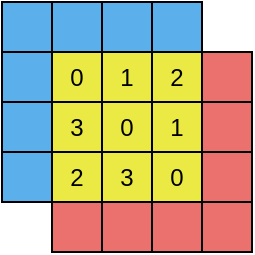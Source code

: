 <mxfile version="17.4.2" type="device" pages="7"><diagram id="z8ndNQwSeEDy0DkCNgrl" name="Basic"><mxGraphModel dx="1350" dy="878" grid="1" gridSize="10" guides="1" tooltips="1" connect="1" arrows="1" fold="1" page="1" pageScale="1" pageWidth="850" pageHeight="1100" math="0" shadow="0"><root><mxCell id="0"/><mxCell id="1" parent="0"/><mxCell id="JviWUAGfJHeP1tZBlY4g-2" value="" style="rounded=0;whiteSpace=wrap;html=1;fillColor=#5BAFEB;aspect=fixed;" parent="1" vertex="1"><mxGeometry x="805" y="700" width="25" height="25" as="geometry"/></mxCell><mxCell id="JviWUAGfJHeP1tZBlY4g-3" value="0" style="rounded=0;whiteSpace=wrap;html=1;fillColor=#EBEA44;aspect=fixed;" parent="1" vertex="1"><mxGeometry x="805" y="725" width="25" height="25" as="geometry"/></mxCell><mxCell id="JviWUAGfJHeP1tZBlY4g-4" value="1" style="rounded=0;whiteSpace=wrap;html=1;fillColor=#EBEA44;aspect=fixed;" parent="1" vertex="1"><mxGeometry x="830" y="725" width="25" height="25" as="geometry"/></mxCell><mxCell id="JviWUAGfJHeP1tZBlY4g-5" value="2" style="rounded=0;whiteSpace=wrap;html=1;fillColor=#EBEA44;aspect=fixed;" parent="1" vertex="1"><mxGeometry x="855" y="725" width="25" height="25" as="geometry"/></mxCell><mxCell id="JviWUAGfJHeP1tZBlY4g-6" value="" style="rounded=0;whiteSpace=wrap;html=1;fillColor=#EB716E;aspect=fixed;" parent="1" vertex="1"><mxGeometry x="880" y="725" width="25" height="25" as="geometry"/></mxCell><mxCell id="JviWUAGfJHeP1tZBlY4g-7" value="" style="rounded=0;whiteSpace=wrap;html=1;fillColor=#5BAFEB;aspect=fixed;" parent="1" vertex="1"><mxGeometry x="830" y="700" width="25" height="25" as="geometry"/></mxCell><mxCell id="JviWUAGfJHeP1tZBlY4g-8" value="" style="rounded=0;whiteSpace=wrap;html=1;fillColor=#5BAFEB;aspect=fixed;" parent="1" vertex="1"><mxGeometry x="855" y="700" width="25" height="25" as="geometry"/></mxCell><mxCell id="JviWUAGfJHeP1tZBlY4g-9" value="" style="rounded=0;whiteSpace=wrap;html=1;fillColor=#EB716E;aspect=fixed;" parent="1" vertex="1"><mxGeometry x="805" y="800" width="25" height="25" as="geometry"/></mxCell><mxCell id="JviWUAGfJHeP1tZBlY4g-10" value="" style="rounded=0;whiteSpace=wrap;html=1;fillColor=#EB716E;aspect=fixed;" parent="1" vertex="1"><mxGeometry x="830" y="800" width="25" height="25" as="geometry"/></mxCell><mxCell id="JviWUAGfJHeP1tZBlY4g-11" value="" style="rounded=0;whiteSpace=wrap;html=1;fillColor=#EB716E;aspect=fixed;" parent="1" vertex="1"><mxGeometry x="855" y="800" width="25" height="25" as="geometry"/></mxCell><mxCell id="JviWUAGfJHeP1tZBlY4g-12" value="" style="rounded=0;whiteSpace=wrap;html=1;fillColor=#EB716E;aspect=fixed;" parent="1" vertex="1"><mxGeometry x="880" y="800" width="25" height="25" as="geometry"/></mxCell><mxCell id="JviWUAGfJHeP1tZBlY4g-13" value="3" style="rounded=0;whiteSpace=wrap;html=1;fillColor=#EBEA44;aspect=fixed;" parent="1" vertex="1"><mxGeometry x="805" y="750" width="25" height="25" as="geometry"/></mxCell><mxCell id="JviWUAGfJHeP1tZBlY4g-14" value="0" style="rounded=0;whiteSpace=wrap;html=1;fillColor=#EBEA44;aspect=fixed;" parent="1" vertex="1"><mxGeometry x="830" y="750" width="25" height="25" as="geometry"/></mxCell><mxCell id="JviWUAGfJHeP1tZBlY4g-15" value="1" style="rounded=0;whiteSpace=wrap;html=1;fillColor=#EBEA44;aspect=fixed;" parent="1" vertex="1"><mxGeometry x="855" y="750" width="25" height="25" as="geometry"/></mxCell><mxCell id="JviWUAGfJHeP1tZBlY4g-16" value="" style="rounded=0;whiteSpace=wrap;html=1;fillColor=#EB716E;aspect=fixed;" parent="1" vertex="1"><mxGeometry x="880" y="750" width="25" height="25" as="geometry"/></mxCell><mxCell id="JviWUAGfJHeP1tZBlY4g-17" value="2" style="rounded=0;whiteSpace=wrap;html=1;fillColor=#EBEA44;aspect=fixed;" parent="1" vertex="1"><mxGeometry x="805" y="775" width="25" height="25" as="geometry"/></mxCell><mxCell id="JviWUAGfJHeP1tZBlY4g-18" value="3" style="rounded=0;whiteSpace=wrap;html=1;fillColor=#EBEA44;aspect=fixed;" parent="1" vertex="1"><mxGeometry x="830" y="775" width="25" height="25" as="geometry"/></mxCell><mxCell id="JviWUAGfJHeP1tZBlY4g-19" value="0" style="rounded=0;whiteSpace=wrap;html=1;fillColor=#EBEA44;aspect=fixed;" parent="1" vertex="1"><mxGeometry x="855" y="775" width="25" height="25" as="geometry"/></mxCell><mxCell id="JviWUAGfJHeP1tZBlY4g-20" value="" style="rounded=0;whiteSpace=wrap;html=1;fillColor=#EB716E;aspect=fixed;" parent="1" vertex="1"><mxGeometry x="880" y="775" width="25" height="25" as="geometry"/></mxCell><mxCell id="JviWUAGfJHeP1tZBlY4g-21" value="" style="rounded=0;whiteSpace=wrap;html=1;fillColor=#5BAFEB;aspect=fixed;" parent="1" vertex="1"><mxGeometry x="780" y="700" width="25" height="25" as="geometry"/></mxCell><mxCell id="JviWUAGfJHeP1tZBlY4g-22" value="" style="rounded=0;whiteSpace=wrap;html=1;fillColor=#5BAFEB;aspect=fixed;" parent="1" vertex="1"><mxGeometry x="780" y="725" width="25" height="25" as="geometry"/></mxCell><mxCell id="JviWUAGfJHeP1tZBlY4g-23" value="" style="rounded=0;whiteSpace=wrap;html=1;fillColor=#5BAFEB;aspect=fixed;" parent="1" vertex="1"><mxGeometry x="780" y="750" width="25" height="25" as="geometry"/></mxCell><mxCell id="JviWUAGfJHeP1tZBlY4g-24" value="" style="rounded=0;whiteSpace=wrap;html=1;fillColor=#5BAFEB;aspect=fixed;" parent="1" vertex="1"><mxGeometry x="780" y="775" width="25" height="25" as="geometry"/></mxCell></root></mxGraphModel></diagram><diagram id="q4H3rYfC_m9RQANvHxL1" name="SimplifiedIndexing"><mxGraphModel dx="1350" dy="878" grid="1" gridSize="10" guides="1" tooltips="1" connect="1" arrows="1" fold="1" page="1" pageScale="1" pageWidth="850" pageHeight="1100" math="0" shadow="0"><root><mxCell id="0"/><mxCell id="1" parent="0"/><mxCell id="Yk66ZOrgJGyK-o3EJnkf-1" value="" style="rounded=0;whiteSpace=wrap;html=1;fillColor=#5BAFEB;aspect=fixed;" parent="1" vertex="1"><mxGeometry x="805" y="700" width="25" height="25" as="geometry"/></mxCell><mxCell id="Yk66ZOrgJGyK-o3EJnkf-2" value="0" style="rounded=0;whiteSpace=wrap;html=1;fillColor=#EBEA44;aspect=fixed;" parent="1" vertex="1"><mxGeometry x="805" y="725" width="25" height="25" as="geometry"/></mxCell><mxCell id="Yk66ZOrgJGyK-o3EJnkf-3" value="1" style="rounded=0;whiteSpace=wrap;html=1;fillColor=#EBEA44;aspect=fixed;" parent="1" vertex="1"><mxGeometry x="830" y="725" width="25" height="25" as="geometry"/></mxCell><mxCell id="Yk66ZOrgJGyK-o3EJnkf-4" value="2" style="rounded=0;whiteSpace=wrap;html=1;fillColor=#EBEA44;aspect=fixed;" parent="1" vertex="1"><mxGeometry x="855" y="725" width="25" height="25" as="geometry"/></mxCell><mxCell id="Yk66ZOrgJGyK-o3EJnkf-5" value="" style="rounded=0;whiteSpace=wrap;html=1;fillColor=#EB716E;aspect=fixed;" parent="1" vertex="1"><mxGeometry x="955" y="725" width="25" height="25" as="geometry"/></mxCell><mxCell id="Yk66ZOrgJGyK-o3EJnkf-6" value="" style="rounded=0;whiteSpace=wrap;html=1;fillColor=#5BAFEB;aspect=fixed;" parent="1" vertex="1"><mxGeometry x="830" y="700" width="25" height="25" as="geometry"/></mxCell><mxCell id="Yk66ZOrgJGyK-o3EJnkf-7" value="" style="rounded=0;whiteSpace=wrap;html=1;fillColor=#5BAFEB;aspect=fixed;" parent="1" vertex="1"><mxGeometry x="855" y="700" width="25" height="25" as="geometry"/></mxCell><mxCell id="Yk66ZOrgJGyK-o3EJnkf-8" value="" style="rounded=0;whiteSpace=wrap;html=1;fillColor=#EB716E;aspect=fixed;" parent="1" vertex="1"><mxGeometry x="805" y="800" width="25" height="25" as="geometry"/></mxCell><mxCell id="Yk66ZOrgJGyK-o3EJnkf-9" value="" style="rounded=0;whiteSpace=wrap;html=1;fillColor=#EB716E;aspect=fixed;" parent="1" vertex="1"><mxGeometry x="830" y="800" width="25" height="25" as="geometry"/></mxCell><mxCell id="Yk66ZOrgJGyK-o3EJnkf-10" value="" style="rounded=0;whiteSpace=wrap;html=1;fillColor=#EB716E;aspect=fixed;" parent="1" vertex="1"><mxGeometry x="855" y="800" width="25" height="25" as="geometry"/></mxCell><mxCell id="Yk66ZOrgJGyK-o3EJnkf-11" value="" style="rounded=0;whiteSpace=wrap;html=1;fillColor=#EB716E;aspect=fixed;" parent="1" vertex="1"><mxGeometry x="880" y="800" width="25" height="25" as="geometry"/></mxCell><mxCell id="Yk66ZOrgJGyK-o3EJnkf-12" value="0" style="rounded=0;whiteSpace=wrap;html=1;fillColor=#EBEA44;aspect=fixed;" parent="1" vertex="1"><mxGeometry x="805" y="750" width="25" height="25" as="geometry"/></mxCell><mxCell id="Yk66ZOrgJGyK-o3EJnkf-13" value="1" style="rounded=0;whiteSpace=wrap;html=1;fillColor=#EBEA44;aspect=fixed;" parent="1" vertex="1"><mxGeometry x="830" y="750" width="25" height="25" as="geometry"/></mxCell><mxCell id="Yk66ZOrgJGyK-o3EJnkf-14" value="2" style="rounded=0;whiteSpace=wrap;html=1;fillColor=#EBEA44;aspect=fixed;" parent="1" vertex="1"><mxGeometry x="855" y="750" width="25" height="25" as="geometry"/></mxCell><mxCell id="Yk66ZOrgJGyK-o3EJnkf-15" value="" style="rounded=0;whiteSpace=wrap;html=1;fillColor=#EB716E;aspect=fixed;" parent="1" vertex="1"><mxGeometry x="955" y="750" width="25" height="25" as="geometry"/></mxCell><mxCell id="Yk66ZOrgJGyK-o3EJnkf-16" value="0" style="rounded=0;whiteSpace=wrap;html=1;fillColor=#EBEA44;aspect=fixed;" parent="1" vertex="1"><mxGeometry x="805" y="775" width="25" height="25" as="geometry"/></mxCell><mxCell id="Yk66ZOrgJGyK-o3EJnkf-17" value="1" style="rounded=0;whiteSpace=wrap;html=1;fillColor=#EBEA44;aspect=fixed;" parent="1" vertex="1"><mxGeometry x="830" y="775" width="25" height="25" as="geometry"/></mxCell><mxCell id="Yk66ZOrgJGyK-o3EJnkf-18" value="2" style="rounded=0;whiteSpace=wrap;html=1;fillColor=#EBEA44;aspect=fixed;" parent="1" vertex="1"><mxGeometry x="855" y="775" width="25" height="25" as="geometry"/></mxCell><mxCell id="Yk66ZOrgJGyK-o3EJnkf-19" value="" style="rounded=0;whiteSpace=wrap;html=1;fillColor=#EB716E;aspect=fixed;" parent="1" vertex="1"><mxGeometry x="955" y="775" width="25" height="25" as="geometry"/></mxCell><mxCell id="Yk66ZOrgJGyK-o3EJnkf-20" value="" style="rounded=0;whiteSpace=wrap;html=1;fillColor=#5BAFEB;aspect=fixed;" parent="1" vertex="1"><mxGeometry x="780" y="700" width="25" height="25" as="geometry"/></mxCell><mxCell id="Yk66ZOrgJGyK-o3EJnkf-21" value="" style="rounded=0;whiteSpace=wrap;html=1;fillColor=#5BAFEB;aspect=fixed;" parent="1" vertex="1"><mxGeometry x="780" y="725" width="25" height="25" as="geometry"/></mxCell><mxCell id="Yk66ZOrgJGyK-o3EJnkf-22" value="" style="rounded=0;whiteSpace=wrap;html=1;fillColor=#5BAFEB;aspect=fixed;" parent="1" vertex="1"><mxGeometry x="780" y="750" width="25" height="25" as="geometry"/></mxCell><mxCell id="Yk66ZOrgJGyK-o3EJnkf-23" value="" style="rounded=0;whiteSpace=wrap;html=1;fillColor=#5BAFEB;aspect=fixed;" parent="1" vertex="1"><mxGeometry x="780" y="775" width="25" height="25" as="geometry"/></mxCell><mxCell id="Yk66ZOrgJGyK-o3EJnkf-24" value="" style="rounded=0;whiteSpace=wrap;html=1;fillColor=#5BAFEB;aspect=fixed;" parent="1" vertex="1"><mxGeometry x="880" y="700" width="25" height="25" as="geometry"/></mxCell><mxCell id="Yk66ZOrgJGyK-o3EJnkf-25" value="" style="rounded=0;whiteSpace=wrap;html=1;fillColor=#5BAFEB;aspect=fixed;" parent="1" vertex="1"><mxGeometry x="905" y="700" width="25" height="25" as="geometry"/></mxCell><mxCell id="Yk66ZOrgJGyK-o3EJnkf-26" value="" style="rounded=0;whiteSpace=wrap;html=1;fillColor=#5BAFEB;aspect=fixed;" parent="1" vertex="1"><mxGeometry x="930" y="700" width="25" height="25" as="geometry"/></mxCell><mxCell id="Yk66ZOrgJGyK-o3EJnkf-27" value="3" style="rounded=0;whiteSpace=wrap;html=1;fillColor=#EBEA44;aspect=fixed;" parent="1" vertex="1"><mxGeometry x="880" y="725" width="25" height="25" as="geometry"/></mxCell><mxCell id="Yk66ZOrgJGyK-o3EJnkf-28" value="0" style="rounded=0;whiteSpace=wrap;html=1;fillColor=#EBEA44;aspect=fixed;" parent="1" vertex="1"><mxGeometry x="905" y="725" width="25" height="25" as="geometry"/></mxCell><mxCell id="Yk66ZOrgJGyK-o3EJnkf-29" value="1" style="rounded=0;whiteSpace=wrap;html=1;fillColor=#EBEA44;aspect=fixed;" parent="1" vertex="1"><mxGeometry x="930" y="725" width="25" height="25" as="geometry"/></mxCell><mxCell id="Yk66ZOrgJGyK-o3EJnkf-30" value="" style="rounded=0;whiteSpace=wrap;html=1;fillColor=#EB716E;aspect=fixed;" parent="1" vertex="1"><mxGeometry x="905" y="800" width="25" height="25" as="geometry"/></mxCell><mxCell id="Yk66ZOrgJGyK-o3EJnkf-31" value="" style="rounded=0;whiteSpace=wrap;html=1;fillColor=#EB716E;aspect=fixed;" parent="1" vertex="1"><mxGeometry x="930" y="800" width="25" height="25" as="geometry"/></mxCell><mxCell id="Yk66ZOrgJGyK-o3EJnkf-32" value="" style="rounded=0;whiteSpace=wrap;html=1;fillColor=#EB716E;aspect=fixed;" parent="1" vertex="1"><mxGeometry x="955" y="800" width="25" height="25" as="geometry"/></mxCell><mxCell id="Yk66ZOrgJGyK-o3EJnkf-34" value="3" style="rounded=0;whiteSpace=wrap;html=1;fillColor=#EBEA44;aspect=fixed;" parent="1" vertex="1"><mxGeometry x="880" y="750" width="25" height="25" as="geometry"/></mxCell><mxCell id="Yk66ZOrgJGyK-o3EJnkf-35" value="0" style="rounded=0;whiteSpace=wrap;html=1;fillColor=#EBEA44;aspect=fixed;" parent="1" vertex="1"><mxGeometry x="905" y="750" width="25" height="25" as="geometry"/></mxCell><mxCell id="Yk66ZOrgJGyK-o3EJnkf-36" value="1" style="rounded=0;whiteSpace=wrap;html=1;fillColor=#EBEA44;aspect=fixed;" parent="1" vertex="1"><mxGeometry x="930" y="750" width="25" height="25" as="geometry"/></mxCell><mxCell id="Yk66ZOrgJGyK-o3EJnkf-37" value="3" style="rounded=0;whiteSpace=wrap;html=1;fillColor=#EBEA44;aspect=fixed;" parent="1" vertex="1"><mxGeometry x="880" y="775" width="25" height="25" as="geometry"/></mxCell><mxCell id="Yk66ZOrgJGyK-o3EJnkf-38" value="0" style="rounded=0;whiteSpace=wrap;html=1;fillColor=#EBEA44;aspect=fixed;" parent="1" vertex="1"><mxGeometry x="905" y="775" width="25" height="25" as="geometry"/></mxCell><mxCell id="Yk66ZOrgJGyK-o3EJnkf-39" value="1" style="rounded=0;whiteSpace=wrap;html=1;fillColor=#EBEA44;aspect=fixed;" parent="1" vertex="1"><mxGeometry x="930" y="775" width="25" height="25" as="geometry"/></mxCell><mxCell id="Yk66ZOrgJGyK-o3EJnkf-40" value="" style="rounded=0;whiteSpace=wrap;html=1;fillColor=#5BAFEB;aspect=fixed;" parent="1" vertex="1"><mxGeometry x="805" y="520" width="25" height="25" as="geometry"/></mxCell><mxCell id="Yk66ZOrgJGyK-o3EJnkf-41" value="0" style="rounded=0;whiteSpace=wrap;html=1;fillColor=#EBEA44;aspect=fixed;" parent="1" vertex="1"><mxGeometry x="805" y="545" width="25" height="25" as="geometry"/></mxCell><mxCell id="Yk66ZOrgJGyK-o3EJnkf-42" value="1" style="rounded=0;whiteSpace=wrap;html=1;fillColor=#EBEA44;aspect=fixed;" parent="1" vertex="1"><mxGeometry x="830" y="545" width="25" height="25" as="geometry"/></mxCell><mxCell id="Yk66ZOrgJGyK-o3EJnkf-43" value="2" style="rounded=0;whiteSpace=wrap;html=1;fillColor=#EBEA44;aspect=fixed;" parent="1" vertex="1"><mxGeometry x="855" y="545" width="25" height="25" as="geometry"/></mxCell><mxCell id="Yk66ZOrgJGyK-o3EJnkf-44" value="" style="rounded=0;whiteSpace=wrap;html=1;fillColor=#EB716E;aspect=fixed;" parent="1" vertex="1"><mxGeometry x="955" y="545" width="25" height="25" as="geometry"/></mxCell><mxCell id="Yk66ZOrgJGyK-o3EJnkf-45" value="" style="rounded=0;whiteSpace=wrap;html=1;fillColor=#5BAFEB;aspect=fixed;" parent="1" vertex="1"><mxGeometry x="830" y="520" width="25" height="25" as="geometry"/></mxCell><mxCell id="Yk66ZOrgJGyK-o3EJnkf-46" value="" style="rounded=0;whiteSpace=wrap;html=1;fillColor=#5BAFEB;aspect=fixed;" parent="1" vertex="1"><mxGeometry x="855" y="520" width="25" height="25" as="geometry"/></mxCell><mxCell id="Yk66ZOrgJGyK-o3EJnkf-47" value="" style="rounded=0;whiteSpace=wrap;html=1;fillColor=#EB716E;aspect=fixed;" parent="1" vertex="1"><mxGeometry x="805" y="620" width="25" height="25" as="geometry"/></mxCell><mxCell id="Yk66ZOrgJGyK-o3EJnkf-48" value="" style="rounded=0;whiteSpace=wrap;html=1;fillColor=#EB716E;aspect=fixed;" parent="1" vertex="1"><mxGeometry x="830" y="620" width="25" height="25" as="geometry"/></mxCell><mxCell id="Yk66ZOrgJGyK-o3EJnkf-49" value="" style="rounded=0;whiteSpace=wrap;html=1;fillColor=#EB716E;aspect=fixed;" parent="1" vertex="1"><mxGeometry x="855" y="620" width="25" height="25" as="geometry"/></mxCell><mxCell id="Yk66ZOrgJGyK-o3EJnkf-50" value="" style="rounded=0;whiteSpace=wrap;html=1;fillColor=#EB716E;aspect=fixed;" parent="1" vertex="1"><mxGeometry x="880" y="620" width="25" height="25" as="geometry"/></mxCell><mxCell id="Yk66ZOrgJGyK-o3EJnkf-51" value="2" style="rounded=0;whiteSpace=wrap;html=1;fillColor=#EBEA44;aspect=fixed;" parent="1" vertex="1"><mxGeometry x="805" y="570" width="25" height="25" as="geometry"/></mxCell><mxCell id="Yk66ZOrgJGyK-o3EJnkf-52" value="3" style="rounded=0;whiteSpace=wrap;html=1;fillColor=#EBEA44;aspect=fixed;" parent="1" vertex="1"><mxGeometry x="830" y="570" width="25" height="25" as="geometry"/></mxCell><mxCell id="Yk66ZOrgJGyK-o3EJnkf-53" value="0" style="rounded=0;whiteSpace=wrap;html=1;fillColor=#EBEA44;aspect=fixed;" parent="1" vertex="1"><mxGeometry x="855" y="570" width="25" height="25" as="geometry"/></mxCell><mxCell id="Yk66ZOrgJGyK-o3EJnkf-54" value="" style="rounded=0;whiteSpace=wrap;html=1;fillColor=#EB716E;aspect=fixed;" parent="1" vertex="1"><mxGeometry x="955" y="570" width="25" height="25" as="geometry"/></mxCell><mxCell id="Yk66ZOrgJGyK-o3EJnkf-55" value="0" style="rounded=0;whiteSpace=wrap;html=1;fillColor=#EBEA44;aspect=fixed;" parent="1" vertex="1"><mxGeometry x="805" y="595" width="25" height="25" as="geometry"/></mxCell><mxCell id="Yk66ZOrgJGyK-o3EJnkf-56" value="1" style="rounded=0;whiteSpace=wrap;html=1;fillColor=#EBEA44;aspect=fixed;" parent="1" vertex="1"><mxGeometry x="830" y="595" width="25" height="25" as="geometry"/></mxCell><mxCell id="Yk66ZOrgJGyK-o3EJnkf-57" value="2" style="rounded=0;whiteSpace=wrap;html=1;fillColor=#EBEA44;aspect=fixed;" parent="1" vertex="1"><mxGeometry x="855" y="595" width="25" height="25" as="geometry"/></mxCell><mxCell id="Yk66ZOrgJGyK-o3EJnkf-58" value="" style="rounded=0;whiteSpace=wrap;html=1;fillColor=#EB716E;aspect=fixed;" parent="1" vertex="1"><mxGeometry x="955" y="595" width="25" height="25" as="geometry"/></mxCell><mxCell id="Yk66ZOrgJGyK-o3EJnkf-59" value="" style="rounded=0;whiteSpace=wrap;html=1;fillColor=#5BAFEB;aspect=fixed;" parent="1" vertex="1"><mxGeometry x="780" y="520" width="25" height="25" as="geometry"/></mxCell><mxCell id="Yk66ZOrgJGyK-o3EJnkf-60" value="" style="rounded=0;whiteSpace=wrap;html=1;fillColor=#5BAFEB;aspect=fixed;" parent="1" vertex="1"><mxGeometry x="780" y="545" width="25" height="25" as="geometry"/></mxCell><mxCell id="Yk66ZOrgJGyK-o3EJnkf-61" value="" style="rounded=0;whiteSpace=wrap;html=1;fillColor=#5BAFEB;aspect=fixed;" parent="1" vertex="1"><mxGeometry x="780" y="570" width="25" height="25" as="geometry"/></mxCell><mxCell id="Yk66ZOrgJGyK-o3EJnkf-62" value="" style="rounded=0;whiteSpace=wrap;html=1;fillColor=#5BAFEB;aspect=fixed;" parent="1" vertex="1"><mxGeometry x="780" y="595" width="25" height="25" as="geometry"/></mxCell><mxCell id="Yk66ZOrgJGyK-o3EJnkf-63" value="" style="rounded=0;whiteSpace=wrap;html=1;fillColor=#5BAFEB;aspect=fixed;" parent="1" vertex="1"><mxGeometry x="880" y="520" width="25" height="25" as="geometry"/></mxCell><mxCell id="Yk66ZOrgJGyK-o3EJnkf-64" value="" style="rounded=0;whiteSpace=wrap;html=1;fillColor=#5BAFEB;aspect=fixed;" parent="1" vertex="1"><mxGeometry x="905" y="520" width="25" height="25" as="geometry"/></mxCell><mxCell id="Yk66ZOrgJGyK-o3EJnkf-65" value="" style="rounded=0;whiteSpace=wrap;html=1;fillColor=#5BAFEB;aspect=fixed;" parent="1" vertex="1"><mxGeometry x="930" y="520" width="25" height="25" as="geometry"/></mxCell><mxCell id="Yk66ZOrgJGyK-o3EJnkf-66" value="3" style="rounded=0;whiteSpace=wrap;html=1;fillColor=#EBEA44;aspect=fixed;" parent="1" vertex="1"><mxGeometry x="880" y="545" width="25" height="25" as="geometry"/></mxCell><mxCell id="Yk66ZOrgJGyK-o3EJnkf-67" value="0" style="rounded=0;whiteSpace=wrap;html=1;fillColor=#EBEA44;aspect=fixed;" parent="1" vertex="1"><mxGeometry x="905" y="545" width="25" height="25" as="geometry"/></mxCell><mxCell id="Yk66ZOrgJGyK-o3EJnkf-68" value="1" style="rounded=0;whiteSpace=wrap;html=1;fillColor=#EBEA44;aspect=fixed;" parent="1" vertex="1"><mxGeometry x="930" y="545" width="25" height="25" as="geometry"/></mxCell><mxCell id="Yk66ZOrgJGyK-o3EJnkf-69" value="" style="rounded=0;whiteSpace=wrap;html=1;fillColor=#EB716E;aspect=fixed;" parent="1" vertex="1"><mxGeometry x="905" y="620" width="25" height="25" as="geometry"/></mxCell><mxCell id="Yk66ZOrgJGyK-o3EJnkf-70" value="" style="rounded=0;whiteSpace=wrap;html=1;fillColor=#EB716E;aspect=fixed;" parent="1" vertex="1"><mxGeometry x="930" y="620" width="25" height="25" as="geometry"/></mxCell><mxCell id="Yk66ZOrgJGyK-o3EJnkf-71" value="" style="rounded=0;whiteSpace=wrap;html=1;fillColor=#EB716E;aspect=fixed;" parent="1" vertex="1"><mxGeometry x="955" y="620" width="25" height="25" as="geometry"/></mxCell><mxCell id="Yk66ZOrgJGyK-o3EJnkf-72" value="1" style="rounded=0;whiteSpace=wrap;html=1;fillColor=#EBEA44;aspect=fixed;" parent="1" vertex="1"><mxGeometry x="880" y="570" width="25" height="25" as="geometry"/></mxCell><mxCell id="Yk66ZOrgJGyK-o3EJnkf-73" value="2" style="rounded=0;whiteSpace=wrap;html=1;fillColor=#EBEA44;aspect=fixed;" parent="1" vertex="1"><mxGeometry x="905" y="570" width="25" height="25" as="geometry"/></mxCell><mxCell id="Yk66ZOrgJGyK-o3EJnkf-74" value="3" style="rounded=0;whiteSpace=wrap;html=1;fillColor=#EBEA44;aspect=fixed;" parent="1" vertex="1"><mxGeometry x="930" y="570" width="25" height="25" as="geometry"/></mxCell><mxCell id="Yk66ZOrgJGyK-o3EJnkf-75" value="3" style="rounded=0;whiteSpace=wrap;html=1;fillColor=#EBEA44;aspect=fixed;" parent="1" vertex="1"><mxGeometry x="880" y="595" width="25" height="25" as="geometry"/></mxCell><mxCell id="Yk66ZOrgJGyK-o3EJnkf-76" value="0" style="rounded=0;whiteSpace=wrap;html=1;fillColor=#EBEA44;aspect=fixed;" parent="1" vertex="1"><mxGeometry x="905" y="595" width="25" height="25" as="geometry"/></mxCell><mxCell id="Yk66ZOrgJGyK-o3EJnkf-77" value="1" style="rounded=0;whiteSpace=wrap;html=1;fillColor=#EBEA44;aspect=fixed;" parent="1" vertex="1"><mxGeometry x="930" y="595" width="25" height="25" as="geometry"/></mxCell><mxCell id="Epd5WMcMZv2TeTK0LrWn-1" value="Basic indexing" style="text;html=1;align=center;verticalAlign=middle;resizable=0;points=[];autosize=1;strokeColor=none;fillColor=none;" parent="1" vertex="1"><mxGeometry x="835" y="490" width="90" height="20" as="geometry"/></mxCell><mxCell id="Epd5WMcMZv2TeTK0LrWn-2" value="Simplified indexing" style="text;html=1;align=center;verticalAlign=middle;resizable=0;points=[];autosize=1;strokeColor=none;fillColor=none;" parent="1" vertex="1"><mxGeometry x="820" y="670" width="120" height="20" as="geometry"/></mxCell></root></mxGraphModel></diagram><diagram id="44IJ6zWwdBX3hAh5WFQD" name="ThreadDivergence"><mxGraphModel dx="1350" dy="878" grid="1" gridSize="10" guides="1" tooltips="1" connect="1" arrows="1" fold="1" page="1" pageScale="1" pageWidth="850" pageHeight="1100" math="0" shadow="0"><root><mxCell id="0"/><mxCell id="1" parent="0"/><mxCell id="T4yDtU5zYiONMKYCfu-N-20" value="" style="rounded=0;whiteSpace=wrap;html=1;fillColor=#5BAFEB;aspect=fixed;" parent="1" vertex="1"><mxGeometry x="620" y="697.5" width="25" height="25" as="geometry"/></mxCell><mxCell id="T4yDtU5zYiONMKYCfu-N-21" value="" style="rounded=0;whiteSpace=wrap;html=1;fillColor=#5BAFEB;aspect=fixed;" parent="1" vertex="1"><mxGeometry x="620" y="722.5" width="25" height="25" as="geometry"/></mxCell><mxCell id="T4yDtU5zYiONMKYCfu-N-22" value="" style="rounded=0;whiteSpace=wrap;html=1;fillColor=#5BAFEB;aspect=fixed;" parent="1" vertex="1"><mxGeometry x="620" y="747.5" width="25" height="25" as="geometry"/></mxCell><mxCell id="T4yDtU5zYiONMKYCfu-N-23" value="" style="rounded=0;whiteSpace=wrap;html=1;fillColor=#5BAFEB;aspect=fixed;" parent="1" vertex="1"><mxGeometry x="620" y="772.5" width="25" height="25" as="geometry"/></mxCell><mxCell id="T4yDtU5zYiONMKYCfu-N-39" value="" style="rounded=0;whiteSpace=wrap;html=1;fillColor=#5BAFEB;aspect=fixed;" parent="1" vertex="1"><mxGeometry x="645" y="697.5" width="25" height="25" as="geometry"/></mxCell><mxCell id="T4yDtU5zYiONMKYCfu-N-40" value="" style="rounded=0;whiteSpace=wrap;html=1;fillColor=#5BAFEB;aspect=fixed;" parent="1" vertex="1"><mxGeometry x="645" y="722.5" width="25" height="25" as="geometry"/></mxCell><mxCell id="T4yDtU5zYiONMKYCfu-N-41" value="" style="rounded=0;whiteSpace=wrap;html=1;fillColor=#5BAFEB;aspect=fixed;" parent="1" vertex="1"><mxGeometry x="645" y="747.5" width="25" height="25" as="geometry"/></mxCell><mxCell id="T4yDtU5zYiONMKYCfu-N-42" value="" style="rounded=0;whiteSpace=wrap;html=1;fillColor=#5BAFEB;aspect=fixed;" parent="1" vertex="1"><mxGeometry x="645" y="772.5" width="25" height="25" as="geometry"/></mxCell><mxCell id="T4yDtU5zYiONMKYCfu-N-43" value="" style="rounded=0;whiteSpace=wrap;html=1;fillColor=#5BAFEB;aspect=fixed;" parent="1" vertex="1"><mxGeometry x="670" y="697.5" width="25" height="25" as="geometry"/></mxCell><mxCell id="T4yDtU5zYiONMKYCfu-N-44" value="" style="rounded=0;whiteSpace=wrap;html=1;fillColor=#5BAFEB;aspect=fixed;" parent="1" vertex="1"><mxGeometry x="670" y="722.5" width="25" height="25" as="geometry"/></mxCell><mxCell id="T4yDtU5zYiONMKYCfu-N-45" value="" style="rounded=0;whiteSpace=wrap;html=1;fillColor=#5BAFEB;aspect=fixed;" parent="1" vertex="1"><mxGeometry x="670" y="747.5" width="25" height="25" as="geometry"/></mxCell><mxCell id="T4yDtU5zYiONMKYCfu-N-46" value="" style="rounded=0;whiteSpace=wrap;html=1;fillColor=#5BAFEB;aspect=fixed;" parent="1" vertex="1"><mxGeometry x="670" y="772.5" width="25" height="25" as="geometry"/></mxCell><mxCell id="T4yDtU5zYiONMKYCfu-N-47" value="0" style="rounded=0;whiteSpace=wrap;html=1;fillColor=#EBEA44;aspect=fixed;" parent="1" vertex="1"><mxGeometry x="695" y="697.5" width="25" height="25" as="geometry"/></mxCell><mxCell id="T4yDtU5zYiONMKYCfu-N-48" value="0" style="rounded=0;whiteSpace=wrap;html=1;fillColor=#EBEA44;aspect=fixed;" parent="1" vertex="1"><mxGeometry x="695" y="722.5" width="25" height="25" as="geometry"/></mxCell><mxCell id="T4yDtU5zYiONMKYCfu-N-49" value="0" style="rounded=0;whiteSpace=wrap;html=1;fillColor=#EBEA44;aspect=fixed;" parent="1" vertex="1"><mxGeometry x="695" y="747.5" width="25" height="25" as="geometry"/></mxCell><mxCell id="T4yDtU5zYiONMKYCfu-N-50" value="0" style="rounded=0;whiteSpace=wrap;html=1;fillColor=#EBEA44;aspect=fixed;" parent="1" vertex="1"><mxGeometry x="695" y="772.5" width="25" height="25" as="geometry"/></mxCell><mxCell id="T4yDtU5zYiONMKYCfu-N-51" value="" style="rounded=0;whiteSpace=wrap;html=1;fillColor=#EB716E;aspect=fixed;" parent="1" vertex="1"><mxGeometry x="720" y="697.5" width="25" height="25" as="geometry"/></mxCell><mxCell id="T4yDtU5zYiONMKYCfu-N-52" value="" style="rounded=0;whiteSpace=wrap;html=1;fillColor=#EB716E;aspect=fixed;" parent="1" vertex="1"><mxGeometry x="720" y="722.5" width="25" height="25" as="geometry"/></mxCell><mxCell id="T4yDtU5zYiONMKYCfu-N-53" value="" style="rounded=0;whiteSpace=wrap;html=1;fillColor=#EB716E;aspect=fixed;" parent="1" vertex="1"><mxGeometry x="720" y="747.5" width="25" height="25" as="geometry"/></mxCell><mxCell id="T4yDtU5zYiONMKYCfu-N-54" value="" style="rounded=0;whiteSpace=wrap;html=1;fillColor=#EB716E;aspect=fixed;" parent="1" vertex="1"><mxGeometry x="720" y="772.5" width="25" height="25" as="geometry"/></mxCell><mxCell id="T4yDtU5zYiONMKYCfu-N-58" value="" style="rounded=0;whiteSpace=wrap;html=1;fillColor=#EB716E;aspect=fixed;" parent="1" vertex="1"><mxGeometry x="745" y="697.5" width="25" height="25" as="geometry"/></mxCell><mxCell id="T4yDtU5zYiONMKYCfu-N-59" value="" style="rounded=0;whiteSpace=wrap;html=1;fillColor=#EB716E;aspect=fixed;" parent="1" vertex="1"><mxGeometry x="745" y="722.5" width="25" height="25" as="geometry"/></mxCell><mxCell id="T4yDtU5zYiONMKYCfu-N-60" value="" style="rounded=0;whiteSpace=wrap;html=1;fillColor=#EB716E;aspect=fixed;" parent="1" vertex="1"><mxGeometry x="745" y="747.5" width="25" height="25" as="geometry"/></mxCell><mxCell id="T4yDtU5zYiONMKYCfu-N-61" value="" style="rounded=0;whiteSpace=wrap;html=1;fillColor=#EB716E;aspect=fixed;" parent="1" vertex="1"><mxGeometry x="745" y="772.5" width="25" height="25" as="geometry"/></mxCell><mxCell id="T4yDtU5zYiONMKYCfu-N-62" value="" style="rounded=0;whiteSpace=wrap;html=1;fillColor=#EB716E;aspect=fixed;" parent="1" vertex="1"><mxGeometry x="770" y="697.5" width="25" height="25" as="geometry"/></mxCell><mxCell id="T4yDtU5zYiONMKYCfu-N-63" value="" style="rounded=0;whiteSpace=wrap;html=1;fillColor=#EB716E;aspect=fixed;" parent="1" vertex="1"><mxGeometry x="770" y="722.5" width="25" height="25" as="geometry"/></mxCell><mxCell id="T4yDtU5zYiONMKYCfu-N-64" value="" style="rounded=0;whiteSpace=wrap;html=1;fillColor=#EB716E;aspect=fixed;" parent="1" vertex="1"><mxGeometry x="770" y="747.5" width="25" height="25" as="geometry"/></mxCell><mxCell id="T4yDtU5zYiONMKYCfu-N-65" value="" style="rounded=0;whiteSpace=wrap;html=1;fillColor=#EB716E;aspect=fixed;" parent="1" vertex="1"><mxGeometry x="770" y="772.5" width="25" height="25" as="geometry"/></mxCell><mxCell id="T4yDtU5zYiONMKYCfu-N-66" value="" style="rounded=0;whiteSpace=wrap;html=1;fillColor=#5BAFEB;aspect=fixed;" parent="1" vertex="1"><mxGeometry x="620" y="550" width="25" height="25" as="geometry"/></mxCell><mxCell id="T4yDtU5zYiONMKYCfu-N-67" value="" style="rounded=0;whiteSpace=wrap;html=1;fillColor=#5BAFEB;aspect=fixed;" parent="1" vertex="1"><mxGeometry x="620" y="575" width="25" height="25" as="geometry"/></mxCell><mxCell id="T4yDtU5zYiONMKYCfu-N-68" value="" style="rounded=0;whiteSpace=wrap;html=1;fillColor=#5BAFEB;aspect=fixed;" parent="1" vertex="1"><mxGeometry x="620" y="600" width="25" height="25" as="geometry"/></mxCell><mxCell id="T4yDtU5zYiONMKYCfu-N-69" value="" style="rounded=0;whiteSpace=wrap;html=1;fillColor=#5BAFEB;aspect=fixed;" parent="1" vertex="1"><mxGeometry x="620" y="625" width="25" height="25" as="geometry"/></mxCell><mxCell id="T4yDtU5zYiONMKYCfu-N-70" value="" style="rounded=0;whiteSpace=wrap;html=1;fillColor=#5BAFEB;aspect=fixed;" parent="1" vertex="1"><mxGeometry x="645" y="550" width="25" height="25" as="geometry"/></mxCell><mxCell id="T4yDtU5zYiONMKYCfu-N-71" value="" style="rounded=0;whiteSpace=wrap;html=1;fillColor=#5BAFEB;aspect=fixed;" parent="1" vertex="1"><mxGeometry x="645" y="575" width="25" height="25" as="geometry"/></mxCell><mxCell id="T4yDtU5zYiONMKYCfu-N-72" value="" style="rounded=0;whiteSpace=wrap;html=1;fillColor=#5BAFEB;aspect=fixed;" parent="1" vertex="1"><mxGeometry x="645" y="600" width="25" height="25" as="geometry"/></mxCell><mxCell id="T4yDtU5zYiONMKYCfu-N-73" value="" style="rounded=0;whiteSpace=wrap;html=1;fillColor=#5BAFEB;aspect=fixed;" parent="1" vertex="1"><mxGeometry x="645" y="625" width="25" height="25" as="geometry"/></mxCell><mxCell id="T4yDtU5zYiONMKYCfu-N-74" value="" style="rounded=0;whiteSpace=wrap;html=1;fillColor=#5BAFEB;aspect=fixed;" parent="1" vertex="1"><mxGeometry x="670" y="550" width="25" height="25" as="geometry"/></mxCell><mxCell id="T4yDtU5zYiONMKYCfu-N-75" value="" style="rounded=0;whiteSpace=wrap;html=1;fillColor=#5BAFEB;aspect=fixed;" parent="1" vertex="1"><mxGeometry x="670" y="575" width="25" height="25" as="geometry"/></mxCell><mxCell id="T4yDtU5zYiONMKYCfu-N-76" value="" style="rounded=0;whiteSpace=wrap;html=1;fillColor=#5BAFEB;aspect=fixed;" parent="1" vertex="1"><mxGeometry x="670" y="600" width="25" height="25" as="geometry"/></mxCell><mxCell id="T4yDtU5zYiONMKYCfu-N-77" value="" style="rounded=0;whiteSpace=wrap;html=1;fillColor=#5BAFEB;aspect=fixed;" parent="1" vertex="1"><mxGeometry x="670" y="625" width="25" height="25" as="geometry"/></mxCell><mxCell id="T4yDtU5zYiONMKYCfu-N-78" value="0" style="rounded=0;whiteSpace=wrap;html=1;fillColor=#EBEA44;aspect=fixed;" parent="1" vertex="1"><mxGeometry x="695" y="550" width="25" height="25" as="geometry"/></mxCell><mxCell id="T4yDtU5zYiONMKYCfu-N-79" value="1" style="rounded=0;whiteSpace=wrap;html=1;fillColor=#EBEA44;aspect=fixed;" parent="1" vertex="1"><mxGeometry x="695" y="575" width="25" height="25" as="geometry"/></mxCell><mxCell id="T4yDtU5zYiONMKYCfu-N-80" value="2" style="rounded=0;whiteSpace=wrap;html=1;fillColor=#EBEA44;aspect=fixed;" parent="1" vertex="1"><mxGeometry x="695" y="600" width="25" height="25" as="geometry"/></mxCell><mxCell id="T4yDtU5zYiONMKYCfu-N-81" value="3" style="rounded=0;whiteSpace=wrap;html=1;fillColor=#EBEA44;aspect=fixed;" parent="1" vertex="1"><mxGeometry x="695" y="625" width="25" height="25" as="geometry"/></mxCell><mxCell id="T4yDtU5zYiONMKYCfu-N-82" value="" style="rounded=0;whiteSpace=wrap;html=1;fillColor=#EB716E;aspect=fixed;" parent="1" vertex="1"><mxGeometry x="720" y="550" width="25" height="25" as="geometry"/></mxCell><mxCell id="T4yDtU5zYiONMKYCfu-N-83" value="" style="rounded=0;whiteSpace=wrap;html=1;fillColor=#EB716E;aspect=fixed;" parent="1" vertex="1"><mxGeometry x="720" y="575" width="25" height="25" as="geometry"/></mxCell><mxCell id="T4yDtU5zYiONMKYCfu-N-84" value="" style="rounded=0;whiteSpace=wrap;html=1;fillColor=#EB716E;aspect=fixed;" parent="1" vertex="1"><mxGeometry x="720" y="600" width="25" height="25" as="geometry"/></mxCell><mxCell id="T4yDtU5zYiONMKYCfu-N-85" value="" style="rounded=0;whiteSpace=wrap;html=1;fillColor=#EB716E;aspect=fixed;" parent="1" vertex="1"><mxGeometry x="720" y="625" width="25" height="25" as="geometry"/></mxCell><mxCell id="T4yDtU5zYiONMKYCfu-N-86" value="" style="rounded=0;whiteSpace=wrap;html=1;fillColor=#EB716E;aspect=fixed;" parent="1" vertex="1"><mxGeometry x="745" y="550" width="25" height="25" as="geometry"/></mxCell><mxCell id="T4yDtU5zYiONMKYCfu-N-87" value="" style="rounded=0;whiteSpace=wrap;html=1;fillColor=#EB716E;aspect=fixed;" parent="1" vertex="1"><mxGeometry x="745" y="575" width="25" height="25" as="geometry"/></mxCell><mxCell id="T4yDtU5zYiONMKYCfu-N-88" value="" style="rounded=0;whiteSpace=wrap;html=1;fillColor=#EB716E;aspect=fixed;" parent="1" vertex="1"><mxGeometry x="745" y="600" width="25" height="25" as="geometry"/></mxCell><mxCell id="T4yDtU5zYiONMKYCfu-N-89" value="" style="rounded=0;whiteSpace=wrap;html=1;fillColor=#EB716E;aspect=fixed;" parent="1" vertex="1"><mxGeometry x="745" y="625" width="25" height="25" as="geometry"/></mxCell><mxCell id="T4yDtU5zYiONMKYCfu-N-90" value="" style="rounded=0;whiteSpace=wrap;html=1;fillColor=#EB716E;aspect=fixed;" parent="1" vertex="1"><mxGeometry x="770" y="550" width="25" height="25" as="geometry"/></mxCell><mxCell id="T4yDtU5zYiONMKYCfu-N-91" value="" style="rounded=0;whiteSpace=wrap;html=1;fillColor=#EB716E;aspect=fixed;" parent="1" vertex="1"><mxGeometry x="770" y="575" width="25" height="25" as="geometry"/></mxCell><mxCell id="T4yDtU5zYiONMKYCfu-N-92" value="" style="rounded=0;whiteSpace=wrap;html=1;fillColor=#EB716E;aspect=fixed;" parent="1" vertex="1"><mxGeometry x="770" y="600" width="25" height="25" as="geometry"/></mxCell><mxCell id="T4yDtU5zYiONMKYCfu-N-93" value="" style="rounded=0;whiteSpace=wrap;html=1;fillColor=#EB716E;aspect=fixed;" parent="1" vertex="1"><mxGeometry x="770" y="625" width="25" height="25" as="geometry"/></mxCell><mxCell id="xd2wQXZjggqchDErvRpW-1" value="Basic indexing" style="text;html=1;align=center;verticalAlign=middle;resizable=0;points=[];autosize=1;strokeColor=none;fillColor=none;" parent="1" vertex="1"><mxGeometry x="662.5" y="520" width="90" height="20" as="geometry"/></mxCell><mxCell id="xd2wQXZjggqchDErvRpW-2" value="Simplified indexing" style="text;html=1;align=center;verticalAlign=middle;resizable=0;points=[];autosize=1;strokeColor=none;fillColor=none;" parent="1" vertex="1"><mxGeometry x="647.5" y="670" width="120" height="20" as="geometry"/></mxCell></root></mxGraphModel></diagram><diagram id="6_4OEvy4pYDeprDXvQ-d" name="SharedMemAlongX"><mxGraphModel dx="1350" dy="878" grid="1" gridSize="10" guides="1" tooltips="1" connect="1" arrows="1" fold="1" page="1" pageScale="1" pageWidth="850" pageHeight="1100" math="0" shadow="0"><root><mxCell id="0"/><mxCell id="1" parent="0"/><mxCell id="BflZrIEPj0gIf41etBB1-1" value="" style="group" parent="1" vertex="1" connectable="0"><mxGeometry x="150" y="860" width="70" height="40" as="geometry"/></mxCell><mxCell id="BflZrIEPj0gIf41etBB1-2" value="" style="rounded=0;whiteSpace=wrap;html=1;fillColor=#EB716E;aspect=fixed;" parent="BflZrIEPj0gIf41etBB1-1" vertex="1"><mxGeometry width="10" height="10" as="geometry"/></mxCell><mxCell id="BflZrIEPj0gIf41etBB1-3" value="" style="rounded=0;whiteSpace=wrap;html=1;fillColor=#EB716E;aspect=fixed;" parent="BflZrIEPj0gIf41etBB1-1" vertex="1"><mxGeometry x="10" width="10" height="10" as="geometry"/></mxCell><mxCell id="BflZrIEPj0gIf41etBB1-4" value="" style="rounded=0;whiteSpace=wrap;html=1;fillColor=#EB716E;aspect=fixed;" parent="BflZrIEPj0gIf41etBB1-1" vertex="1"><mxGeometry x="20" width="10" height="10" as="geometry"/></mxCell><mxCell id="BflZrIEPj0gIf41etBB1-5" value="" style="rounded=0;whiteSpace=wrap;html=1;fillColor=#EBEA44;aspect=fixed;" parent="BflZrIEPj0gIf41etBB1-1" vertex="1"><mxGeometry x="30" width="10" height="10" as="geometry"/></mxCell><mxCell id="BflZrIEPj0gIf41etBB1-6" value="" style="rounded=0;whiteSpace=wrap;html=1;fillColor=#EB716E;aspect=fixed;" parent="BflZrIEPj0gIf41etBB1-1" vertex="1"><mxGeometry y="10" width="10" height="10" as="geometry"/></mxCell><mxCell id="BflZrIEPj0gIf41etBB1-7" value="" style="rounded=0;whiteSpace=wrap;html=1;fillColor=#EB716E;aspect=fixed;" parent="BflZrIEPj0gIf41etBB1-1" vertex="1"><mxGeometry x="10" y="10" width="10" height="10" as="geometry"/></mxCell><mxCell id="BflZrIEPj0gIf41etBB1-8" value="" style="rounded=0;whiteSpace=wrap;html=1;fillColor=#EB716E;aspect=fixed;" parent="BflZrIEPj0gIf41etBB1-1" vertex="1"><mxGeometry x="20" y="10" width="10" height="10" as="geometry"/></mxCell><mxCell id="BflZrIEPj0gIf41etBB1-9" value="" style="rounded=0;whiteSpace=wrap;html=1;fillColor=#EBEA44;aspect=fixed;" parent="BflZrIEPj0gIf41etBB1-1" vertex="1"><mxGeometry x="30" y="10" width="10" height="10" as="geometry"/></mxCell><mxCell id="BflZrIEPj0gIf41etBB1-10" value="" style="rounded=0;whiteSpace=wrap;html=1;fillColor=#EB716E;aspect=fixed;" parent="BflZrIEPj0gIf41etBB1-1" vertex="1"><mxGeometry y="20" width="10" height="10" as="geometry"/></mxCell><mxCell id="BflZrIEPj0gIf41etBB1-11" value="" style="rounded=0;whiteSpace=wrap;html=1;fillColor=#EB716E;aspect=fixed;" parent="BflZrIEPj0gIf41etBB1-1" vertex="1"><mxGeometry x="10" y="20" width="10" height="10" as="geometry"/></mxCell><mxCell id="BflZrIEPj0gIf41etBB1-12" value="" style="rounded=0;whiteSpace=wrap;html=1;fillColor=#EB716E;aspect=fixed;" parent="BflZrIEPj0gIf41etBB1-1" vertex="1"><mxGeometry x="20" y="20" width="10" height="10" as="geometry"/></mxCell><mxCell id="BflZrIEPj0gIf41etBB1-13" value="" style="rounded=0;whiteSpace=wrap;html=1;fillColor=#EBEA44;aspect=fixed;" parent="BflZrIEPj0gIf41etBB1-1" vertex="1"><mxGeometry x="30" y="20" width="10" height="10" as="geometry"/></mxCell><mxCell id="BflZrIEPj0gIf41etBB1-14" value="" style="rounded=0;whiteSpace=wrap;html=1;fillColor=#EB716E;aspect=fixed;" parent="BflZrIEPj0gIf41etBB1-1" vertex="1"><mxGeometry y="30" width="10" height="10" as="geometry"/></mxCell><mxCell id="BflZrIEPj0gIf41etBB1-15" value="" style="rounded=0;whiteSpace=wrap;html=1;fillColor=#EB716E;aspect=fixed;" parent="BflZrIEPj0gIf41etBB1-1" vertex="1"><mxGeometry x="10" y="30" width="10" height="10" as="geometry"/></mxCell><mxCell id="BflZrIEPj0gIf41etBB1-16" value="" style="rounded=0;whiteSpace=wrap;html=1;fillColor=#EB716E;aspect=fixed;" parent="BflZrIEPj0gIf41etBB1-1" vertex="1"><mxGeometry x="20" y="30" width="10" height="10" as="geometry"/></mxCell><mxCell id="BflZrIEPj0gIf41etBB1-17" value="" style="rounded=0;whiteSpace=wrap;html=1;fillColor=#EBEA44;aspect=fixed;" parent="BflZrIEPj0gIf41etBB1-1" vertex="1"><mxGeometry x="30" y="30" width="10" height="10" as="geometry"/></mxCell><mxCell id="BflZrIEPj0gIf41etBB1-18" value="" style="rounded=0;whiteSpace=wrap;html=1;fillColor=#5BAFEB;aspect=fixed;" parent="BflZrIEPj0gIf41etBB1-1" vertex="1"><mxGeometry x="40" y="30" width="10" height="10" as="geometry"/></mxCell><mxCell id="BflZrIEPj0gIf41etBB1-19" value="" style="rounded=0;whiteSpace=wrap;html=1;fillColor=#5BAFEB;aspect=fixed;" parent="BflZrIEPj0gIf41etBB1-1" vertex="1"><mxGeometry x="50" y="30" width="10" height="10" as="geometry"/></mxCell><mxCell id="BflZrIEPj0gIf41etBB1-20" value="" style="rounded=0;whiteSpace=wrap;html=1;fillColor=#5BAFEB;aspect=fixed;" parent="BflZrIEPj0gIf41etBB1-1" vertex="1"><mxGeometry x="60" y="30" width="10" height="10" as="geometry"/></mxCell><mxCell id="BflZrIEPj0gIf41etBB1-21" value="" style="rounded=0;whiteSpace=wrap;html=1;fillColor=#5BAFEB;aspect=fixed;" parent="BflZrIEPj0gIf41etBB1-1" vertex="1"><mxGeometry x="40" width="10" height="10" as="geometry"/></mxCell><mxCell id="BflZrIEPj0gIf41etBB1-22" value="" style="rounded=0;whiteSpace=wrap;html=1;fillColor=#5BAFEB;aspect=fixed;" parent="BflZrIEPj0gIf41etBB1-1" vertex="1"><mxGeometry x="50" width="10" height="10" as="geometry"/></mxCell><mxCell id="BflZrIEPj0gIf41etBB1-23" value="" style="rounded=0;whiteSpace=wrap;html=1;fillColor=#5BAFEB;aspect=fixed;" parent="BflZrIEPj0gIf41etBB1-1" vertex="1"><mxGeometry x="60" width="10" height="10" as="geometry"/></mxCell><mxCell id="BflZrIEPj0gIf41etBB1-24" value="" style="rounded=0;whiteSpace=wrap;html=1;fillColor=#5BAFEB;aspect=fixed;" parent="BflZrIEPj0gIf41etBB1-1" vertex="1"><mxGeometry x="40" y="10" width="10" height="10" as="geometry"/></mxCell><mxCell id="BflZrIEPj0gIf41etBB1-25" value="" style="rounded=0;whiteSpace=wrap;html=1;fillColor=#5BAFEB;aspect=fixed;" parent="BflZrIEPj0gIf41etBB1-1" vertex="1"><mxGeometry x="50" y="10" width="10" height="10" as="geometry"/></mxCell><mxCell id="BflZrIEPj0gIf41etBB1-26" value="" style="rounded=0;whiteSpace=wrap;html=1;fillColor=#5BAFEB;aspect=fixed;" parent="BflZrIEPj0gIf41etBB1-1" vertex="1"><mxGeometry x="60" y="10" width="10" height="10" as="geometry"/></mxCell><mxCell id="BflZrIEPj0gIf41etBB1-27" value="" style="rounded=0;whiteSpace=wrap;html=1;fillColor=#5BAFEB;aspect=fixed;" parent="BflZrIEPj0gIf41etBB1-1" vertex="1"><mxGeometry x="40" y="20" width="10" height="10" as="geometry"/></mxCell><mxCell id="BflZrIEPj0gIf41etBB1-28" value="" style="rounded=0;whiteSpace=wrap;html=1;fillColor=#5BAFEB;aspect=fixed;" parent="BflZrIEPj0gIf41etBB1-1" vertex="1"><mxGeometry x="50" y="20" width="10" height="10" as="geometry"/></mxCell><mxCell id="BflZrIEPj0gIf41etBB1-29" value="" style="rounded=0;whiteSpace=wrap;html=1;fillColor=#5BAFEB;aspect=fixed;" parent="BflZrIEPj0gIf41etBB1-1" vertex="1"><mxGeometry x="60" y="20" width="10" height="10" as="geometry"/></mxCell><mxCell id="sMpskd7DMRVeLUT03Zk_-1" value="0" style="rounded=0;whiteSpace=wrap;html=1;fillColor=#EBEA44;aspect=fixed;" parent="1" vertex="1"><mxGeometry x="250" y="830" width="25" height="25" as="geometry"/></mxCell><mxCell id="sMpskd7DMRVeLUT03Zk_-2" value="0" style="rounded=0;whiteSpace=wrap;html=1;fillColor=#EBEA44;aspect=fixed;" parent="1" vertex="1"><mxGeometry x="250" y="855" width="25" height="25" as="geometry"/></mxCell><mxCell id="sMpskd7DMRVeLUT03Zk_-3" value="0" style="rounded=0;whiteSpace=wrap;html=1;fillColor=#EBEA44;aspect=fixed;" parent="1" vertex="1"><mxGeometry x="250" y="880" width="25" height="25" as="geometry"/></mxCell><mxCell id="sMpskd7DMRVeLUT03Zk_-4" value="0" style="rounded=0;whiteSpace=wrap;html=1;fillColor=#EBEA44;aspect=fixed;" parent="1" vertex="1"><mxGeometry x="250" y="905" width="25" height="25" as="geometry"/></mxCell><mxCell id="sMpskd7DMRVeLUT03Zk_-5" value="1" style="rounded=0;whiteSpace=wrap;html=1;fillColor=#5BAFEB;aspect=fixed;" parent="1" vertex="1"><mxGeometry x="275" y="830" width="25" height="25" as="geometry"/></mxCell><mxCell id="sMpskd7DMRVeLUT03Zk_-6" value="1" style="rounded=0;whiteSpace=wrap;html=1;fillColor=#5BAFEB;aspect=fixed;" parent="1" vertex="1"><mxGeometry x="275" y="855" width="25" height="25" as="geometry"/></mxCell><mxCell id="sMpskd7DMRVeLUT03Zk_-7" value="1" style="rounded=0;whiteSpace=wrap;html=1;fillColor=#5BAFEB;aspect=fixed;" parent="1" vertex="1"><mxGeometry x="275" y="880" width="25" height="25" as="geometry"/></mxCell><mxCell id="sMpskd7DMRVeLUT03Zk_-8" value="1" style="rounded=0;whiteSpace=wrap;html=1;fillColor=#5BAFEB;aspect=fixed;" parent="1" vertex="1"><mxGeometry x="275" y="905" width="25" height="25" as="geometry"/></mxCell><mxCell id="sMpskd7DMRVeLUT03Zk_-9" value="2" style="rounded=0;whiteSpace=wrap;html=1;fillColor=#5BAFEB;aspect=fixed;" parent="1" vertex="1"><mxGeometry x="300" y="830" width="25" height="25" as="geometry"/></mxCell><mxCell id="sMpskd7DMRVeLUT03Zk_-10" value="2" style="rounded=0;whiteSpace=wrap;html=1;fillColor=#5BAFEB;aspect=fixed;" parent="1" vertex="1"><mxGeometry x="300" y="855" width="25" height="25" as="geometry"/></mxCell><mxCell id="sMpskd7DMRVeLUT03Zk_-11" value="2" style="rounded=0;whiteSpace=wrap;html=1;fillColor=#5BAFEB;aspect=fixed;" parent="1" vertex="1"><mxGeometry x="300" y="880" width="25" height="25" as="geometry"/></mxCell><mxCell id="sMpskd7DMRVeLUT03Zk_-12" value="2" style="rounded=0;whiteSpace=wrap;html=1;fillColor=#5BAFEB;aspect=fixed;" parent="1" vertex="1"><mxGeometry x="300" y="905" width="25" height="25" as="geometry"/></mxCell><mxCell id="sMpskd7DMRVeLUT03Zk_-13" value="3" style="rounded=0;whiteSpace=wrap;html=1;fillColor=#5BAFEB;aspect=fixed;" parent="1" vertex="1"><mxGeometry x="325" y="830" width="25" height="25" as="geometry"/></mxCell><mxCell id="sMpskd7DMRVeLUT03Zk_-14" value="3" style="rounded=0;whiteSpace=wrap;html=1;fillColor=#5BAFEB;aspect=fixed;" parent="1" vertex="1"><mxGeometry x="325" y="855" width="25" height="25" as="geometry"/></mxCell><mxCell id="sMpskd7DMRVeLUT03Zk_-15" value="3" style="rounded=0;whiteSpace=wrap;html=1;fillColor=#5BAFEB;aspect=fixed;" parent="1" vertex="1"><mxGeometry x="325" y="880" width="25" height="25" as="geometry"/></mxCell><mxCell id="sMpskd7DMRVeLUT03Zk_-16" value="3" style="rounded=0;whiteSpace=wrap;html=1;fillColor=#5BAFEB;aspect=fixed;" parent="1" vertex="1"><mxGeometry x="325" y="905" width="25" height="25" as="geometry"/></mxCell><mxCell id="sMpskd7DMRVeLUT03Zk_-17" value="0" style="rounded=0;whiteSpace=wrap;html=1;fillColor=#EB716E;aspect=fixed;" parent="1" vertex="1"><mxGeometry x="380" y="830" width="25" height="25" as="geometry"/></mxCell><mxCell id="sMpskd7DMRVeLUT03Zk_-18" value="0" style="rounded=0;whiteSpace=wrap;html=1;fillColor=#EB716E;aspect=fixed;" parent="1" vertex="1"><mxGeometry x="380" y="855" width="25" height="25" as="geometry"/></mxCell><mxCell id="sMpskd7DMRVeLUT03Zk_-19" value="0" style="rounded=0;whiteSpace=wrap;html=1;fillColor=#EB716E;aspect=fixed;" parent="1" vertex="1"><mxGeometry x="380" y="880" width="25" height="25" as="geometry"/></mxCell><mxCell id="sMpskd7DMRVeLUT03Zk_-20" value="0" style="rounded=0;whiteSpace=wrap;html=1;fillColor=#EB716E;aspect=fixed;" parent="1" vertex="1"><mxGeometry x="380" y="905" width="25" height="25" as="geometry"/></mxCell><mxCell id="sMpskd7DMRVeLUT03Zk_-21" value="1" style="rounded=0;whiteSpace=wrap;html=1;fillColor=#EB716E;aspect=fixed;" parent="1" vertex="1"><mxGeometry x="405" y="830" width="25" height="25" as="geometry"/></mxCell><mxCell id="sMpskd7DMRVeLUT03Zk_-22" value="1" style="rounded=0;whiteSpace=wrap;html=1;fillColor=#EB716E;aspect=fixed;" parent="1" vertex="1"><mxGeometry x="405" y="855" width="25" height="25" as="geometry"/></mxCell><mxCell id="sMpskd7DMRVeLUT03Zk_-23" value="1" style="rounded=0;whiteSpace=wrap;html=1;fillColor=#EB716E;aspect=fixed;" parent="1" vertex="1"><mxGeometry x="405" y="880" width="25" height="25" as="geometry"/></mxCell><mxCell id="sMpskd7DMRVeLUT03Zk_-24" value="1" style="rounded=0;whiteSpace=wrap;html=1;fillColor=#EB716E;aspect=fixed;" parent="1" vertex="1"><mxGeometry x="405" y="905" width="25" height="25" as="geometry"/></mxCell><mxCell id="sMpskd7DMRVeLUT03Zk_-25" value="2" style="rounded=0;whiteSpace=wrap;html=1;fillColor=#EB716E;aspect=fixed;" parent="1" vertex="1"><mxGeometry x="430" y="830" width="25" height="25" as="geometry"/></mxCell><mxCell id="sMpskd7DMRVeLUT03Zk_-26" value="2" style="rounded=0;whiteSpace=wrap;html=1;fillColor=#EB716E;aspect=fixed;" parent="1" vertex="1"><mxGeometry x="430" y="855" width="25" height="25" as="geometry"/></mxCell><mxCell id="sMpskd7DMRVeLUT03Zk_-27" value="2" style="rounded=0;whiteSpace=wrap;html=1;fillColor=#EB716E;aspect=fixed;" parent="1" vertex="1"><mxGeometry x="430" y="880" width="25" height="25" as="geometry"/></mxCell><mxCell id="sMpskd7DMRVeLUT03Zk_-28" value="2" style="rounded=0;whiteSpace=wrap;html=1;fillColor=#EB716E;aspect=fixed;" parent="1" vertex="1"><mxGeometry x="430" y="905" width="25" height="25" as="geometry"/></mxCell><mxCell id="sMpskd7DMRVeLUT03Zk_-29" value="3" style="rounded=0;whiteSpace=wrap;html=1;fillColor=#EBEA44;aspect=fixed;" parent="1" vertex="1"><mxGeometry x="455" y="830" width="25" height="25" as="geometry"/></mxCell><mxCell id="sMpskd7DMRVeLUT03Zk_-30" value="3" style="rounded=0;whiteSpace=wrap;html=1;fillColor=#EBEA44;aspect=fixed;" parent="1" vertex="1"><mxGeometry x="455" y="855" width="25" height="25" as="geometry"/></mxCell><mxCell id="sMpskd7DMRVeLUT03Zk_-31" value="3" style="rounded=0;whiteSpace=wrap;html=1;fillColor=#EBEA44;aspect=fixed;" parent="1" vertex="1"><mxGeometry x="455" y="880" width="25" height="25" as="geometry"/></mxCell><mxCell id="sMpskd7DMRVeLUT03Zk_-32" value="3" style="rounded=0;whiteSpace=wrap;html=1;fillColor=#EBEA44;aspect=fixed;" parent="1" vertex="1"><mxGeometry x="455" y="905" width="25" height="25" as="geometry"/></mxCell><mxCell id="sMpskd7DMRVeLUT03Zk_-33" value="0" style="rounded=0;whiteSpace=wrap;html=1;fillColor=#EBEA44;aspect=fixed;" parent="1" vertex="1"><mxGeometry x="250" y="960" width="25" height="25" as="geometry"/></mxCell><mxCell id="sMpskd7DMRVeLUT03Zk_-34" value="0" style="rounded=0;whiteSpace=wrap;html=1;fillColor=#EBEA44;aspect=fixed;" parent="1" vertex="1"><mxGeometry x="250" y="985" width="25" height="25" as="geometry"/></mxCell><mxCell id="sMpskd7DMRVeLUT03Zk_-35" value="0" style="rounded=0;whiteSpace=wrap;html=1;fillColor=#5BAFEB;aspect=fixed;" parent="1" vertex="1"><mxGeometry x="250" y="1010" width="25" height="25" as="geometry"/></mxCell><mxCell id="sMpskd7DMRVeLUT03Zk_-36" value="0" style="rounded=0;whiteSpace=wrap;html=1;fillColor=#5BAFEB;aspect=fixed;" parent="1" vertex="1"><mxGeometry x="250" y="1035" width="25" height="25" as="geometry"/></mxCell><mxCell id="sMpskd7DMRVeLUT03Zk_-37" value="1" style="rounded=0;whiteSpace=wrap;html=1;fillColor=#EBEA44;aspect=fixed;" parent="1" vertex="1"><mxGeometry x="275" y="960" width="25" height="25" as="geometry"/></mxCell><mxCell id="sMpskd7DMRVeLUT03Zk_-38" value="1" style="rounded=0;whiteSpace=wrap;html=1;fillColor=#EBEA44;aspect=fixed;" parent="1" vertex="1"><mxGeometry x="275" y="985" width="25" height="25" as="geometry"/></mxCell><mxCell id="sMpskd7DMRVeLUT03Zk_-39" value="1" style="rounded=0;whiteSpace=wrap;html=1;fillColor=#5BAFEB;aspect=fixed;" parent="1" vertex="1"><mxGeometry x="275" y="1010" width="25" height="25" as="geometry"/></mxCell><mxCell id="sMpskd7DMRVeLUT03Zk_-40" value="1" style="rounded=0;whiteSpace=wrap;html=1;fillColor=#5BAFEB;aspect=fixed;" parent="1" vertex="1"><mxGeometry x="275" y="1035" width="25" height="25" as="geometry"/></mxCell><mxCell id="sMpskd7DMRVeLUT03Zk_-41" value="2" style="rounded=0;whiteSpace=wrap;html=1;fillColor=#5BAFEB;aspect=fixed;" parent="1" vertex="1"><mxGeometry x="300" y="960" width="25" height="25" as="geometry"/></mxCell><mxCell id="sMpskd7DMRVeLUT03Zk_-42" value="2" style="rounded=0;whiteSpace=wrap;html=1;fillColor=#5BAFEB;aspect=fixed;" parent="1" vertex="1"><mxGeometry x="300" y="985" width="25" height="25" as="geometry"/></mxCell><mxCell id="sMpskd7DMRVeLUT03Zk_-43" value="2" style="rounded=0;whiteSpace=wrap;html=1;fillColor=#5BAFEB;aspect=fixed;" parent="1" vertex="1"><mxGeometry x="300" y="1010" width="25" height="25" as="geometry"/></mxCell><mxCell id="sMpskd7DMRVeLUT03Zk_-44" value="2" style="rounded=0;whiteSpace=wrap;html=1;fillColor=#5BAFEB;aspect=fixed;" parent="1" vertex="1"><mxGeometry x="300" y="1035" width="25" height="25" as="geometry"/></mxCell><mxCell id="sMpskd7DMRVeLUT03Zk_-45" value="3" style="rounded=0;whiteSpace=wrap;html=1;fillColor=#5BAFEB;aspect=fixed;" parent="1" vertex="1"><mxGeometry x="325" y="960" width="25" height="25" as="geometry"/></mxCell><mxCell id="sMpskd7DMRVeLUT03Zk_-46" value="3" style="rounded=0;whiteSpace=wrap;html=1;fillColor=#5BAFEB;aspect=fixed;" parent="1" vertex="1"><mxGeometry x="325" y="985" width="25" height="25" as="geometry"/></mxCell><mxCell id="sMpskd7DMRVeLUT03Zk_-47" value="3" style="rounded=0;whiteSpace=wrap;html=1;fillColor=#5BAFEB;aspect=fixed;" parent="1" vertex="1"><mxGeometry x="325" y="1010" width="25" height="25" as="geometry"/></mxCell><mxCell id="sMpskd7DMRVeLUT03Zk_-48" value="3" style="rounded=0;whiteSpace=wrap;html=1;fillColor=#5BAFEB;aspect=fixed;" parent="1" vertex="1"><mxGeometry x="325" y="1035" width="25" height="25" as="geometry"/></mxCell><mxCell id="sMpskd7DMRVeLUT03Zk_-49" value="0" style="rounded=0;whiteSpace=wrap;html=1;fillColor=#EB716E;aspect=fixed;" parent="1" vertex="1"><mxGeometry x="380" y="960" width="25" height="25" as="geometry"/></mxCell><mxCell id="sMpskd7DMRVeLUT03Zk_-50" value="0" style="rounded=0;whiteSpace=wrap;html=1;fillColor=#EB716E;aspect=fixed;" parent="1" vertex="1"><mxGeometry x="380" y="985" width="25" height="25" as="geometry"/></mxCell><mxCell id="sMpskd7DMRVeLUT03Zk_-51" value="0" style="rounded=0;whiteSpace=wrap;html=1;fillColor=#EB716E;aspect=fixed;" parent="1" vertex="1"><mxGeometry x="380" y="1010" width="25" height="25" as="geometry"/></mxCell><mxCell id="sMpskd7DMRVeLUT03Zk_-52" value="0" style="rounded=0;whiteSpace=wrap;html=1;fillColor=#EB716E;aspect=fixed;" parent="1" vertex="1"><mxGeometry x="380" y="1035" width="25" height="25" as="geometry"/></mxCell><mxCell id="sMpskd7DMRVeLUT03Zk_-53" value="1" style="rounded=0;whiteSpace=wrap;html=1;fillColor=#EB716E;aspect=fixed;" parent="1" vertex="1"><mxGeometry x="405" y="960" width="25" height="25" as="geometry"/></mxCell><mxCell id="sMpskd7DMRVeLUT03Zk_-54" value="1" style="rounded=0;whiteSpace=wrap;html=1;fillColor=#EB716E;aspect=fixed;" parent="1" vertex="1"><mxGeometry x="405" y="985" width="25" height="25" as="geometry"/></mxCell><mxCell id="sMpskd7DMRVeLUT03Zk_-55" value="1" style="rounded=0;whiteSpace=wrap;html=1;fillColor=#EB716E;aspect=fixed;" parent="1" vertex="1"><mxGeometry x="405" y="1010" width="25" height="25" as="geometry"/></mxCell><mxCell id="sMpskd7DMRVeLUT03Zk_-56" value="1" style="rounded=0;whiteSpace=wrap;html=1;fillColor=#EB716E;aspect=fixed;" parent="1" vertex="1"><mxGeometry x="405" y="1035" width="25" height="25" as="geometry"/></mxCell><mxCell id="sMpskd7DMRVeLUT03Zk_-57" value="2" style="rounded=0;whiteSpace=wrap;html=1;fillColor=#EBEA44;aspect=fixed;" parent="1" vertex="1"><mxGeometry x="430" y="960" width="25" height="25" as="geometry"/></mxCell><mxCell id="sMpskd7DMRVeLUT03Zk_-58" value="2" style="rounded=0;whiteSpace=wrap;html=1;fillColor=#EBEA44;aspect=fixed;" parent="1" vertex="1"><mxGeometry x="430" y="985" width="25" height="25" as="geometry"/></mxCell><mxCell id="sMpskd7DMRVeLUT03Zk_-59" value="2" style="rounded=0;whiteSpace=wrap;html=1;fillColor=#EB716E;aspect=fixed;" parent="1" vertex="1"><mxGeometry x="430" y="1010" width="25" height="25" as="geometry"/></mxCell><mxCell id="sMpskd7DMRVeLUT03Zk_-60" value="2" style="rounded=0;whiteSpace=wrap;html=1;fillColor=#EB716E;aspect=fixed;" parent="1" vertex="1"><mxGeometry x="430" y="1035" width="25" height="25" as="geometry"/></mxCell><mxCell id="sMpskd7DMRVeLUT03Zk_-61" value="3" style="rounded=0;whiteSpace=wrap;html=1;fillColor=#EBEA44;aspect=fixed;" parent="1" vertex="1"><mxGeometry x="455" y="960" width="25" height="25" as="geometry"/></mxCell><mxCell id="sMpskd7DMRVeLUT03Zk_-62" value="3" style="rounded=0;whiteSpace=wrap;html=1;fillColor=#EBEA44;aspect=fixed;" parent="1" vertex="1"><mxGeometry x="455" y="985" width="25" height="25" as="geometry"/></mxCell><mxCell id="sMpskd7DMRVeLUT03Zk_-63" value="3" style="rounded=0;whiteSpace=wrap;html=1;fillColor=#FA6963;aspect=fixed;" parent="1" vertex="1"><mxGeometry x="455" y="1010" width="25" height="25" as="geometry"/></mxCell><mxCell id="sMpskd7DMRVeLUT03Zk_-64" value="3" style="rounded=0;whiteSpace=wrap;html=1;fillColor=#FA6963;aspect=fixed;" parent="1" vertex="1"><mxGeometry x="455" y="1035" width="25" height="25" as="geometry"/></mxCell><mxCell id="sMpskd7DMRVeLUT03Zk_-65" value="0" style="rounded=0;whiteSpace=wrap;html=1;fillColor=#EBEA44;aspect=fixed;" parent="1" vertex="1"><mxGeometry x="250" y="1230" width="25" height="25" as="geometry"/></mxCell><mxCell id="sMpskd7DMRVeLUT03Zk_-66" value="0" style="rounded=0;whiteSpace=wrap;html=1;fillColor=#5BAFEB;aspect=fixed;" parent="1" vertex="1"><mxGeometry x="250" y="1255" width="25" height="25" as="geometry"/></mxCell><mxCell id="sMpskd7DMRVeLUT03Zk_-67" value="0" style="rounded=0;whiteSpace=wrap;html=1;fillColor=#5BAFEB;aspect=fixed;" parent="1" vertex="1"><mxGeometry x="250" y="1280" width="25" height="25" as="geometry"/></mxCell><mxCell id="sMpskd7DMRVeLUT03Zk_-68" value="0" style="rounded=0;whiteSpace=wrap;html=1;fillColor=#5BAFEB;aspect=fixed;" parent="1" vertex="1"><mxGeometry x="250" y="1305" width="25" height="25" as="geometry"/></mxCell><mxCell id="sMpskd7DMRVeLUT03Zk_-69" value="1" style="rounded=0;whiteSpace=wrap;html=1;fillColor=#EBEA44;aspect=fixed;" parent="1" vertex="1"><mxGeometry x="275" y="1230" width="25" height="25" as="geometry"/></mxCell><mxCell id="sMpskd7DMRVeLUT03Zk_-70" value="1" style="rounded=0;whiteSpace=wrap;html=1;fillColor=#5BAFEB;aspect=fixed;" parent="1" vertex="1"><mxGeometry x="275" y="1255" width="25" height="25" as="geometry"/></mxCell><mxCell id="sMpskd7DMRVeLUT03Zk_-71" value="1" style="rounded=0;whiteSpace=wrap;html=1;fillColor=#5BAFEB;aspect=fixed;" parent="1" vertex="1"><mxGeometry x="275" y="1280" width="25" height="25" as="geometry"/></mxCell><mxCell id="sMpskd7DMRVeLUT03Zk_-72" value="1" style="rounded=0;whiteSpace=wrap;html=1;fillColor=#5BAFEB;aspect=fixed;" parent="1" vertex="1"><mxGeometry x="275" y="1305" width="25" height="25" as="geometry"/></mxCell><mxCell id="sMpskd7DMRVeLUT03Zk_-73" value="2" style="rounded=0;whiteSpace=wrap;html=1;fillColor=#EBEA44;aspect=fixed;" parent="1" vertex="1"><mxGeometry x="300" y="1230" width="25" height="25" as="geometry"/></mxCell><mxCell id="sMpskd7DMRVeLUT03Zk_-74" value="2" style="rounded=0;whiteSpace=wrap;html=1;fillColor=#5BAFEB;aspect=fixed;" parent="1" vertex="1"><mxGeometry x="300" y="1255" width="25" height="25" as="geometry"/></mxCell><mxCell id="sMpskd7DMRVeLUT03Zk_-75" value="2" style="rounded=0;whiteSpace=wrap;html=1;fillColor=#5BAFEB;aspect=fixed;" parent="1" vertex="1"><mxGeometry x="300" y="1280" width="25" height="25" as="geometry"/></mxCell><mxCell id="sMpskd7DMRVeLUT03Zk_-76" value="2" style="rounded=0;whiteSpace=wrap;html=1;fillColor=#5BAFEB;aspect=fixed;" parent="1" vertex="1"><mxGeometry x="300" y="1305" width="25" height="25" as="geometry"/></mxCell><mxCell id="sMpskd7DMRVeLUT03Zk_-77" value="3" style="rounded=0;whiteSpace=wrap;html=1;fillColor=#EBEA44;aspect=fixed;" parent="1" vertex="1"><mxGeometry x="325" y="1230" width="25" height="25" as="geometry"/></mxCell><mxCell id="sMpskd7DMRVeLUT03Zk_-78" value="3" style="rounded=0;whiteSpace=wrap;html=1;fillColor=#5BAFEB;aspect=fixed;" parent="1" vertex="1"><mxGeometry x="325" y="1255" width="25" height="25" as="geometry"/></mxCell><mxCell id="sMpskd7DMRVeLUT03Zk_-79" value="3" style="rounded=0;whiteSpace=wrap;html=1;fillColor=#5BAFEB;aspect=fixed;" parent="1" vertex="1"><mxGeometry x="325" y="1280" width="25" height="25" as="geometry"/></mxCell><mxCell id="sMpskd7DMRVeLUT03Zk_-80" value="3" style="rounded=0;whiteSpace=wrap;html=1;fillColor=#5BAFEB;aspect=fixed;" parent="1" vertex="1"><mxGeometry x="325" y="1305" width="25" height="25" as="geometry"/></mxCell><mxCell id="sMpskd7DMRVeLUT03Zk_-81" value="0" style="rounded=0;whiteSpace=wrap;html=1;fillColor=#EBEA44;aspect=fixed;" parent="1" vertex="1"><mxGeometry x="380" y="1230" width="25" height="25" as="geometry"/></mxCell><mxCell id="sMpskd7DMRVeLUT03Zk_-82" value="0" style="rounded=0;whiteSpace=wrap;html=1;fillColor=#EB716E;aspect=fixed;" parent="1" vertex="1"><mxGeometry x="380" y="1255" width="25" height="25" as="geometry"/></mxCell><mxCell id="sMpskd7DMRVeLUT03Zk_-83" value="0" style="rounded=0;whiteSpace=wrap;html=1;fillColor=#EB716E;aspect=fixed;" parent="1" vertex="1"><mxGeometry x="380" y="1280" width="25" height="25" as="geometry"/></mxCell><mxCell id="sMpskd7DMRVeLUT03Zk_-84" value="0" style="rounded=0;whiteSpace=wrap;html=1;fillColor=#EB716E;aspect=fixed;" parent="1" vertex="1"><mxGeometry x="380" y="1305" width="25" height="25" as="geometry"/></mxCell><mxCell id="sMpskd7DMRVeLUT03Zk_-85" value="1" style="rounded=0;whiteSpace=wrap;html=1;fillColor=#EBEA44;aspect=fixed;" parent="1" vertex="1"><mxGeometry x="405" y="1230" width="25" height="25" as="geometry"/></mxCell><mxCell id="sMpskd7DMRVeLUT03Zk_-86" value="1" style="rounded=0;whiteSpace=wrap;html=1;fillColor=#EB716E;aspect=fixed;" parent="1" vertex="1"><mxGeometry x="405" y="1255" width="25" height="25" as="geometry"/></mxCell><mxCell id="sMpskd7DMRVeLUT03Zk_-87" value="1" style="rounded=0;whiteSpace=wrap;html=1;fillColor=#EB716E;aspect=fixed;" parent="1" vertex="1"><mxGeometry x="405" y="1280" width="25" height="25" as="geometry"/></mxCell><mxCell id="sMpskd7DMRVeLUT03Zk_-88" value="1" style="rounded=0;whiteSpace=wrap;html=1;fillColor=#EB716E;aspect=fixed;" parent="1" vertex="1"><mxGeometry x="405" y="1305" width="25" height="25" as="geometry"/></mxCell><mxCell id="sMpskd7DMRVeLUT03Zk_-89" value="2" style="rounded=0;whiteSpace=wrap;html=1;fillColor=#EBEA44;aspect=fixed;" parent="1" vertex="1"><mxGeometry x="430" y="1230" width="25" height="25" as="geometry"/></mxCell><mxCell id="sMpskd7DMRVeLUT03Zk_-90" value="2" style="rounded=0;whiteSpace=wrap;html=1;fillColor=#FA6963;aspect=fixed;" parent="1" vertex="1"><mxGeometry x="430" y="1255" width="25" height="25" as="geometry"/></mxCell><mxCell id="sMpskd7DMRVeLUT03Zk_-91" value="2" style="rounded=0;whiteSpace=wrap;html=1;fillColor=#EB716E;aspect=fixed;" parent="1" vertex="1"><mxGeometry x="430" y="1280" width="25" height="25" as="geometry"/></mxCell><mxCell id="sMpskd7DMRVeLUT03Zk_-92" value="2" style="rounded=0;whiteSpace=wrap;html=1;fillColor=#EB716E;aspect=fixed;" parent="1" vertex="1"><mxGeometry x="430" y="1305" width="25" height="25" as="geometry"/></mxCell><mxCell id="sMpskd7DMRVeLUT03Zk_-93" value="3" style="rounded=0;whiteSpace=wrap;html=1;fillColor=#EBEA44;aspect=fixed;" parent="1" vertex="1"><mxGeometry x="455" y="1230" width="25" height="25" as="geometry"/></mxCell><mxCell id="sMpskd7DMRVeLUT03Zk_-94" value="3" style="rounded=0;whiteSpace=wrap;html=1;fillColor=#FA6963;aspect=fixed;" parent="1" vertex="1"><mxGeometry x="455" y="1255" width="25" height="25" as="geometry"/></mxCell><mxCell id="sMpskd7DMRVeLUT03Zk_-95" value="3" style="rounded=0;whiteSpace=wrap;html=1;fillColor=#FA6963;aspect=fixed;" parent="1" vertex="1"><mxGeometry x="455" y="1280" width="25" height="25" as="geometry"/></mxCell><mxCell id="sMpskd7DMRVeLUT03Zk_-96" value="3" style="rounded=0;whiteSpace=wrap;html=1;fillColor=#FA6963;aspect=fixed;" parent="1" vertex="1"><mxGeometry x="455" y="1305" width="25" height="25" as="geometry"/></mxCell><mxCell id="sMpskd7DMRVeLUT03Zk_-129" value="0" style="rounded=0;whiteSpace=wrap;html=1;fillColor=#EBEA44;aspect=fixed;" parent="1" vertex="1"><mxGeometry x="250" y="1100" width="25" height="25" as="geometry"/></mxCell><mxCell id="sMpskd7DMRVeLUT03Zk_-130" value="0" style="rounded=0;whiteSpace=wrap;html=1;fillColor=#EBEA44;aspect=fixed;" parent="1" vertex="1"><mxGeometry x="250" y="1125" width="25" height="25" as="geometry"/></mxCell><mxCell id="sMpskd7DMRVeLUT03Zk_-131" value="0" style="rounded=0;whiteSpace=wrap;html=1;fillColor=#5BAFEB;aspect=fixed;" parent="1" vertex="1"><mxGeometry x="250" y="1150" width="25" height="25" as="geometry"/></mxCell><mxCell id="sMpskd7DMRVeLUT03Zk_-132" value="0" style="rounded=0;whiteSpace=wrap;html=1;fillColor=#5BAFEB;aspect=fixed;" parent="1" vertex="1"><mxGeometry x="250" y="1175" width="25" height="25" as="geometry"/></mxCell><mxCell id="sMpskd7DMRVeLUT03Zk_-133" value="1" style="rounded=0;whiteSpace=wrap;html=1;fillColor=#EBEA44;aspect=fixed;" parent="1" vertex="1"><mxGeometry x="275" y="1100" width="25" height="25" as="geometry"/></mxCell><mxCell id="sMpskd7DMRVeLUT03Zk_-134" value="1" style="rounded=0;whiteSpace=wrap;html=1;fillColor=#5BAFEB;aspect=fixed;" parent="1" vertex="1"><mxGeometry x="275" y="1125" width="25" height="25" as="geometry"/></mxCell><mxCell id="sMpskd7DMRVeLUT03Zk_-135" value="1" style="rounded=0;whiteSpace=wrap;html=1;fillColor=#5BAFEB;aspect=fixed;" parent="1" vertex="1"><mxGeometry x="275" y="1150" width="25" height="25" as="geometry"/></mxCell><mxCell id="sMpskd7DMRVeLUT03Zk_-136" value="1" style="rounded=0;whiteSpace=wrap;html=1;fillColor=#5BAFEB;aspect=fixed;" parent="1" vertex="1"><mxGeometry x="275" y="1175" width="25" height="25" as="geometry"/></mxCell><mxCell id="sMpskd7DMRVeLUT03Zk_-137" value="2" style="rounded=0;whiteSpace=wrap;html=1;fillColor=#EBEA44;aspect=fixed;" parent="1" vertex="1"><mxGeometry x="300" y="1100" width="25" height="25" as="geometry"/></mxCell><mxCell id="sMpskd7DMRVeLUT03Zk_-138" value="2" style="rounded=0;whiteSpace=wrap;html=1;fillColor=#5BAFEB;aspect=fixed;" parent="1" vertex="1"><mxGeometry x="300" y="1125" width="25" height="25" as="geometry"/></mxCell><mxCell id="sMpskd7DMRVeLUT03Zk_-139" value="2" style="rounded=0;whiteSpace=wrap;html=1;fillColor=#5BAFEB;aspect=fixed;" parent="1" vertex="1"><mxGeometry x="300" y="1150" width="25" height="25" as="geometry"/></mxCell><mxCell id="sMpskd7DMRVeLUT03Zk_-140" value="2" style="rounded=0;whiteSpace=wrap;html=1;fillColor=#5BAFEB;aspect=fixed;" parent="1" vertex="1"><mxGeometry x="300" y="1175" width="25" height="25" as="geometry"/></mxCell><mxCell id="sMpskd7DMRVeLUT03Zk_-141" value="3" style="rounded=0;whiteSpace=wrap;html=1;fillColor=#5BAFEB;aspect=fixed;" parent="1" vertex="1"><mxGeometry x="325" y="1100" width="25" height="25" as="geometry"/></mxCell><mxCell id="sMpskd7DMRVeLUT03Zk_-142" value="3" style="rounded=0;whiteSpace=wrap;html=1;fillColor=#5BAFEB;aspect=fixed;" parent="1" vertex="1"><mxGeometry x="325" y="1125" width="25" height="25" as="geometry"/></mxCell><mxCell id="sMpskd7DMRVeLUT03Zk_-143" value="3" style="rounded=0;whiteSpace=wrap;html=1;fillColor=#5BAFEB;aspect=fixed;" parent="1" vertex="1"><mxGeometry x="325" y="1150" width="25" height="25" as="geometry"/></mxCell><mxCell id="sMpskd7DMRVeLUT03Zk_-144" value="3" style="rounded=0;whiteSpace=wrap;html=1;fillColor=#5BAFEB;aspect=fixed;" parent="1" vertex="1"><mxGeometry x="325" y="1175" width="25" height="25" as="geometry"/></mxCell><mxCell id="sMpskd7DMRVeLUT03Zk_-145" value="0" style="rounded=0;whiteSpace=wrap;html=1;fillColor=#FA6963;aspect=fixed;" parent="1" vertex="1"><mxGeometry x="380" y="1100" width="25" height="25" as="geometry"/></mxCell><mxCell id="sMpskd7DMRVeLUT03Zk_-146" value="0" style="rounded=0;whiteSpace=wrap;html=1;fillColor=#EB716E;aspect=fixed;" parent="1" vertex="1"><mxGeometry x="380" y="1125" width="25" height="25" as="geometry"/></mxCell><mxCell id="sMpskd7DMRVeLUT03Zk_-147" value="0" style="rounded=0;whiteSpace=wrap;html=1;fillColor=#EB716E;aspect=fixed;" parent="1" vertex="1"><mxGeometry x="380" y="1150" width="25" height="25" as="geometry"/></mxCell><mxCell id="sMpskd7DMRVeLUT03Zk_-148" value="0" style="rounded=0;whiteSpace=wrap;html=1;fillColor=#EB716E;aspect=fixed;" parent="1" vertex="1"><mxGeometry x="380" y="1175" width="25" height="25" as="geometry"/></mxCell><mxCell id="sMpskd7DMRVeLUT03Zk_-149" value="1" style="rounded=0;whiteSpace=wrap;html=1;fillColor=#EBEA44;aspect=fixed;" parent="1" vertex="1"><mxGeometry x="405" y="1100" width="25" height="25" as="geometry"/></mxCell><mxCell id="sMpskd7DMRVeLUT03Zk_-150" value="1" style="rounded=0;whiteSpace=wrap;html=1;fillColor=#EBEA44;aspect=fixed;" parent="1" vertex="1"><mxGeometry x="405" y="1125" width="25" height="25" as="geometry"/></mxCell><mxCell id="sMpskd7DMRVeLUT03Zk_-151" value="1" style="rounded=0;whiteSpace=wrap;html=1;fillColor=#EB716E;aspect=fixed;" parent="1" vertex="1"><mxGeometry x="405" y="1150" width="25" height="25" as="geometry"/></mxCell><mxCell id="sMpskd7DMRVeLUT03Zk_-152" value="1" style="rounded=0;whiteSpace=wrap;html=1;fillColor=#EB716E;aspect=fixed;" parent="1" vertex="1"><mxGeometry x="405" y="1175" width="25" height="25" as="geometry"/></mxCell><mxCell id="sMpskd7DMRVeLUT03Zk_-153" value="2" style="rounded=0;whiteSpace=wrap;html=1;fillColor=#EBEA44;aspect=fixed;" parent="1" vertex="1"><mxGeometry x="430" y="1100" width="25" height="25" as="geometry"/></mxCell><mxCell id="sMpskd7DMRVeLUT03Zk_-154" value="2" style="rounded=0;whiteSpace=wrap;html=1;fillColor=#FA6963;aspect=fixed;" parent="1" vertex="1"><mxGeometry x="430" y="1125" width="25" height="25" as="geometry"/></mxCell><mxCell id="sMpskd7DMRVeLUT03Zk_-155" value="2" style="rounded=0;whiteSpace=wrap;html=1;fillColor=#EB716E;aspect=fixed;" parent="1" vertex="1"><mxGeometry x="430" y="1150" width="25" height="25" as="geometry"/></mxCell><mxCell id="sMpskd7DMRVeLUT03Zk_-156" value="2" style="rounded=0;whiteSpace=wrap;html=1;fillColor=#EB716E;aspect=fixed;" parent="1" vertex="1"><mxGeometry x="430" y="1175" width="25" height="25" as="geometry"/></mxCell><mxCell id="sMpskd7DMRVeLUT03Zk_-157" value="3" style="rounded=0;whiteSpace=wrap;html=1;fillColor=#EBEA44;aspect=fixed;" parent="1" vertex="1"><mxGeometry x="455" y="1100" width="25" height="25" as="geometry"/></mxCell><mxCell id="sMpskd7DMRVeLUT03Zk_-158" value="3" style="rounded=0;whiteSpace=wrap;html=1;fillColor=#FA6963;aspect=fixed;" parent="1" vertex="1"><mxGeometry x="455" y="1125" width="25" height="25" as="geometry"/></mxCell><mxCell id="sMpskd7DMRVeLUT03Zk_-159" value="3" style="rounded=0;whiteSpace=wrap;html=1;fillColor=#FA6963;aspect=fixed;" parent="1" vertex="1"><mxGeometry x="455" y="1150" width="25" height="25" as="geometry"/></mxCell><mxCell id="sMpskd7DMRVeLUT03Zk_-160" value="3" style="rounded=0;whiteSpace=wrap;html=1;fillColor=#FA6963;aspect=fixed;" parent="1" vertex="1"><mxGeometry x="455" y="1175" width="25" height="25" as="geometry"/></mxCell><mxCell id="gp0HHNA5dkA7uuUxl4zB-1" value="" style="group" parent="1" vertex="1" connectable="0"><mxGeometry x="160" y="990" width="60" height="40" as="geometry"/></mxCell><mxCell id="BflZrIEPj0gIf41etBB1-32" value="" style="rounded=0;whiteSpace=wrap;html=1;fillColor=#EB716E;aspect=fixed;" parent="gp0HHNA5dkA7uuUxl4zB-1" vertex="1"><mxGeometry width="10" height="10" as="geometry"/></mxCell><mxCell id="BflZrIEPj0gIf41etBB1-33" value="" style="rounded=0;whiteSpace=wrap;html=1;fillColor=#EB716E;aspect=fixed;" parent="gp0HHNA5dkA7uuUxl4zB-1" vertex="1"><mxGeometry x="10" width="10" height="10" as="geometry"/></mxCell><mxCell id="BflZrIEPj0gIf41etBB1-34" value="" style="rounded=0;whiteSpace=wrap;html=1;fillColor=#EBEA44;aspect=fixed;" parent="gp0HHNA5dkA7uuUxl4zB-1" vertex="1"><mxGeometry x="20" width="10" height="10" as="geometry"/></mxCell><mxCell id="BflZrIEPj0gIf41etBB1-36" value="" style="rounded=0;whiteSpace=wrap;html=1;fillColor=#EB716E;aspect=fixed;" parent="gp0HHNA5dkA7uuUxl4zB-1" vertex="1"><mxGeometry y="10" width="10" height="10" as="geometry"/></mxCell><mxCell id="BflZrIEPj0gIf41etBB1-37" value="" style="rounded=0;whiteSpace=wrap;html=1;fillColor=#EB716E;aspect=fixed;" parent="gp0HHNA5dkA7uuUxl4zB-1" vertex="1"><mxGeometry x="10" y="10" width="10" height="10" as="geometry"/></mxCell><mxCell id="BflZrIEPj0gIf41etBB1-38" value="" style="rounded=0;whiteSpace=wrap;html=1;fillColor=#EBEA44;aspect=fixed;" parent="gp0HHNA5dkA7uuUxl4zB-1" vertex="1"><mxGeometry x="20" y="10" width="10" height="10" as="geometry"/></mxCell><mxCell id="BflZrIEPj0gIf41etBB1-40" value="" style="rounded=0;whiteSpace=wrap;html=1;fillColor=#EB716E;aspect=fixed;" parent="gp0HHNA5dkA7uuUxl4zB-1" vertex="1"><mxGeometry y="20" width="10" height="10" as="geometry"/></mxCell><mxCell id="BflZrIEPj0gIf41etBB1-41" value="" style="rounded=0;whiteSpace=wrap;html=1;fillColor=#EB716E;aspect=fixed;" parent="gp0HHNA5dkA7uuUxl4zB-1" vertex="1"><mxGeometry x="10" y="20" width="10" height="10" as="geometry"/></mxCell><mxCell id="BflZrIEPj0gIf41etBB1-42" value="" style="rounded=0;whiteSpace=wrap;html=1;fillColor=#EBEA44;aspect=fixed;" parent="gp0HHNA5dkA7uuUxl4zB-1" vertex="1"><mxGeometry x="20" y="20" width="10" height="10" as="geometry"/></mxCell><mxCell id="BflZrIEPj0gIf41etBB1-44" value="" style="rounded=0;whiteSpace=wrap;html=1;fillColor=#EB716E;aspect=fixed;" parent="gp0HHNA5dkA7uuUxl4zB-1" vertex="1"><mxGeometry y="30" width="10" height="10" as="geometry"/></mxCell><mxCell id="BflZrIEPj0gIf41etBB1-45" value="" style="rounded=0;whiteSpace=wrap;html=1;fillColor=#EB716E;aspect=fixed;" parent="gp0HHNA5dkA7uuUxl4zB-1" vertex="1"><mxGeometry x="10" y="30" width="10" height="10" as="geometry"/></mxCell><mxCell id="BflZrIEPj0gIf41etBB1-46" value="" style="rounded=0;whiteSpace=wrap;html=1;fillColor=#EBEA44;aspect=fixed;" parent="gp0HHNA5dkA7uuUxl4zB-1" vertex="1"><mxGeometry x="20" y="30" width="10" height="10" as="geometry"/></mxCell><mxCell id="BflZrIEPj0gIf41etBB1-47" value="" style="rounded=0;whiteSpace=wrap;html=1;fillColor=#EBEA44;aspect=fixed;" parent="gp0HHNA5dkA7uuUxl4zB-1" vertex="1"><mxGeometry x="30" y="30" width="10" height="10" as="geometry"/></mxCell><mxCell id="BflZrIEPj0gIf41etBB1-48" value="" style="rounded=0;whiteSpace=wrap;html=1;fillColor=#5BAFEB;aspect=fixed;" parent="gp0HHNA5dkA7uuUxl4zB-1" vertex="1"><mxGeometry x="40" y="30" width="10" height="10" as="geometry"/></mxCell><mxCell id="BflZrIEPj0gIf41etBB1-49" value="" style="rounded=0;whiteSpace=wrap;html=1;fillColor=#5BAFEB;aspect=fixed;" parent="gp0HHNA5dkA7uuUxl4zB-1" vertex="1"><mxGeometry x="50" y="30" width="10" height="10" as="geometry"/></mxCell><mxCell id="BflZrIEPj0gIf41etBB1-50" value="" style="rounded=0;whiteSpace=wrap;html=1;fillColor=#EBEA44;aspect=fixed;" parent="gp0HHNA5dkA7uuUxl4zB-1" vertex="1"><mxGeometry x="30" width="10" height="10" as="geometry"/></mxCell><mxCell id="BflZrIEPj0gIf41etBB1-51" value="" style="rounded=0;whiteSpace=wrap;html=1;fillColor=#5BAFEB;aspect=fixed;" parent="gp0HHNA5dkA7uuUxl4zB-1" vertex="1"><mxGeometry x="40" width="10" height="10" as="geometry"/></mxCell><mxCell id="BflZrIEPj0gIf41etBB1-52" value="" style="rounded=0;whiteSpace=wrap;html=1;fillColor=#5BAFEB;aspect=fixed;" parent="gp0HHNA5dkA7uuUxl4zB-1" vertex="1"><mxGeometry x="50" width="10" height="10" as="geometry"/></mxCell><mxCell id="BflZrIEPj0gIf41etBB1-53" value="" style="rounded=0;whiteSpace=wrap;html=1;fillColor=#EBEA44;aspect=fixed;" parent="gp0HHNA5dkA7uuUxl4zB-1" vertex="1"><mxGeometry x="30" y="10" width="10" height="10" as="geometry"/></mxCell><mxCell id="BflZrIEPj0gIf41etBB1-54" value="" style="rounded=0;whiteSpace=wrap;html=1;fillColor=#5BAFEB;aspect=fixed;" parent="gp0HHNA5dkA7uuUxl4zB-1" vertex="1"><mxGeometry x="40" y="10" width="10" height="10" as="geometry"/></mxCell><mxCell id="BflZrIEPj0gIf41etBB1-55" value="" style="rounded=0;whiteSpace=wrap;html=1;fillColor=#5BAFEB;aspect=fixed;" parent="gp0HHNA5dkA7uuUxl4zB-1" vertex="1"><mxGeometry x="50" y="10" width="10" height="10" as="geometry"/></mxCell><mxCell id="BflZrIEPj0gIf41etBB1-56" value="" style="rounded=0;whiteSpace=wrap;html=1;fillColor=#EBEA44;aspect=fixed;" parent="gp0HHNA5dkA7uuUxl4zB-1" vertex="1"><mxGeometry x="30" y="20" width="10" height="10" as="geometry"/></mxCell><mxCell id="BflZrIEPj0gIf41etBB1-57" value="" style="rounded=0;whiteSpace=wrap;html=1;fillColor=#5BAFEB;aspect=fixed;" parent="gp0HHNA5dkA7uuUxl4zB-1" vertex="1"><mxGeometry x="40" y="20" width="10" height="10" as="geometry"/></mxCell><mxCell id="BflZrIEPj0gIf41etBB1-58" value="" style="rounded=0;whiteSpace=wrap;html=1;fillColor=#5BAFEB;aspect=fixed;" parent="gp0HHNA5dkA7uuUxl4zB-1" vertex="1"><mxGeometry x="50" y="20" width="10" height="10" as="geometry"/></mxCell><mxCell id="gp0HHNA5dkA7uuUxl4zB-2" value="" style="group" parent="1" vertex="1" connectable="0"><mxGeometry x="170" y="1130" width="50" height="40" as="geometry"/></mxCell><mxCell id="BflZrIEPj0gIf41etBB1-60" value="" style="rounded=0;whiteSpace=wrap;html=1;fillColor=#EB716E;aspect=fixed;" parent="gp0HHNA5dkA7uuUxl4zB-2" vertex="1"><mxGeometry width="10" height="10" as="geometry"/></mxCell><mxCell id="BflZrIEPj0gIf41etBB1-61" value="" style="rounded=0;whiteSpace=wrap;html=1;fillColor=#EBEA44;aspect=fixed;" parent="gp0HHNA5dkA7uuUxl4zB-2" vertex="1"><mxGeometry x="10" width="10" height="10" as="geometry"/></mxCell><mxCell id="BflZrIEPj0gIf41etBB1-63" value="" style="rounded=0;whiteSpace=wrap;html=1;fillColor=#EB716E;aspect=fixed;" parent="gp0HHNA5dkA7uuUxl4zB-2" vertex="1"><mxGeometry y="10" width="10" height="10" as="geometry"/></mxCell><mxCell id="BflZrIEPj0gIf41etBB1-64" value="" style="rounded=0;whiteSpace=wrap;html=1;fillColor=#EBEA44;aspect=fixed;" parent="gp0HHNA5dkA7uuUxl4zB-2" vertex="1"><mxGeometry x="10" y="10" width="10" height="10" as="geometry"/></mxCell><mxCell id="BflZrIEPj0gIf41etBB1-66" value="" style="rounded=0;whiteSpace=wrap;html=1;fillColor=#EB716E;aspect=fixed;" parent="gp0HHNA5dkA7uuUxl4zB-2" vertex="1"><mxGeometry y="20" width="10" height="10" as="geometry"/></mxCell><mxCell id="BflZrIEPj0gIf41etBB1-67" value="" style="rounded=0;whiteSpace=wrap;html=1;fillColor=#EBEA44;aspect=fixed;" parent="gp0HHNA5dkA7uuUxl4zB-2" vertex="1"><mxGeometry x="10" y="20" width="10" height="10" as="geometry"/></mxCell><mxCell id="BflZrIEPj0gIf41etBB1-69" value="" style="rounded=0;whiteSpace=wrap;html=1;fillColor=#EB716E;aspect=fixed;" parent="gp0HHNA5dkA7uuUxl4zB-2" vertex="1"><mxGeometry y="30" width="10" height="10" as="geometry"/></mxCell><mxCell id="BflZrIEPj0gIf41etBB1-70" value="" style="rounded=0;whiteSpace=wrap;html=1;fillColor=#EBEA44;aspect=fixed;" parent="gp0HHNA5dkA7uuUxl4zB-2" vertex="1"><mxGeometry x="10" y="30" width="10" height="10" as="geometry"/></mxCell><mxCell id="BflZrIEPj0gIf41etBB1-71" value="" style="rounded=0;whiteSpace=wrap;html=1;fillColor=#EBEA44;aspect=fixed;" parent="gp0HHNA5dkA7uuUxl4zB-2" vertex="1"><mxGeometry x="20" y="30" width="10" height="10" as="geometry"/></mxCell><mxCell id="BflZrIEPj0gIf41etBB1-72" value="" style="rounded=0;whiteSpace=wrap;html=1;fillColor=#EBEA44;aspect=fixed;" parent="gp0HHNA5dkA7uuUxl4zB-2" vertex="1"><mxGeometry x="30" y="30" width="10" height="10" as="geometry"/></mxCell><mxCell id="BflZrIEPj0gIf41etBB1-73" value="" style="rounded=0;whiteSpace=wrap;html=1;fillColor=#5BAFEB;aspect=fixed;" parent="gp0HHNA5dkA7uuUxl4zB-2" vertex="1"><mxGeometry x="40" y="30" width="10" height="10" as="geometry"/></mxCell><mxCell id="BflZrIEPj0gIf41etBB1-74" value="" style="rounded=0;whiteSpace=wrap;html=1;fillColor=#EBEA44;aspect=fixed;" parent="gp0HHNA5dkA7uuUxl4zB-2" vertex="1"><mxGeometry x="20" width="10" height="10" as="geometry"/></mxCell><mxCell id="BflZrIEPj0gIf41etBB1-75" value="" style="rounded=0;whiteSpace=wrap;html=1;fillColor=#EBEA44;aspect=fixed;" parent="gp0HHNA5dkA7uuUxl4zB-2" vertex="1"><mxGeometry x="30" width="10" height="10" as="geometry"/></mxCell><mxCell id="BflZrIEPj0gIf41etBB1-76" value="" style="rounded=0;whiteSpace=wrap;html=1;fillColor=#5BAFEB;aspect=fixed;" parent="gp0HHNA5dkA7uuUxl4zB-2" vertex="1"><mxGeometry x="40" width="10" height="10" as="geometry"/></mxCell><mxCell id="BflZrIEPj0gIf41etBB1-77" value="" style="rounded=0;whiteSpace=wrap;html=1;fillColor=#EBEA44;aspect=fixed;" parent="gp0HHNA5dkA7uuUxl4zB-2" vertex="1"><mxGeometry x="20" y="10" width="10" height="10" as="geometry"/></mxCell><mxCell id="BflZrIEPj0gIf41etBB1-78" value="" style="rounded=0;whiteSpace=wrap;html=1;fillColor=#EBEA44;aspect=fixed;" parent="gp0HHNA5dkA7uuUxl4zB-2" vertex="1"><mxGeometry x="30" y="10" width="10" height="10" as="geometry"/></mxCell><mxCell id="BflZrIEPj0gIf41etBB1-79" value="" style="rounded=0;whiteSpace=wrap;html=1;fillColor=#5BAFEB;aspect=fixed;" parent="gp0HHNA5dkA7uuUxl4zB-2" vertex="1"><mxGeometry x="40" y="10" width="10" height="10" as="geometry"/></mxCell><mxCell id="BflZrIEPj0gIf41etBB1-80" value="" style="rounded=0;whiteSpace=wrap;html=1;fillColor=#EBEA44;aspect=fixed;" parent="gp0HHNA5dkA7uuUxl4zB-2" vertex="1"><mxGeometry x="20" y="20" width="10" height="10" as="geometry"/></mxCell><mxCell id="BflZrIEPj0gIf41etBB1-81" value="" style="rounded=0;whiteSpace=wrap;html=1;fillColor=#EBEA44;aspect=fixed;" parent="gp0HHNA5dkA7uuUxl4zB-2" vertex="1"><mxGeometry x="30" y="20" width="10" height="10" as="geometry"/></mxCell><mxCell id="BflZrIEPj0gIf41etBB1-82" value="" style="rounded=0;whiteSpace=wrap;html=1;fillColor=#5BAFEB;aspect=fixed;" parent="gp0HHNA5dkA7uuUxl4zB-2" vertex="1"><mxGeometry x="40" y="20" width="10" height="10" as="geometry"/></mxCell><mxCell id="gp0HHNA5dkA7uuUxl4zB-3" value="" style="group" parent="1" vertex="1" connectable="0"><mxGeometry x="180" y="1260" width="40" height="40" as="geometry"/></mxCell><mxCell id="BflZrIEPj0gIf41etBB1-84" value="" style="rounded=0;whiteSpace=wrap;html=1;fillColor=#EBEA44;aspect=fixed;" parent="gp0HHNA5dkA7uuUxl4zB-3" vertex="1"><mxGeometry width="10" height="10" as="geometry"/></mxCell><mxCell id="BflZrIEPj0gIf41etBB1-86" value="" style="rounded=0;whiteSpace=wrap;html=1;fillColor=#EBEA44;aspect=fixed;" parent="gp0HHNA5dkA7uuUxl4zB-3" vertex="1"><mxGeometry y="10" width="10" height="10" as="geometry"/></mxCell><mxCell id="BflZrIEPj0gIf41etBB1-88" value="" style="rounded=0;whiteSpace=wrap;html=1;fillColor=#EBEA44;aspect=fixed;" parent="gp0HHNA5dkA7uuUxl4zB-3" vertex="1"><mxGeometry y="20" width="10" height="10" as="geometry"/></mxCell><mxCell id="BflZrIEPj0gIf41etBB1-90" value="" style="rounded=0;whiteSpace=wrap;html=1;fillColor=#EBEA44;aspect=fixed;" parent="gp0HHNA5dkA7uuUxl4zB-3" vertex="1"><mxGeometry y="30" width="10" height="10" as="geometry"/></mxCell><mxCell id="BflZrIEPj0gIf41etBB1-91" value="" style="rounded=0;whiteSpace=wrap;html=1;fillColor=#EBEA44;aspect=fixed;" parent="gp0HHNA5dkA7uuUxl4zB-3" vertex="1"><mxGeometry x="10" y="30" width="10" height="10" as="geometry"/></mxCell><mxCell id="BflZrIEPj0gIf41etBB1-92" value="" style="rounded=0;whiteSpace=wrap;html=1;fillColor=#EBEA44;aspect=fixed;" parent="gp0HHNA5dkA7uuUxl4zB-3" vertex="1"><mxGeometry x="20" y="30" width="10" height="10" as="geometry"/></mxCell><mxCell id="BflZrIEPj0gIf41etBB1-93" value="" style="rounded=0;whiteSpace=wrap;html=1;fillColor=#EBEA44;aspect=fixed;" parent="gp0HHNA5dkA7uuUxl4zB-3" vertex="1"><mxGeometry x="30" y="30" width="10" height="10" as="geometry"/></mxCell><mxCell id="BflZrIEPj0gIf41etBB1-94" value="" style="rounded=0;whiteSpace=wrap;html=1;fillColor=#EBEA44;aspect=fixed;" parent="gp0HHNA5dkA7uuUxl4zB-3" vertex="1"><mxGeometry x="10" width="10" height="10" as="geometry"/></mxCell><mxCell id="BflZrIEPj0gIf41etBB1-95" value="" style="rounded=0;whiteSpace=wrap;html=1;fillColor=#EBEA44;aspect=fixed;" parent="gp0HHNA5dkA7uuUxl4zB-3" vertex="1"><mxGeometry x="20" width="10" height="10" as="geometry"/></mxCell><mxCell id="BflZrIEPj0gIf41etBB1-96" value="" style="rounded=0;whiteSpace=wrap;html=1;fillColor=#EBEA44;aspect=fixed;" parent="gp0HHNA5dkA7uuUxl4zB-3" vertex="1"><mxGeometry x="30" width="10" height="10" as="geometry"/></mxCell><mxCell id="BflZrIEPj0gIf41etBB1-97" value="" style="rounded=0;whiteSpace=wrap;html=1;fillColor=#EBEA44;aspect=fixed;" parent="gp0HHNA5dkA7uuUxl4zB-3" vertex="1"><mxGeometry x="10" y="10" width="10" height="10" as="geometry"/></mxCell><mxCell id="BflZrIEPj0gIf41etBB1-98" value="" style="rounded=0;whiteSpace=wrap;html=1;fillColor=#EBEA44;aspect=fixed;" parent="gp0HHNA5dkA7uuUxl4zB-3" vertex="1"><mxGeometry x="20" y="10" width="10" height="10" as="geometry"/></mxCell><mxCell id="BflZrIEPj0gIf41etBB1-99" value="" style="rounded=0;whiteSpace=wrap;html=1;fillColor=#EBEA44;aspect=fixed;" parent="gp0HHNA5dkA7uuUxl4zB-3" vertex="1"><mxGeometry x="30" y="10" width="10" height="10" as="geometry"/></mxCell><mxCell id="BflZrIEPj0gIf41etBB1-100" value="" style="rounded=0;whiteSpace=wrap;html=1;fillColor=#EBEA44;aspect=fixed;" parent="gp0HHNA5dkA7uuUxl4zB-3" vertex="1"><mxGeometry x="10" y="20" width="10" height="10" as="geometry"/></mxCell><mxCell id="BflZrIEPj0gIf41etBB1-101" value="" style="rounded=0;whiteSpace=wrap;html=1;fillColor=#EBEA44;aspect=fixed;" parent="gp0HHNA5dkA7uuUxl4zB-3" vertex="1"><mxGeometry x="20" y="20" width="10" height="10" as="geometry"/></mxCell><mxCell id="BflZrIEPj0gIf41etBB1-102" value="" style="rounded=0;whiteSpace=wrap;html=1;fillColor=#EBEA44;aspect=fixed;" parent="gp0HHNA5dkA7uuUxl4zB-3" vertex="1"><mxGeometry x="30" y="20" width="10" height="10" as="geometry"/></mxCell><mxCell id="gp0HHNA5dkA7uuUxl4zB-4" value="" style="shape=curlyBracket;whiteSpace=wrap;html=1;rounded=1;flipH=1;fillColor=#EBEA44;rotation=-90;" parent="1" vertex="1"><mxGeometry x="355" y="675" width="20" height="230" as="geometry"/></mxCell><mxCell id="gp0HHNA5dkA7uuUxl4zB-5" value="Iteration 1" style="text;html=1;align=center;verticalAlign=middle;resizable=0;points=[];autosize=1;strokeColor=none;fillColor=none;" parent="1" vertex="1"><mxGeometry x="330" y="750" width="70" height="20" as="geometry"/></mxCell></root></mxGraphModel></diagram><diagram id="XwJ-E_WiTHBh0nrEbCHi" name="SharedMemAlongY"><mxGraphModel dx="1350" dy="878" grid="1" gridSize="10" guides="1" tooltips="1" connect="1" arrows="1" fold="1" page="1" pageScale="1" pageWidth="850" pageHeight="1100" math="0" shadow="0"><root><mxCell id="0"/><mxCell id="1" parent="0"/><mxCell id="at8qU3cl28QUM5htMnZ--90" value="0" style="rounded=0;whiteSpace=wrap;html=1;fillColor=#EBEA44;aspect=fixed;" parent="1" vertex="1"><mxGeometry x="250" y="830" width="25" height="25" as="geometry"/></mxCell><mxCell id="at8qU3cl28QUM5htMnZ--91" value="0" style="rounded=0;whiteSpace=wrap;html=1;fillColor=#5BAFEB;aspect=fixed;" parent="1" vertex="1"><mxGeometry x="250" y="855" width="25" height="25" as="geometry"/></mxCell><mxCell id="at8qU3cl28QUM5htMnZ--92" value="0" style="rounded=0;whiteSpace=wrap;html=1;fillColor=#5BAFEB;aspect=fixed;" parent="1" vertex="1"><mxGeometry x="250" y="880" width="25" height="25" as="geometry"/></mxCell><mxCell id="at8qU3cl28QUM5htMnZ--93" value="0" style="rounded=0;whiteSpace=wrap;html=1;fillColor=#5BAFEB;aspect=fixed;" parent="1" vertex="1"><mxGeometry x="250" y="905" width="25" height="25" as="geometry"/></mxCell><mxCell id="at8qU3cl28QUM5htMnZ--94" value="1" style="rounded=0;whiteSpace=wrap;html=1;fillColor=#EBEA44;aspect=fixed;" parent="1" vertex="1"><mxGeometry x="275" y="830" width="25" height="25" as="geometry"/></mxCell><mxCell id="at8qU3cl28QUM5htMnZ--95" value="1" style="rounded=0;whiteSpace=wrap;html=1;fillColor=#5BAFEB;aspect=fixed;" parent="1" vertex="1"><mxGeometry x="275" y="855" width="25" height="25" as="geometry"/></mxCell><mxCell id="at8qU3cl28QUM5htMnZ--96" value="1" style="rounded=0;whiteSpace=wrap;html=1;fillColor=#5BAFEB;aspect=fixed;" parent="1" vertex="1"><mxGeometry x="275" y="880" width="25" height="25" as="geometry"/></mxCell><mxCell id="at8qU3cl28QUM5htMnZ--97" value="1" style="rounded=0;whiteSpace=wrap;html=1;fillColor=#5BAFEB;aspect=fixed;" parent="1" vertex="1"><mxGeometry x="275" y="905" width="25" height="25" as="geometry"/></mxCell><mxCell id="at8qU3cl28QUM5htMnZ--98" value="2" style="rounded=0;whiteSpace=wrap;html=1;fillColor=#EBEA44;aspect=fixed;" parent="1" vertex="1"><mxGeometry x="300" y="830" width="25" height="25" as="geometry"/></mxCell><mxCell id="at8qU3cl28QUM5htMnZ--99" value="2" style="rounded=0;whiteSpace=wrap;html=1;fillColor=#5BAFEB;aspect=fixed;" parent="1" vertex="1"><mxGeometry x="300" y="855" width="25" height="25" as="geometry"/></mxCell><mxCell id="at8qU3cl28QUM5htMnZ--100" value="2" style="rounded=0;whiteSpace=wrap;html=1;fillColor=#5BAFEB;aspect=fixed;" parent="1" vertex="1"><mxGeometry x="300" y="880" width="25" height="25" as="geometry"/></mxCell><mxCell id="at8qU3cl28QUM5htMnZ--101" value="2" style="rounded=0;whiteSpace=wrap;html=1;fillColor=#5BAFEB;aspect=fixed;" parent="1" vertex="1"><mxGeometry x="300" y="905" width="25" height="25" as="geometry"/></mxCell><mxCell id="at8qU3cl28QUM5htMnZ--102" value="3" style="rounded=0;whiteSpace=wrap;html=1;fillColor=#EBEA44;aspect=fixed;" parent="1" vertex="1"><mxGeometry x="325" y="830" width="25" height="25" as="geometry"/></mxCell><mxCell id="at8qU3cl28QUM5htMnZ--103" value="3" style="rounded=0;whiteSpace=wrap;html=1;fillColor=#5BAFEB;aspect=fixed;" parent="1" vertex="1"><mxGeometry x="325" y="855" width="25" height="25" as="geometry"/></mxCell><mxCell id="at8qU3cl28QUM5htMnZ--104" value="3" style="rounded=0;whiteSpace=wrap;html=1;fillColor=#5BAFEB;aspect=fixed;" parent="1" vertex="1"><mxGeometry x="325" y="880" width="25" height="25" as="geometry"/></mxCell><mxCell id="at8qU3cl28QUM5htMnZ--105" value="3" style="rounded=0;whiteSpace=wrap;html=1;fillColor=#5BAFEB;aspect=fixed;" parent="1" vertex="1"><mxGeometry x="325" y="905" width="25" height="25" as="geometry"/></mxCell><mxCell id="at8qU3cl28QUM5htMnZ--106" value="0" style="rounded=0;whiteSpace=wrap;html=1;fillColor=#FA6963;aspect=fixed;" parent="1" vertex="1"><mxGeometry x="380" y="830" width="25" height="25" as="geometry"/></mxCell><mxCell id="at8qU3cl28QUM5htMnZ--107" value="0" style="rounded=0;whiteSpace=wrap;html=1;fillColor=#FA6963;aspect=fixed;" parent="1" vertex="1"><mxGeometry x="380" y="855" width="25" height="25" as="geometry"/></mxCell><mxCell id="at8qU3cl28QUM5htMnZ--108" value="0" style="rounded=0;whiteSpace=wrap;html=1;fillColor=#FA6963;aspect=fixed;" parent="1" vertex="1"><mxGeometry x="380" y="880" width="25" height="25" as="geometry"/></mxCell><mxCell id="at8qU3cl28QUM5htMnZ--109" value="0" style="rounded=0;whiteSpace=wrap;html=1;fillColor=#EBEA44;aspect=fixed;" parent="1" vertex="1"><mxGeometry x="380" y="905" width="25" height="25" as="geometry"/></mxCell><mxCell id="at8qU3cl28QUM5htMnZ--110" value="1" style="rounded=0;whiteSpace=wrap;html=1;fillColor=#FA6963;aspect=fixed;" parent="1" vertex="1"><mxGeometry x="405" y="830" width="25" height="25" as="geometry"/></mxCell><mxCell id="at8qU3cl28QUM5htMnZ--111" value="1" style="rounded=0;whiteSpace=wrap;html=1;fillColor=#FA6963;aspect=fixed;" parent="1" vertex="1"><mxGeometry x="405" y="855" width="25" height="25" as="geometry"/></mxCell><mxCell id="at8qU3cl28QUM5htMnZ--112" value="1" style="rounded=0;whiteSpace=wrap;html=1;fillColor=#FA6963;aspect=fixed;" parent="1" vertex="1"><mxGeometry x="405" y="880" width="25" height="25" as="geometry"/></mxCell><mxCell id="at8qU3cl28QUM5htMnZ--113" value="1" style="rounded=0;whiteSpace=wrap;html=1;fillColor=#EBEA44;aspect=fixed;" parent="1" vertex="1"><mxGeometry x="405" y="905" width="25" height="25" as="geometry"/></mxCell><mxCell id="at8qU3cl28QUM5htMnZ--114" value="2" style="rounded=0;whiteSpace=wrap;html=1;fillColor=#FA6963;aspect=fixed;" parent="1" vertex="1"><mxGeometry x="430" y="830" width="25" height="25" as="geometry"/></mxCell><mxCell id="at8qU3cl28QUM5htMnZ--115" value="2" style="rounded=0;whiteSpace=wrap;html=1;fillColor=#FA6963;aspect=fixed;" parent="1" vertex="1"><mxGeometry x="430" y="855" width="25" height="25" as="geometry"/></mxCell><mxCell id="at8qU3cl28QUM5htMnZ--116" value="2" style="rounded=0;whiteSpace=wrap;html=1;fillColor=#FA6963;aspect=fixed;" parent="1" vertex="1"><mxGeometry x="430" y="880" width="25" height="25" as="geometry"/></mxCell><mxCell id="at8qU3cl28QUM5htMnZ--117" value="2" style="rounded=0;whiteSpace=wrap;html=1;fillColor=#EBEA44;aspect=fixed;" parent="1" vertex="1"><mxGeometry x="430" y="905" width="25" height="25" as="geometry"/></mxCell><mxCell id="at8qU3cl28QUM5htMnZ--118" value="3" style="rounded=0;whiteSpace=wrap;html=1;fillColor=#FA6963;aspect=fixed;" parent="1" vertex="1"><mxGeometry x="455" y="830" width="25" height="25" as="geometry"/></mxCell><mxCell id="at8qU3cl28QUM5htMnZ--119" value="3" style="rounded=0;whiteSpace=wrap;html=1;fillColor=#FA6963;aspect=fixed;" parent="1" vertex="1"><mxGeometry x="455" y="855" width="25" height="25" as="geometry"/></mxCell><mxCell id="at8qU3cl28QUM5htMnZ--120" value="3" style="rounded=0;whiteSpace=wrap;html=1;fillColor=#FA6963;aspect=fixed;" parent="1" vertex="1"><mxGeometry x="455" y="880" width="25" height="25" as="geometry"/></mxCell><mxCell id="at8qU3cl28QUM5htMnZ--121" value="3" style="rounded=0;whiteSpace=wrap;html=1;fillColor=#EBEA44;aspect=fixed;" parent="1" vertex="1"><mxGeometry x="455" y="905" width="25" height="25" as="geometry"/></mxCell><mxCell id="at8qU3cl28QUM5htMnZ--122" value="0" style="rounded=0;whiteSpace=wrap;html=1;fillColor=#EBEA44;aspect=fixed;" parent="1" vertex="1"><mxGeometry x="250" y="960" width="25" height="25" as="geometry"/></mxCell><mxCell id="at8qU3cl28QUM5htMnZ--123" value="0" style="rounded=0;whiteSpace=wrap;html=1;fillColor=#5BAFEB;aspect=fixed;" parent="1" vertex="1"><mxGeometry x="250" y="985" width="25" height="25" as="geometry"/></mxCell><mxCell id="at8qU3cl28QUM5htMnZ--124" value="0" style="rounded=0;whiteSpace=wrap;html=1;fillColor=#5BAFEB;aspect=fixed;" parent="1" vertex="1"><mxGeometry x="250" y="1010" width="25" height="25" as="geometry"/></mxCell><mxCell id="at8qU3cl28QUM5htMnZ--125" value="0" style="rounded=0;whiteSpace=wrap;html=1;fillColor=#5BAFEB;aspect=fixed;" parent="1" vertex="1"><mxGeometry x="250" y="1035" width="25" height="25" as="geometry"/></mxCell><mxCell id="at8qU3cl28QUM5htMnZ--126" value="1" style="rounded=0;whiteSpace=wrap;html=1;fillColor=#EBEA44;aspect=fixed;" parent="1" vertex="1"><mxGeometry x="275" y="960" width="25" height="25" as="geometry"/></mxCell><mxCell id="at8qU3cl28QUM5htMnZ--127" value="1" style="rounded=0;whiteSpace=wrap;html=1;fillColor=#5BAFEB;aspect=fixed;" parent="1" vertex="1"><mxGeometry x="275" y="985" width="25" height="25" as="geometry"/></mxCell><mxCell id="at8qU3cl28QUM5htMnZ--128" value="1" style="rounded=0;whiteSpace=wrap;html=1;fillColor=#5BAFEB;aspect=fixed;" parent="1" vertex="1"><mxGeometry x="275" y="1010" width="25" height="25" as="geometry"/></mxCell><mxCell id="at8qU3cl28QUM5htMnZ--129" value="1" style="rounded=0;whiteSpace=wrap;html=1;fillColor=#5BAFEB;aspect=fixed;" parent="1" vertex="1"><mxGeometry x="275" y="1035" width="25" height="25" as="geometry"/></mxCell><mxCell id="at8qU3cl28QUM5htMnZ--130" value="2" style="rounded=0;whiteSpace=wrap;html=1;fillColor=#EBEA44;aspect=fixed;" parent="1" vertex="1"><mxGeometry x="300" y="960" width="25" height="25" as="geometry"/></mxCell><mxCell id="at8qU3cl28QUM5htMnZ--131" value="2" style="rounded=0;whiteSpace=wrap;html=1;fillColor=#5BAFEB;aspect=fixed;" parent="1" vertex="1"><mxGeometry x="300" y="985" width="25" height="25" as="geometry"/></mxCell><mxCell id="at8qU3cl28QUM5htMnZ--132" value="2" style="rounded=0;whiteSpace=wrap;html=1;fillColor=#5BAFEB;aspect=fixed;" parent="1" vertex="1"><mxGeometry x="300" y="1010" width="25" height="25" as="geometry"/></mxCell><mxCell id="at8qU3cl28QUM5htMnZ--133" value="2" style="rounded=0;whiteSpace=wrap;html=1;fillColor=#5BAFEB;aspect=fixed;" parent="1" vertex="1"><mxGeometry x="300" y="1035" width="25" height="25" as="geometry"/></mxCell><mxCell id="at8qU3cl28QUM5htMnZ--134" value="3" style="rounded=0;whiteSpace=wrap;html=1;fillColor=#EBEA44;aspect=fixed;" parent="1" vertex="1"><mxGeometry x="325" y="960" width="25" height="25" as="geometry"/></mxCell><mxCell id="at8qU3cl28QUM5htMnZ--135" value="3" style="rounded=0;whiteSpace=wrap;html=1;fillColor=#5BAFEB;aspect=fixed;" parent="1" vertex="1"><mxGeometry x="325" y="985" width="25" height="25" as="geometry"/></mxCell><mxCell id="at8qU3cl28QUM5htMnZ--136" value="3" style="rounded=0;whiteSpace=wrap;html=1;fillColor=#5BAFEB;aspect=fixed;" parent="1" vertex="1"><mxGeometry x="325" y="1010" width="25" height="25" as="geometry"/></mxCell><mxCell id="at8qU3cl28QUM5htMnZ--137" value="3" style="rounded=0;whiteSpace=wrap;html=1;fillColor=#5BAFEB;aspect=fixed;" parent="1" vertex="1"><mxGeometry x="325" y="1035" width="25" height="25" as="geometry"/></mxCell><mxCell id="at8qU3cl28QUM5htMnZ--138" value="0" style="rounded=0;whiteSpace=wrap;html=1;fillColor=#FA6963;aspect=fixed;" parent="1" vertex="1"><mxGeometry x="380" y="960" width="25" height="25" as="geometry"/></mxCell><mxCell id="at8qU3cl28QUM5htMnZ--139" value="0" style="rounded=0;whiteSpace=wrap;html=1;fillColor=#FA6963;aspect=fixed;" parent="1" vertex="1"><mxGeometry x="380" y="985" width="25" height="25" as="geometry"/></mxCell><mxCell id="at8qU3cl28QUM5htMnZ--140" value="0" style="rounded=0;whiteSpace=wrap;html=1;fillColor=#EBEA44;aspect=fixed;" parent="1" vertex="1"><mxGeometry x="380" y="1010" width="25" height="25" as="geometry"/></mxCell><mxCell id="at8qU3cl28QUM5htMnZ--141" value="0" style="rounded=0;whiteSpace=wrap;html=1;fillColor=#FA6963;aspect=fixed;" parent="1" vertex="1"><mxGeometry x="380" y="1035" width="25" height="25" as="geometry"/></mxCell><mxCell id="at8qU3cl28QUM5htMnZ--142" value="1" style="rounded=0;whiteSpace=wrap;html=1;fillColor=#FA6963;aspect=fixed;" parent="1" vertex="1"><mxGeometry x="405" y="960" width="25" height="25" as="geometry"/></mxCell><mxCell id="at8qU3cl28QUM5htMnZ--143" value="1" style="rounded=0;whiteSpace=wrap;html=1;fillColor=#FA6963;aspect=fixed;" parent="1" vertex="1"><mxGeometry x="405" y="985" width="25" height="25" as="geometry"/></mxCell><mxCell id="at8qU3cl28QUM5htMnZ--144" value="1" style="rounded=0;whiteSpace=wrap;html=1;fillColor=#EBEA44;aspect=fixed;" parent="1" vertex="1"><mxGeometry x="405" y="1010" width="25" height="25" as="geometry"/></mxCell><mxCell id="at8qU3cl28QUM5htMnZ--145" value="1" style="rounded=0;whiteSpace=wrap;html=1;fillColor=#FA6963;aspect=fixed;" parent="1" vertex="1"><mxGeometry x="405" y="1035" width="25" height="25" as="geometry"/></mxCell><mxCell id="at8qU3cl28QUM5htMnZ--146" value="2" style="rounded=0;whiteSpace=wrap;html=1;fillColor=#FA6963;aspect=fixed;" parent="1" vertex="1"><mxGeometry x="430" y="960" width="25" height="25" as="geometry"/></mxCell><mxCell id="at8qU3cl28QUM5htMnZ--147" value="2" style="rounded=0;whiteSpace=wrap;html=1;fillColor=#FA6963;aspect=fixed;" parent="1" vertex="1"><mxGeometry x="430" y="985" width="25" height="25" as="geometry"/></mxCell><mxCell id="at8qU3cl28QUM5htMnZ--148" value="2" style="rounded=0;whiteSpace=wrap;html=1;fillColor=#EBEA44;aspect=fixed;" parent="1" vertex="1"><mxGeometry x="430" y="1010" width="25" height="25" as="geometry"/></mxCell><mxCell id="at8qU3cl28QUM5htMnZ--149" value="2" style="rounded=0;whiteSpace=wrap;html=1;fillColor=#FA6963;aspect=fixed;" parent="1" vertex="1"><mxGeometry x="430" y="1035" width="25" height="25" as="geometry"/></mxCell><mxCell id="at8qU3cl28QUM5htMnZ--150" value="3" style="rounded=0;whiteSpace=wrap;html=1;fillColor=#FA6963;aspect=fixed;" parent="1" vertex="1"><mxGeometry x="455" y="960" width="25" height="25" as="geometry"/></mxCell><mxCell id="at8qU3cl28QUM5htMnZ--151" value="3" style="rounded=0;whiteSpace=wrap;html=1;fillColor=#FA6963;aspect=fixed;" parent="1" vertex="1"><mxGeometry x="455" y="985" width="25" height="25" as="geometry"/></mxCell><mxCell id="at8qU3cl28QUM5htMnZ--152" value="3" style="rounded=0;whiteSpace=wrap;html=1;fillColor=#EBEA44;aspect=fixed;" parent="1" vertex="1"><mxGeometry x="455" y="1010" width="25" height="25" as="geometry"/></mxCell><mxCell id="at8qU3cl28QUM5htMnZ--153" value="3" style="rounded=0;whiteSpace=wrap;html=1;fillColor=#FA6963;aspect=fixed;" parent="1" vertex="1"><mxGeometry x="455" y="1035" width="25" height="25" as="geometry"/></mxCell><mxCell id="at8qU3cl28QUM5htMnZ--154" value="0" style="rounded=0;whiteSpace=wrap;html=1;fillColor=#EBEA44;aspect=fixed;" parent="1" vertex="1"><mxGeometry x="250" y="1230" width="25" height="25" as="geometry"/></mxCell><mxCell id="at8qU3cl28QUM5htMnZ--155" value="0" style="rounded=0;whiteSpace=wrap;html=1;fillColor=#5BAFEB;aspect=fixed;" parent="1" vertex="1"><mxGeometry x="250" y="1255" width="25" height="25" as="geometry"/></mxCell><mxCell id="at8qU3cl28QUM5htMnZ--156" value="0" style="rounded=0;whiteSpace=wrap;html=1;fillColor=#5BAFEB;aspect=fixed;" parent="1" vertex="1"><mxGeometry x="250" y="1280" width="25" height="25" as="geometry"/></mxCell><mxCell id="at8qU3cl28QUM5htMnZ--157" value="0" style="rounded=0;whiteSpace=wrap;html=1;fillColor=#5BAFEB;aspect=fixed;" parent="1" vertex="1"><mxGeometry x="250" y="1305" width="25" height="25" as="geometry"/></mxCell><mxCell id="at8qU3cl28QUM5htMnZ--158" value="1" style="rounded=0;whiteSpace=wrap;html=1;fillColor=#EBEA44;aspect=fixed;" parent="1" vertex="1"><mxGeometry x="275" y="1230" width="25" height="25" as="geometry"/></mxCell><mxCell id="at8qU3cl28QUM5htMnZ--159" value="1" style="rounded=0;whiteSpace=wrap;html=1;fillColor=#5BAFEB;aspect=fixed;" parent="1" vertex="1"><mxGeometry x="275" y="1255" width="25" height="25" as="geometry"/></mxCell><mxCell id="at8qU3cl28QUM5htMnZ--160" value="1" style="rounded=0;whiteSpace=wrap;html=1;fillColor=#5BAFEB;aspect=fixed;" parent="1" vertex="1"><mxGeometry x="275" y="1280" width="25" height="25" as="geometry"/></mxCell><mxCell id="at8qU3cl28QUM5htMnZ--161" value="1" style="rounded=0;whiteSpace=wrap;html=1;fillColor=#5BAFEB;aspect=fixed;" parent="1" vertex="1"><mxGeometry x="275" y="1305" width="25" height="25" as="geometry"/></mxCell><mxCell id="at8qU3cl28QUM5htMnZ--162" value="2" style="rounded=0;whiteSpace=wrap;html=1;fillColor=#EBEA44;aspect=fixed;" parent="1" vertex="1"><mxGeometry x="300" y="1230" width="25" height="25" as="geometry"/></mxCell><mxCell id="at8qU3cl28QUM5htMnZ--163" value="2" style="rounded=0;whiteSpace=wrap;html=1;fillColor=#5BAFEB;aspect=fixed;" parent="1" vertex="1"><mxGeometry x="300" y="1255" width="25" height="25" as="geometry"/></mxCell><mxCell id="at8qU3cl28QUM5htMnZ--164" value="2" style="rounded=0;whiteSpace=wrap;html=1;fillColor=#5BAFEB;aspect=fixed;" parent="1" vertex="1"><mxGeometry x="300" y="1280" width="25" height="25" as="geometry"/></mxCell><mxCell id="at8qU3cl28QUM5htMnZ--165" value="2" style="rounded=0;whiteSpace=wrap;html=1;fillColor=#5BAFEB;aspect=fixed;" parent="1" vertex="1"><mxGeometry x="300" y="1305" width="25" height="25" as="geometry"/></mxCell><mxCell id="at8qU3cl28QUM5htMnZ--166" value="3" style="rounded=0;whiteSpace=wrap;html=1;fillColor=#EBEA44;aspect=fixed;" parent="1" vertex="1"><mxGeometry x="325" y="1230" width="25" height="25" as="geometry"/></mxCell><mxCell id="at8qU3cl28QUM5htMnZ--167" value="3" style="rounded=0;whiteSpace=wrap;html=1;fillColor=#5BAFEB;aspect=fixed;" parent="1" vertex="1"><mxGeometry x="325" y="1255" width="25" height="25" as="geometry"/></mxCell><mxCell id="at8qU3cl28QUM5htMnZ--168" value="3" style="rounded=0;whiteSpace=wrap;html=1;fillColor=#5BAFEB;aspect=fixed;" parent="1" vertex="1"><mxGeometry x="325" y="1280" width="25" height="25" as="geometry"/></mxCell><mxCell id="at8qU3cl28QUM5htMnZ--169" value="3" style="rounded=0;whiteSpace=wrap;html=1;fillColor=#5BAFEB;aspect=fixed;" parent="1" vertex="1"><mxGeometry x="325" y="1305" width="25" height="25" as="geometry"/></mxCell><mxCell id="at8qU3cl28QUM5htMnZ--170" value="0" style="rounded=0;whiteSpace=wrap;html=1;fillColor=#EBEA44;aspect=fixed;" parent="1" vertex="1"><mxGeometry x="380" y="1230" width="25" height="25" as="geometry"/></mxCell><mxCell id="at8qU3cl28QUM5htMnZ--171" value="0" style="rounded=0;whiteSpace=wrap;html=1;fillColor=#FA6963;aspect=fixed;" parent="1" vertex="1"><mxGeometry x="380" y="1255" width="25" height="25" as="geometry"/></mxCell><mxCell id="at8qU3cl28QUM5htMnZ--172" value="0" style="rounded=0;whiteSpace=wrap;html=1;fillColor=#FA6963;aspect=fixed;" parent="1" vertex="1"><mxGeometry x="380" y="1280" width="25" height="25" as="geometry"/></mxCell><mxCell id="at8qU3cl28QUM5htMnZ--173" value="0" style="rounded=0;whiteSpace=wrap;html=1;fillColor=#FA6963;aspect=fixed;" parent="1" vertex="1"><mxGeometry x="380" y="1305" width="25" height="25" as="geometry"/></mxCell><mxCell id="at8qU3cl28QUM5htMnZ--174" value="1" style="rounded=0;whiteSpace=wrap;html=1;fillColor=#EBEA44;aspect=fixed;" parent="1" vertex="1"><mxGeometry x="405" y="1230" width="25" height="25" as="geometry"/></mxCell><mxCell id="at8qU3cl28QUM5htMnZ--175" value="1" style="rounded=0;whiteSpace=wrap;html=1;fillColor=#FA6963;aspect=fixed;" parent="1" vertex="1"><mxGeometry x="405" y="1255" width="25" height="25" as="geometry"/></mxCell><mxCell id="at8qU3cl28QUM5htMnZ--176" value="1" style="rounded=0;whiteSpace=wrap;html=1;fillColor=#FA6963;aspect=fixed;" parent="1" vertex="1"><mxGeometry x="405" y="1280" width="25" height="25" as="geometry"/></mxCell><mxCell id="at8qU3cl28QUM5htMnZ--177" value="1" style="rounded=0;whiteSpace=wrap;html=1;fillColor=#FA6963;aspect=fixed;" parent="1" vertex="1"><mxGeometry x="405" y="1305" width="25" height="25" as="geometry"/></mxCell><mxCell id="at8qU3cl28QUM5htMnZ--178" value="2" style="rounded=0;whiteSpace=wrap;html=1;fillColor=#EBEA44;aspect=fixed;" parent="1" vertex="1"><mxGeometry x="430" y="1230" width="25" height="25" as="geometry"/></mxCell><mxCell id="at8qU3cl28QUM5htMnZ--179" value="2" style="rounded=0;whiteSpace=wrap;html=1;fillColor=#FA6963;aspect=fixed;" parent="1" vertex="1"><mxGeometry x="430" y="1255" width="25" height="25" as="geometry"/></mxCell><mxCell id="at8qU3cl28QUM5htMnZ--180" value="2" style="rounded=0;whiteSpace=wrap;html=1;fillColor=#FA6963;aspect=fixed;" parent="1" vertex="1"><mxGeometry x="430" y="1280" width="25" height="25" as="geometry"/></mxCell><mxCell id="at8qU3cl28QUM5htMnZ--181" value="2" style="rounded=0;whiteSpace=wrap;html=1;fillColor=#FA6963;aspect=fixed;" parent="1" vertex="1"><mxGeometry x="430" y="1305" width="25" height="25" as="geometry"/></mxCell><mxCell id="at8qU3cl28QUM5htMnZ--182" value="3" style="rounded=0;whiteSpace=wrap;html=1;fillColor=#EBEA44;aspect=fixed;" parent="1" vertex="1"><mxGeometry x="455" y="1230" width="25" height="25" as="geometry"/></mxCell><mxCell id="at8qU3cl28QUM5htMnZ--183" value="3" style="rounded=0;whiteSpace=wrap;html=1;fillColor=#FA6963;aspect=fixed;" parent="1" vertex="1"><mxGeometry x="455" y="1255" width="25" height="25" as="geometry"/></mxCell><mxCell id="at8qU3cl28QUM5htMnZ--184" value="3" style="rounded=0;whiteSpace=wrap;html=1;fillColor=#FA6963;aspect=fixed;" parent="1" vertex="1"><mxGeometry x="455" y="1280" width="25" height="25" as="geometry"/></mxCell><mxCell id="at8qU3cl28QUM5htMnZ--185" value="3" style="rounded=0;whiteSpace=wrap;html=1;fillColor=#FA6963;aspect=fixed;" parent="1" vertex="1"><mxGeometry x="455" y="1305" width="25" height="25" as="geometry"/></mxCell><mxCell id="at8qU3cl28QUM5htMnZ--186" value="0" style="rounded=0;whiteSpace=wrap;html=1;fillColor=#EBEA44;aspect=fixed;" parent="1" vertex="1"><mxGeometry x="250" y="1100" width="25" height="25" as="geometry"/></mxCell><mxCell id="at8qU3cl28QUM5htMnZ--187" value="0" style="rounded=0;whiteSpace=wrap;html=1;fillColor=#5BAFEB;aspect=fixed;" parent="1" vertex="1"><mxGeometry x="250" y="1125" width="25" height="25" as="geometry"/></mxCell><mxCell id="at8qU3cl28QUM5htMnZ--188" value="0" style="rounded=0;whiteSpace=wrap;html=1;fillColor=#5BAFEB;aspect=fixed;" parent="1" vertex="1"><mxGeometry x="250" y="1150" width="25" height="25" as="geometry"/></mxCell><mxCell id="at8qU3cl28QUM5htMnZ--189" value="0" style="rounded=0;whiteSpace=wrap;html=1;fillColor=#5BAFEB;aspect=fixed;" parent="1" vertex="1"><mxGeometry x="250" y="1175" width="25" height="25" as="geometry"/></mxCell><mxCell id="at8qU3cl28QUM5htMnZ--190" value="1" style="rounded=0;whiteSpace=wrap;html=1;fillColor=#EBEA44;aspect=fixed;" parent="1" vertex="1"><mxGeometry x="275" y="1100" width="25" height="25" as="geometry"/></mxCell><mxCell id="at8qU3cl28QUM5htMnZ--191" value="1" style="rounded=0;whiteSpace=wrap;html=1;fillColor=#5BAFEB;aspect=fixed;" parent="1" vertex="1"><mxGeometry x="275" y="1125" width="25" height="25" as="geometry"/></mxCell><mxCell id="at8qU3cl28QUM5htMnZ--192" value="1" style="rounded=0;whiteSpace=wrap;html=1;fillColor=#5BAFEB;aspect=fixed;" parent="1" vertex="1"><mxGeometry x="275" y="1150" width="25" height="25" as="geometry"/></mxCell><mxCell id="at8qU3cl28QUM5htMnZ--193" value="1" style="rounded=0;whiteSpace=wrap;html=1;fillColor=#5BAFEB;aspect=fixed;" parent="1" vertex="1"><mxGeometry x="275" y="1175" width="25" height="25" as="geometry"/></mxCell><mxCell id="at8qU3cl28QUM5htMnZ--194" value="2" style="rounded=0;whiteSpace=wrap;html=1;fillColor=#EBEA44;aspect=fixed;" parent="1" vertex="1"><mxGeometry x="300" y="1100" width="25" height="25" as="geometry"/></mxCell><mxCell id="at8qU3cl28QUM5htMnZ--195" value="2" style="rounded=0;whiteSpace=wrap;html=1;fillColor=#5BAFEB;aspect=fixed;" parent="1" vertex="1"><mxGeometry x="300" y="1125" width="25" height="25" as="geometry"/></mxCell><mxCell id="at8qU3cl28QUM5htMnZ--196" value="2" style="rounded=0;whiteSpace=wrap;html=1;fillColor=#5BAFEB;aspect=fixed;" parent="1" vertex="1"><mxGeometry x="300" y="1150" width="25" height="25" as="geometry"/></mxCell><mxCell id="at8qU3cl28QUM5htMnZ--197" value="2" style="rounded=0;whiteSpace=wrap;html=1;fillColor=#5BAFEB;aspect=fixed;" parent="1" vertex="1"><mxGeometry x="300" y="1175" width="25" height="25" as="geometry"/></mxCell><mxCell id="at8qU3cl28QUM5htMnZ--198" value="3" style="rounded=0;whiteSpace=wrap;html=1;fillColor=#EBEA44;aspect=fixed;" parent="1" vertex="1"><mxGeometry x="325" y="1100" width="25" height="25" as="geometry"/></mxCell><mxCell id="at8qU3cl28QUM5htMnZ--199" value="3" style="rounded=0;whiteSpace=wrap;html=1;fillColor=#5BAFEB;aspect=fixed;" parent="1" vertex="1"><mxGeometry x="325" y="1125" width="25" height="25" as="geometry"/></mxCell><mxCell id="at8qU3cl28QUM5htMnZ--200" value="3" style="rounded=0;whiteSpace=wrap;html=1;fillColor=#5BAFEB;aspect=fixed;" parent="1" vertex="1"><mxGeometry x="325" y="1150" width="25" height="25" as="geometry"/></mxCell><mxCell id="at8qU3cl28QUM5htMnZ--201" value="3" style="rounded=0;whiteSpace=wrap;html=1;fillColor=#5BAFEB;aspect=fixed;" parent="1" vertex="1"><mxGeometry x="325" y="1175" width="25" height="25" as="geometry"/></mxCell><mxCell id="at8qU3cl28QUM5htMnZ--202" value="0" style="rounded=0;whiteSpace=wrap;html=1;fillColor=#FA6963;aspect=fixed;" parent="1" vertex="1"><mxGeometry x="380" y="1100" width="25" height="25" as="geometry"/></mxCell><mxCell id="at8qU3cl28QUM5htMnZ--203" value="0" style="rounded=0;whiteSpace=wrap;html=1;fillColor=#EBEA44;aspect=fixed;" parent="1" vertex="1"><mxGeometry x="380" y="1125" width="25" height="25" as="geometry"/></mxCell><mxCell id="at8qU3cl28QUM5htMnZ--204" value="0" style="rounded=0;whiteSpace=wrap;html=1;fillColor=#FA6963;aspect=fixed;" parent="1" vertex="1"><mxGeometry x="380" y="1150" width="25" height="25" as="geometry"/></mxCell><mxCell id="at8qU3cl28QUM5htMnZ--205" value="0" style="rounded=0;whiteSpace=wrap;html=1;fillColor=#FA6963;aspect=fixed;" parent="1" vertex="1"><mxGeometry x="380" y="1175" width="25" height="25" as="geometry"/></mxCell><mxCell id="at8qU3cl28QUM5htMnZ--206" value="1" style="rounded=0;whiteSpace=wrap;html=1;fillColor=#FA6963;aspect=fixed;" parent="1" vertex="1"><mxGeometry x="405" y="1100" width="25" height="25" as="geometry"/></mxCell><mxCell id="at8qU3cl28QUM5htMnZ--207" value="1" style="rounded=0;whiteSpace=wrap;html=1;fillColor=#EBEA44;aspect=fixed;" parent="1" vertex="1"><mxGeometry x="405" y="1125" width="25" height="25" as="geometry"/></mxCell><mxCell id="at8qU3cl28QUM5htMnZ--208" value="1" style="rounded=0;whiteSpace=wrap;html=1;fillColor=#FA6963;aspect=fixed;" parent="1" vertex="1"><mxGeometry x="405" y="1150" width="25" height="25" as="geometry"/></mxCell><mxCell id="at8qU3cl28QUM5htMnZ--209" value="1" style="rounded=0;whiteSpace=wrap;html=1;fillColor=#FA6963;aspect=fixed;" parent="1" vertex="1"><mxGeometry x="405" y="1175" width="25" height="25" as="geometry"/></mxCell><mxCell id="at8qU3cl28QUM5htMnZ--210" value="2" style="rounded=0;whiteSpace=wrap;html=1;fillColor=#FA6963;aspect=fixed;" parent="1" vertex="1"><mxGeometry x="430" y="1100" width="25" height="25" as="geometry"/></mxCell><mxCell id="at8qU3cl28QUM5htMnZ--211" value="2" style="rounded=0;whiteSpace=wrap;html=1;fillColor=#EBEA44;aspect=fixed;" parent="1" vertex="1"><mxGeometry x="430" y="1125" width="25" height="25" as="geometry"/></mxCell><mxCell id="at8qU3cl28QUM5htMnZ--212" value="2" style="rounded=0;whiteSpace=wrap;html=1;fillColor=#FA6963;aspect=fixed;" parent="1" vertex="1"><mxGeometry x="430" y="1150" width="25" height="25" as="geometry"/></mxCell><mxCell id="at8qU3cl28QUM5htMnZ--213" value="2" style="rounded=0;whiteSpace=wrap;html=1;fillColor=#FA6963;aspect=fixed;" parent="1" vertex="1"><mxGeometry x="430" y="1175" width="25" height="25" as="geometry"/></mxCell><mxCell id="at8qU3cl28QUM5htMnZ--214" value="3" style="rounded=0;whiteSpace=wrap;html=1;fillColor=#FA6963;aspect=fixed;" parent="1" vertex="1"><mxGeometry x="455" y="1100" width="25" height="25" as="geometry"/></mxCell><mxCell id="at8qU3cl28QUM5htMnZ--215" value="3" style="rounded=0;whiteSpace=wrap;html=1;fillColor=#EBEA44;aspect=fixed;" parent="1" vertex="1"><mxGeometry x="455" y="1125" width="25" height="25" as="geometry"/></mxCell><mxCell id="at8qU3cl28QUM5htMnZ--216" value="3" style="rounded=0;whiteSpace=wrap;html=1;fillColor=#FA6963;aspect=fixed;" parent="1" vertex="1"><mxGeometry x="455" y="1150" width="25" height="25" as="geometry"/></mxCell><mxCell id="at8qU3cl28QUM5htMnZ--217" value="3" style="rounded=0;whiteSpace=wrap;html=1;fillColor=#FA6963;aspect=fixed;" parent="1" vertex="1"><mxGeometry x="455" y="1175" width="25" height="25" as="geometry"/></mxCell><mxCell id="at8qU3cl28QUM5htMnZ--354" value="0" style="rounded=0;whiteSpace=wrap;html=1;fillColor=#5BAFEB;aspect=fixed;" parent="1" vertex="1"><mxGeometry x="510" y="960" width="25" height="25" as="geometry"/></mxCell><mxCell id="at8qU3cl28QUM5htMnZ--355" value="0" style="rounded=0;whiteSpace=wrap;html=1;fillColor=#EBEA44;aspect=fixed;" parent="1" vertex="1"><mxGeometry x="510" y="985" width="25" height="25" as="geometry"/></mxCell><mxCell id="at8qU3cl28QUM5htMnZ--356" value="0" style="rounded=0;whiteSpace=wrap;html=1;fillColor=#5BAFEB;aspect=fixed;" parent="1" vertex="1"><mxGeometry x="510" y="1010" width="25" height="25" as="geometry"/></mxCell><mxCell id="at8qU3cl28QUM5htMnZ--357" value="0" style="rounded=0;whiteSpace=wrap;html=1;fillColor=#5BAFEB;aspect=fixed;" parent="1" vertex="1"><mxGeometry x="510" y="1035" width="25" height="25" as="geometry"/></mxCell><mxCell id="at8qU3cl28QUM5htMnZ--358" value="1" style="rounded=0;whiteSpace=wrap;html=1;fillColor=#5BAFEB;aspect=fixed;" parent="1" vertex="1"><mxGeometry x="535" y="960" width="25" height="25" as="geometry"/></mxCell><mxCell id="at8qU3cl28QUM5htMnZ--359" value="1" style="rounded=0;whiteSpace=wrap;html=1;fillColor=#EBEA44;aspect=fixed;" parent="1" vertex="1"><mxGeometry x="535" y="985" width="25" height="25" as="geometry"/></mxCell><mxCell id="at8qU3cl28QUM5htMnZ--360" value="1" style="rounded=0;whiteSpace=wrap;html=1;fillColor=#5BAFEB;aspect=fixed;" parent="1" vertex="1"><mxGeometry x="535" y="1010" width="25" height="25" as="geometry"/></mxCell><mxCell id="at8qU3cl28QUM5htMnZ--361" value="1" style="rounded=0;whiteSpace=wrap;html=1;fillColor=#5BAFEB;aspect=fixed;" parent="1" vertex="1"><mxGeometry x="535" y="1035" width="25" height="25" as="geometry"/></mxCell><mxCell id="at8qU3cl28QUM5htMnZ--362" value="2" style="rounded=0;whiteSpace=wrap;html=1;fillColor=#5BAFEB;aspect=fixed;" parent="1" vertex="1"><mxGeometry x="560" y="960" width="25" height="25" as="geometry"/></mxCell><mxCell id="at8qU3cl28QUM5htMnZ--363" value="2" style="rounded=0;whiteSpace=wrap;html=1;fillColor=#EBEA44;aspect=fixed;" parent="1" vertex="1"><mxGeometry x="560" y="985" width="25" height="25" as="geometry"/></mxCell><mxCell id="at8qU3cl28QUM5htMnZ--364" value="2" style="rounded=0;whiteSpace=wrap;html=1;fillColor=#5BAFEB;aspect=fixed;" parent="1" vertex="1"><mxGeometry x="560" y="1010" width="25" height="25" as="geometry"/></mxCell><mxCell id="at8qU3cl28QUM5htMnZ--365" value="2" style="rounded=0;whiteSpace=wrap;html=1;fillColor=#5BAFEB;aspect=fixed;" parent="1" vertex="1"><mxGeometry x="560" y="1035" width="25" height="25" as="geometry"/></mxCell><mxCell id="at8qU3cl28QUM5htMnZ--366" value="3" style="rounded=0;whiteSpace=wrap;html=1;fillColor=#5BAFEB;aspect=fixed;" parent="1" vertex="1"><mxGeometry x="585" y="960" width="25" height="25" as="geometry"/></mxCell><mxCell id="at8qU3cl28QUM5htMnZ--367" value="3" style="rounded=0;whiteSpace=wrap;html=1;fillColor=#EBEA44;aspect=fixed;" parent="1" vertex="1"><mxGeometry x="585" y="985" width="25" height="25" as="geometry"/></mxCell><mxCell id="at8qU3cl28QUM5htMnZ--368" value="3" style="rounded=0;whiteSpace=wrap;html=1;fillColor=#5BAFEB;aspect=fixed;" parent="1" vertex="1"><mxGeometry x="585" y="1010" width="25" height="25" as="geometry"/></mxCell><mxCell id="at8qU3cl28QUM5htMnZ--369" value="3" style="rounded=0;whiteSpace=wrap;html=1;fillColor=#5BAFEB;aspect=fixed;" parent="1" vertex="1"><mxGeometry x="585" y="1035" width="25" height="25" as="geometry"/></mxCell><mxCell id="at8qU3cl28QUM5htMnZ--370" value="0" style="rounded=0;whiteSpace=wrap;html=1;fillColor=#FA6963;aspect=fixed;" parent="1" vertex="1"><mxGeometry x="640" y="960" width="25" height="25" as="geometry"/></mxCell><mxCell id="at8qU3cl28QUM5htMnZ--371" value="0" style="rounded=0;whiteSpace=wrap;html=1;fillColor=#FA6963;aspect=fixed;" parent="1" vertex="1"><mxGeometry x="640" y="985" width="25" height="25" as="geometry"/></mxCell><mxCell id="at8qU3cl28QUM5htMnZ--372" value="0" style="rounded=0;whiteSpace=wrap;html=1;fillColor=#FA6963;aspect=fixed;" parent="1" vertex="1"><mxGeometry x="640" y="1010" width="25" height="25" as="geometry"/></mxCell><mxCell id="at8qU3cl28QUM5htMnZ--373" value="0" style="rounded=0;whiteSpace=wrap;html=1;fillColor=#EBEA44;aspect=fixed;" parent="1" vertex="1"><mxGeometry x="640" y="1035" width="25" height="25" as="geometry"/></mxCell><mxCell id="at8qU3cl28QUM5htMnZ--374" value="1" style="rounded=0;whiteSpace=wrap;html=1;fillColor=#FA6963;aspect=fixed;" parent="1" vertex="1"><mxGeometry x="665" y="960" width="25" height="25" as="geometry"/></mxCell><mxCell id="at8qU3cl28QUM5htMnZ--375" value="1" style="rounded=0;whiteSpace=wrap;html=1;fillColor=#FA6963;aspect=fixed;" parent="1" vertex="1"><mxGeometry x="665" y="985" width="25" height="25" as="geometry"/></mxCell><mxCell id="at8qU3cl28QUM5htMnZ--376" value="1" style="rounded=0;whiteSpace=wrap;html=1;fillColor=#FA6963;aspect=fixed;" parent="1" vertex="1"><mxGeometry x="665" y="1010" width="25" height="25" as="geometry"/></mxCell><mxCell id="at8qU3cl28QUM5htMnZ--377" value="1" style="rounded=0;whiteSpace=wrap;html=1;fillColor=#EBEA44;aspect=fixed;" parent="1" vertex="1"><mxGeometry x="665" y="1035" width="25" height="25" as="geometry"/></mxCell><mxCell id="at8qU3cl28QUM5htMnZ--378" value="2" style="rounded=0;whiteSpace=wrap;html=1;fillColor=#FA6963;aspect=fixed;" parent="1" vertex="1"><mxGeometry x="690" y="960" width="25" height="25" as="geometry"/></mxCell><mxCell id="at8qU3cl28QUM5htMnZ--379" value="2" style="rounded=0;whiteSpace=wrap;html=1;fillColor=#FA6963;aspect=fixed;" parent="1" vertex="1"><mxGeometry x="690" y="985" width="25" height="25" as="geometry"/></mxCell><mxCell id="at8qU3cl28QUM5htMnZ--380" value="2" style="rounded=0;whiteSpace=wrap;html=1;fillColor=#FA6963;aspect=fixed;" parent="1" vertex="1"><mxGeometry x="690" y="1010" width="25" height="25" as="geometry"/></mxCell><mxCell id="at8qU3cl28QUM5htMnZ--381" value="2" style="rounded=0;whiteSpace=wrap;html=1;fillColor=#EBEA44;aspect=fixed;" parent="1" vertex="1"><mxGeometry x="690" y="1035" width="25" height="25" as="geometry"/></mxCell><mxCell id="at8qU3cl28QUM5htMnZ--382" value="3" style="rounded=0;whiteSpace=wrap;html=1;fillColor=#FA6963;aspect=fixed;" parent="1" vertex="1"><mxGeometry x="715" y="960" width="25" height="25" as="geometry"/></mxCell><mxCell id="at8qU3cl28QUM5htMnZ--383" value="3" style="rounded=0;whiteSpace=wrap;html=1;fillColor=#FA6963;aspect=fixed;" parent="1" vertex="1"><mxGeometry x="715" y="985" width="25" height="25" as="geometry"/></mxCell><mxCell id="at8qU3cl28QUM5htMnZ--384" value="3" style="rounded=0;whiteSpace=wrap;html=1;fillColor=#FA6963;aspect=fixed;" parent="1" vertex="1"><mxGeometry x="715" y="1010" width="25" height="25" as="geometry"/></mxCell><mxCell id="at8qU3cl28QUM5htMnZ--385" value="3" style="rounded=0;whiteSpace=wrap;html=1;fillColor=#EBEA44;aspect=fixed;" parent="1" vertex="1"><mxGeometry x="715" y="1035" width="25" height="25" as="geometry"/></mxCell><mxCell id="at8qU3cl28QUM5htMnZ--386" value="0" style="rounded=0;whiteSpace=wrap;html=1;fillColor=#5BAFEB;aspect=fixed;" parent="1" vertex="1"><mxGeometry x="510" y="1230" width="25" height="25" as="geometry"/></mxCell><mxCell id="at8qU3cl28QUM5htMnZ--387" value="0" style="rounded=0;whiteSpace=wrap;html=1;fillColor=#EBEA44;aspect=fixed;" parent="1" vertex="1"><mxGeometry x="510" y="1255" width="25" height="25" as="geometry"/></mxCell><mxCell id="at8qU3cl28QUM5htMnZ--388" value="0" style="rounded=0;whiteSpace=wrap;html=1;fillColor=#5BAFEB;aspect=fixed;" parent="1" vertex="1"><mxGeometry x="510" y="1280" width="25" height="25" as="geometry"/></mxCell><mxCell id="at8qU3cl28QUM5htMnZ--389" value="0" style="rounded=0;whiteSpace=wrap;html=1;fillColor=#5BAFEB;aspect=fixed;" parent="1" vertex="1"><mxGeometry x="510" y="1305" width="25" height="25" as="geometry"/></mxCell><mxCell id="at8qU3cl28QUM5htMnZ--390" value="1" style="rounded=0;whiteSpace=wrap;html=1;fillColor=#5BAFEB;aspect=fixed;" parent="1" vertex="1"><mxGeometry x="535" y="1230" width="25" height="25" as="geometry"/></mxCell><mxCell id="at8qU3cl28QUM5htMnZ--391" value="1" style="rounded=0;whiteSpace=wrap;html=1;fillColor=#EBEA44;aspect=fixed;" parent="1" vertex="1"><mxGeometry x="535" y="1255" width="25" height="25" as="geometry"/></mxCell><mxCell id="at8qU3cl28QUM5htMnZ--392" value="1" style="rounded=0;whiteSpace=wrap;html=1;fillColor=#5BAFEB;aspect=fixed;" parent="1" vertex="1"><mxGeometry x="535" y="1280" width="25" height="25" as="geometry"/></mxCell><mxCell id="at8qU3cl28QUM5htMnZ--393" value="1" style="rounded=0;whiteSpace=wrap;html=1;fillColor=#5BAFEB;aspect=fixed;" parent="1" vertex="1"><mxGeometry x="535" y="1305" width="25" height="25" as="geometry"/></mxCell><mxCell id="at8qU3cl28QUM5htMnZ--394" value="2" style="rounded=0;whiteSpace=wrap;html=1;fillColor=#5BAFEB;aspect=fixed;" parent="1" vertex="1"><mxGeometry x="560" y="1230" width="25" height="25" as="geometry"/></mxCell><mxCell id="at8qU3cl28QUM5htMnZ--395" value="2" style="rounded=0;whiteSpace=wrap;html=1;fillColor=#EBEA44;aspect=fixed;" parent="1" vertex="1"><mxGeometry x="560" y="1255" width="25" height="25" as="geometry"/></mxCell><mxCell id="at8qU3cl28QUM5htMnZ--396" value="2" style="rounded=0;whiteSpace=wrap;html=1;fillColor=#5BAFEB;aspect=fixed;" parent="1" vertex="1"><mxGeometry x="560" y="1280" width="25" height="25" as="geometry"/></mxCell><mxCell id="at8qU3cl28QUM5htMnZ--397" value="2" style="rounded=0;whiteSpace=wrap;html=1;fillColor=#5BAFEB;aspect=fixed;" parent="1" vertex="1"><mxGeometry x="560" y="1305" width="25" height="25" as="geometry"/></mxCell><mxCell id="at8qU3cl28QUM5htMnZ--398" value="3" style="rounded=0;whiteSpace=wrap;html=1;fillColor=#5BAFEB;aspect=fixed;" parent="1" vertex="1"><mxGeometry x="585" y="1230" width="25" height="25" as="geometry"/></mxCell><mxCell id="at8qU3cl28QUM5htMnZ--399" value="3" style="rounded=0;whiteSpace=wrap;html=1;fillColor=#EBEA44;aspect=fixed;" parent="1" vertex="1"><mxGeometry x="585" y="1255" width="25" height="25" as="geometry"/></mxCell><mxCell id="at8qU3cl28QUM5htMnZ--400" value="3" style="rounded=0;whiteSpace=wrap;html=1;fillColor=#5BAFEB;aspect=fixed;" parent="1" vertex="1"><mxGeometry x="585" y="1280" width="25" height="25" as="geometry"/></mxCell><mxCell id="at8qU3cl28QUM5htMnZ--401" value="3" style="rounded=0;whiteSpace=wrap;html=1;fillColor=#5BAFEB;aspect=fixed;" parent="1" vertex="1"><mxGeometry x="585" y="1305" width="25" height="25" as="geometry"/></mxCell><mxCell id="at8qU3cl28QUM5htMnZ--402" value="0" style="rounded=0;whiteSpace=wrap;html=1;fillColor=#FA6963;aspect=fixed;" parent="1" vertex="1"><mxGeometry x="640" y="1230" width="25" height="25" as="geometry"/></mxCell><mxCell id="at8qU3cl28QUM5htMnZ--403" value="0" style="rounded=0;whiteSpace=wrap;html=1;fillColor=#EBEA44;aspect=fixed;" parent="1" vertex="1"><mxGeometry x="640" y="1255" width="25" height="25" as="geometry"/></mxCell><mxCell id="at8qU3cl28QUM5htMnZ--404" value="0" style="rounded=0;whiteSpace=wrap;html=1;fillColor=#FA6963;aspect=fixed;" parent="1" vertex="1"><mxGeometry x="640" y="1280" width="25" height="25" as="geometry"/></mxCell><mxCell id="at8qU3cl28QUM5htMnZ--405" value="0" style="rounded=0;whiteSpace=wrap;html=1;fillColor=#FA6963;aspect=fixed;" parent="1" vertex="1"><mxGeometry x="640" y="1305" width="25" height="25" as="geometry"/></mxCell><mxCell id="at8qU3cl28QUM5htMnZ--406" value="1" style="rounded=0;whiteSpace=wrap;html=1;fillColor=#FA6963;aspect=fixed;" parent="1" vertex="1"><mxGeometry x="665" y="1230" width="25" height="25" as="geometry"/></mxCell><mxCell id="at8qU3cl28QUM5htMnZ--407" value="1" style="rounded=0;whiteSpace=wrap;html=1;fillColor=#EBEA44;aspect=fixed;" parent="1" vertex="1"><mxGeometry x="665" y="1255" width="25" height="25" as="geometry"/></mxCell><mxCell id="at8qU3cl28QUM5htMnZ--408" value="1" style="rounded=0;whiteSpace=wrap;html=1;fillColor=#FA6963;aspect=fixed;" parent="1" vertex="1"><mxGeometry x="665" y="1280" width="25" height="25" as="geometry"/></mxCell><mxCell id="at8qU3cl28QUM5htMnZ--409" value="1" style="rounded=0;whiteSpace=wrap;html=1;fillColor=#FA6963;aspect=fixed;" parent="1" vertex="1"><mxGeometry x="665" y="1305" width="25" height="25" as="geometry"/></mxCell><mxCell id="at8qU3cl28QUM5htMnZ--410" value="2" style="rounded=0;whiteSpace=wrap;html=1;fillColor=#FA6963;aspect=fixed;" parent="1" vertex="1"><mxGeometry x="690" y="1230" width="25" height="25" as="geometry"/></mxCell><mxCell id="at8qU3cl28QUM5htMnZ--411" value="2" style="rounded=0;whiteSpace=wrap;html=1;fillColor=#EBEA44;aspect=fixed;" parent="1" vertex="1"><mxGeometry x="690" y="1255" width="25" height="25" as="geometry"/></mxCell><mxCell id="at8qU3cl28QUM5htMnZ--412" value="2" style="rounded=0;whiteSpace=wrap;html=1;fillColor=#FA6963;aspect=fixed;" parent="1" vertex="1"><mxGeometry x="690" y="1280" width="25" height="25" as="geometry"/></mxCell><mxCell id="at8qU3cl28QUM5htMnZ--413" value="2" style="rounded=0;whiteSpace=wrap;html=1;fillColor=#FA6963;aspect=fixed;" parent="1" vertex="1"><mxGeometry x="690" y="1305" width="25" height="25" as="geometry"/></mxCell><mxCell id="at8qU3cl28QUM5htMnZ--414" value="3" style="rounded=0;whiteSpace=wrap;html=1;fillColor=#FA6963;aspect=fixed;" parent="1" vertex="1"><mxGeometry x="715" y="1230" width="25" height="25" as="geometry"/></mxCell><mxCell id="at8qU3cl28QUM5htMnZ--415" value="3" style="rounded=0;whiteSpace=wrap;html=1;fillColor=#EBEA44;aspect=fixed;" parent="1" vertex="1"><mxGeometry x="715" y="1255" width="25" height="25" as="geometry"/></mxCell><mxCell id="at8qU3cl28QUM5htMnZ--416" value="3" style="rounded=0;whiteSpace=wrap;html=1;fillColor=#FA6963;aspect=fixed;" parent="1" vertex="1"><mxGeometry x="715" y="1280" width="25" height="25" as="geometry"/></mxCell><mxCell id="at8qU3cl28QUM5htMnZ--417" value="3" style="rounded=0;whiteSpace=wrap;html=1;fillColor=#FA6963;aspect=fixed;" parent="1" vertex="1"><mxGeometry x="715" y="1305" width="25" height="25" as="geometry"/></mxCell><mxCell id="at8qU3cl28QUM5htMnZ--418" value="0" style="rounded=0;whiteSpace=wrap;html=1;fillColor=#5BAFEB;aspect=fixed;" parent="1" vertex="1"><mxGeometry x="510" y="1100" width="25" height="25" as="geometry"/></mxCell><mxCell id="at8qU3cl28QUM5htMnZ--419" value="0" style="rounded=0;whiteSpace=wrap;html=1;fillColor=#EBEA44;aspect=fixed;" parent="1" vertex="1"><mxGeometry x="510" y="1125" width="25" height="25" as="geometry"/></mxCell><mxCell id="at8qU3cl28QUM5htMnZ--420" value="0" style="rounded=0;whiteSpace=wrap;html=1;fillColor=#5BAFEB;aspect=fixed;" parent="1" vertex="1"><mxGeometry x="510" y="1150" width="25" height="25" as="geometry"/></mxCell><mxCell id="at8qU3cl28QUM5htMnZ--421" value="0" style="rounded=0;whiteSpace=wrap;html=1;fillColor=#5BAFEB;aspect=fixed;" parent="1" vertex="1"><mxGeometry x="510" y="1175" width="25" height="25" as="geometry"/></mxCell><mxCell id="at8qU3cl28QUM5htMnZ--422" value="1" style="rounded=0;whiteSpace=wrap;html=1;fillColor=#5BAFEB;aspect=fixed;" parent="1" vertex="1"><mxGeometry x="535" y="1100" width="25" height="25" as="geometry"/></mxCell><mxCell id="at8qU3cl28QUM5htMnZ--423" value="1" style="rounded=0;whiteSpace=wrap;html=1;fillColor=#EBEA44;aspect=fixed;" parent="1" vertex="1"><mxGeometry x="535" y="1125" width="25" height="25" as="geometry"/></mxCell><mxCell id="at8qU3cl28QUM5htMnZ--424" value="1" style="rounded=0;whiteSpace=wrap;html=1;fillColor=#5BAFEB;aspect=fixed;" parent="1" vertex="1"><mxGeometry x="535" y="1150" width="25" height="25" as="geometry"/></mxCell><mxCell id="at8qU3cl28QUM5htMnZ--425" value="1" style="rounded=0;whiteSpace=wrap;html=1;fillColor=#5BAFEB;aspect=fixed;" parent="1" vertex="1"><mxGeometry x="535" y="1175" width="25" height="25" as="geometry"/></mxCell><mxCell id="at8qU3cl28QUM5htMnZ--426" value="2" style="rounded=0;whiteSpace=wrap;html=1;fillColor=#5BAFEB;aspect=fixed;" parent="1" vertex="1"><mxGeometry x="560" y="1100" width="25" height="25" as="geometry"/></mxCell><mxCell id="at8qU3cl28QUM5htMnZ--427" value="2" style="rounded=0;whiteSpace=wrap;html=1;fillColor=#EBEA44;aspect=fixed;" parent="1" vertex="1"><mxGeometry x="560" y="1125" width="25" height="25" as="geometry"/></mxCell><mxCell id="at8qU3cl28QUM5htMnZ--428" value="2" style="rounded=0;whiteSpace=wrap;html=1;fillColor=#5BAFEB;aspect=fixed;" parent="1" vertex="1"><mxGeometry x="560" y="1150" width="25" height="25" as="geometry"/></mxCell><mxCell id="at8qU3cl28QUM5htMnZ--429" value="2" style="rounded=0;whiteSpace=wrap;html=1;fillColor=#5BAFEB;aspect=fixed;" parent="1" vertex="1"><mxGeometry x="560" y="1175" width="25" height="25" as="geometry"/></mxCell><mxCell id="at8qU3cl28QUM5htMnZ--430" value="3" style="rounded=0;whiteSpace=wrap;html=1;fillColor=#5BAFEB;aspect=fixed;" parent="1" vertex="1"><mxGeometry x="585" y="1100" width="25" height="25" as="geometry"/></mxCell><mxCell id="at8qU3cl28QUM5htMnZ--431" value="3" style="rounded=0;whiteSpace=wrap;html=1;fillColor=#EBEA44;aspect=fixed;" parent="1" vertex="1"><mxGeometry x="585" y="1125" width="25" height="25" as="geometry"/></mxCell><mxCell id="at8qU3cl28QUM5htMnZ--432" value="3" style="rounded=0;whiteSpace=wrap;html=1;fillColor=#5BAFEB;aspect=fixed;" parent="1" vertex="1"><mxGeometry x="585" y="1150" width="25" height="25" as="geometry"/></mxCell><mxCell id="at8qU3cl28QUM5htMnZ--433" value="3" style="rounded=0;whiteSpace=wrap;html=1;fillColor=#5BAFEB;aspect=fixed;" parent="1" vertex="1"><mxGeometry x="585" y="1175" width="25" height="25" as="geometry"/></mxCell><mxCell id="at8qU3cl28QUM5htMnZ--434" value="0" style="rounded=0;whiteSpace=wrap;html=1;fillColor=#FA6963;aspect=fixed;" parent="1" vertex="1"><mxGeometry x="640" y="1100" width="25" height="25" as="geometry"/></mxCell><mxCell id="at8qU3cl28QUM5htMnZ--435" value="0" style="rounded=0;whiteSpace=wrap;html=1;fillColor=#FA6963;aspect=fixed;" parent="1" vertex="1"><mxGeometry x="640" y="1125" width="25" height="25" as="geometry"/></mxCell><mxCell id="at8qU3cl28QUM5htMnZ--436" value="0" style="rounded=0;whiteSpace=wrap;html=1;fillColor=#EBEA44;aspect=fixed;" parent="1" vertex="1"><mxGeometry x="640" y="1150" width="25" height="25" as="geometry"/></mxCell><mxCell id="at8qU3cl28QUM5htMnZ--437" value="0" style="rounded=0;whiteSpace=wrap;html=1;fillColor=#FA6963;aspect=fixed;" parent="1" vertex="1"><mxGeometry x="640" y="1175" width="25" height="25" as="geometry"/></mxCell><mxCell id="at8qU3cl28QUM5htMnZ--438" value="1" style="rounded=0;whiteSpace=wrap;html=1;fillColor=#FA6963;aspect=fixed;" parent="1" vertex="1"><mxGeometry x="665" y="1100" width="25" height="25" as="geometry"/></mxCell><mxCell id="at8qU3cl28QUM5htMnZ--439" value="1" style="rounded=0;whiteSpace=wrap;html=1;fillColor=#FA6963;aspect=fixed;" parent="1" vertex="1"><mxGeometry x="665" y="1125" width="25" height="25" as="geometry"/></mxCell><mxCell id="at8qU3cl28QUM5htMnZ--440" value="1" style="rounded=0;whiteSpace=wrap;html=1;fillColor=#EBEA44;aspect=fixed;" parent="1" vertex="1"><mxGeometry x="665" y="1150" width="25" height="25" as="geometry"/></mxCell><mxCell id="at8qU3cl28QUM5htMnZ--441" value="1" style="rounded=0;whiteSpace=wrap;html=1;fillColor=#FA6963;aspect=fixed;" parent="1" vertex="1"><mxGeometry x="665" y="1175" width="25" height="25" as="geometry"/></mxCell><mxCell id="at8qU3cl28QUM5htMnZ--442" value="2" style="rounded=0;whiteSpace=wrap;html=1;fillColor=#FA6963;aspect=fixed;" parent="1" vertex="1"><mxGeometry x="690" y="1100" width="25" height="25" as="geometry"/></mxCell><mxCell id="at8qU3cl28QUM5htMnZ--443" value="2" style="rounded=0;whiteSpace=wrap;html=1;fillColor=#FA6963;aspect=fixed;" parent="1" vertex="1"><mxGeometry x="690" y="1125" width="25" height="25" as="geometry"/></mxCell><mxCell id="at8qU3cl28QUM5htMnZ--444" value="2" style="rounded=0;whiteSpace=wrap;html=1;fillColor=#EBEA44;aspect=fixed;" parent="1" vertex="1"><mxGeometry x="690" y="1150" width="25" height="25" as="geometry"/></mxCell><mxCell id="at8qU3cl28QUM5htMnZ--445" value="2" style="rounded=0;whiteSpace=wrap;html=1;fillColor=#FA6963;aspect=fixed;" parent="1" vertex="1"><mxGeometry x="690" y="1175" width="25" height="25" as="geometry"/></mxCell><mxCell id="at8qU3cl28QUM5htMnZ--446" value="3" style="rounded=0;whiteSpace=wrap;html=1;fillColor=#FA6963;aspect=fixed;" parent="1" vertex="1"><mxGeometry x="715" y="1100" width="25" height="25" as="geometry"/></mxCell><mxCell id="at8qU3cl28QUM5htMnZ--447" value="3" style="rounded=0;whiteSpace=wrap;html=1;fillColor=#FA6963;aspect=fixed;" parent="1" vertex="1"><mxGeometry x="715" y="1125" width="25" height="25" as="geometry"/></mxCell><mxCell id="at8qU3cl28QUM5htMnZ--448" value="3" style="rounded=0;whiteSpace=wrap;html=1;fillColor=#EBEA44;aspect=fixed;" parent="1" vertex="1"><mxGeometry x="715" y="1150" width="25" height="25" as="geometry"/></mxCell><mxCell id="at8qU3cl28QUM5htMnZ--449" value="3" style="rounded=0;whiteSpace=wrap;html=1;fillColor=#FA6963;aspect=fixed;" parent="1" vertex="1"><mxGeometry x="715" y="1175" width="25" height="25" as="geometry"/></mxCell><mxCell id="at8qU3cl28QUM5htMnZ--450" value="" style="group" parent="1" vertex="1" connectable="0"><mxGeometry x="170" y="845" width="40" height="70" as="geometry"/></mxCell><mxCell id="at8qU3cl28QUM5htMnZ--2" value="" style="rounded=0;whiteSpace=wrap;html=1;fillColor=#EB716E;aspect=fixed;" parent="at8qU3cl28QUM5htMnZ--450" vertex="1"><mxGeometry width="10" height="10" as="geometry"/></mxCell><mxCell id="at8qU3cl28QUM5htMnZ--3" value="" style="rounded=0;whiteSpace=wrap;html=1;fillColor=#EB716E;aspect=fixed;" parent="at8qU3cl28QUM5htMnZ--450" vertex="1"><mxGeometry x="10" width="10" height="10" as="geometry"/></mxCell><mxCell id="at8qU3cl28QUM5htMnZ--4" value="" style="rounded=0;whiteSpace=wrap;html=1;fillColor=#EB716E;aspect=fixed;" parent="at8qU3cl28QUM5htMnZ--450" vertex="1"><mxGeometry x="20" width="10" height="10" as="geometry"/></mxCell><mxCell id="at8qU3cl28QUM5htMnZ--6" value="" style="rounded=0;whiteSpace=wrap;html=1;fillColor=#EB716E;aspect=fixed;" parent="at8qU3cl28QUM5htMnZ--450" vertex="1"><mxGeometry y="10" width="10" height="10" as="geometry"/></mxCell><mxCell id="at8qU3cl28QUM5htMnZ--7" value="" style="rounded=0;whiteSpace=wrap;html=1;fillColor=#EB716E;aspect=fixed;" parent="at8qU3cl28QUM5htMnZ--450" vertex="1"><mxGeometry x="10" y="10" width="10" height="10" as="geometry"/></mxCell><mxCell id="at8qU3cl28QUM5htMnZ--8" value="" style="rounded=0;whiteSpace=wrap;html=1;fillColor=#EB716E;aspect=fixed;" parent="at8qU3cl28QUM5htMnZ--450" vertex="1"><mxGeometry x="20" y="10" width="10" height="10" as="geometry"/></mxCell><mxCell id="at8qU3cl28QUM5htMnZ--10" value="" style="rounded=0;whiteSpace=wrap;html=1;fillColor=#EB716E;aspect=fixed;" parent="at8qU3cl28QUM5htMnZ--450" vertex="1"><mxGeometry y="20" width="10" height="10" as="geometry"/></mxCell><mxCell id="at8qU3cl28QUM5htMnZ--11" value="" style="rounded=0;whiteSpace=wrap;html=1;fillColor=#EB716E;aspect=fixed;" parent="at8qU3cl28QUM5htMnZ--450" vertex="1"><mxGeometry x="10" y="20" width="10" height="10" as="geometry"/></mxCell><mxCell id="at8qU3cl28QUM5htMnZ--12" value="" style="rounded=0;whiteSpace=wrap;html=1;fillColor=#EB716E;aspect=fixed;" parent="at8qU3cl28QUM5htMnZ--450" vertex="1"><mxGeometry x="20" y="20" width="10" height="10" as="geometry"/></mxCell><mxCell id="at8qU3cl28QUM5htMnZ--14" value="" style="rounded=0;whiteSpace=wrap;html=1;fillColor=#EBEA44;aspect=fixed;" parent="at8qU3cl28QUM5htMnZ--450" vertex="1"><mxGeometry y="30" width="10" height="10" as="geometry"/></mxCell><mxCell id="at8qU3cl28QUM5htMnZ--15" value="" style="rounded=0;whiteSpace=wrap;html=1;fillColor=#EBEA44;aspect=fixed;" parent="at8qU3cl28QUM5htMnZ--450" vertex="1"><mxGeometry x="10" y="30" width="10" height="10" as="geometry"/></mxCell><mxCell id="at8qU3cl28QUM5htMnZ--16" value="" style="rounded=0;whiteSpace=wrap;html=1;fillColor=#EBEA44;aspect=fixed;" parent="at8qU3cl28QUM5htMnZ--450" vertex="1"><mxGeometry x="20" y="30" width="10" height="10" as="geometry"/></mxCell><mxCell id="at8qU3cl28QUM5htMnZ--218" value="" style="rounded=0;whiteSpace=wrap;html=1;fillColor=#EB716E;aspect=fixed;" parent="at8qU3cl28QUM5htMnZ--450" vertex="1"><mxGeometry x="30" width="10" height="10" as="geometry"/></mxCell><mxCell id="at8qU3cl28QUM5htMnZ--219" value="" style="rounded=0;whiteSpace=wrap;html=1;fillColor=#EB716E;aspect=fixed;" parent="at8qU3cl28QUM5htMnZ--450" vertex="1"><mxGeometry x="30" y="10" width="10" height="10" as="geometry"/></mxCell><mxCell id="at8qU3cl28QUM5htMnZ--220" value="" style="rounded=0;whiteSpace=wrap;html=1;fillColor=#EB716E;aspect=fixed;" parent="at8qU3cl28QUM5htMnZ--450" vertex="1"><mxGeometry x="30" y="20" width="10" height="10" as="geometry"/></mxCell><mxCell id="at8qU3cl28QUM5htMnZ--221" value="" style="rounded=0;whiteSpace=wrap;html=1;fillColor=#EBEA44;aspect=fixed;" parent="at8qU3cl28QUM5htMnZ--450" vertex="1"><mxGeometry x="30" y="30" width="10" height="10" as="geometry"/></mxCell><mxCell id="at8qU3cl28QUM5htMnZ--245" value="" style="rounded=0;whiteSpace=wrap;html=1;fillColor=#5BAFEB;aspect=fixed;" parent="at8qU3cl28QUM5htMnZ--450" vertex="1"><mxGeometry y="40" width="10" height="10" as="geometry"/></mxCell><mxCell id="at8qU3cl28QUM5htMnZ--246" value="" style="rounded=0;whiteSpace=wrap;html=1;fillColor=#5BAFEB;aspect=fixed;" parent="at8qU3cl28QUM5htMnZ--450" vertex="1"><mxGeometry x="10" y="40" width="10" height="10" as="geometry"/></mxCell><mxCell id="at8qU3cl28QUM5htMnZ--247" value="" style="rounded=0;whiteSpace=wrap;html=1;fillColor=#5BAFEB;aspect=fixed;" parent="at8qU3cl28QUM5htMnZ--450" vertex="1"><mxGeometry x="20" y="40" width="10" height="10" as="geometry"/></mxCell><mxCell id="at8qU3cl28QUM5htMnZ--248" value="" style="rounded=0;whiteSpace=wrap;html=1;fillColor=#5BAFEB;aspect=fixed;" parent="at8qU3cl28QUM5htMnZ--450" vertex="1"><mxGeometry y="50" width="10" height="10" as="geometry"/></mxCell><mxCell id="at8qU3cl28QUM5htMnZ--249" value="" style="rounded=0;whiteSpace=wrap;html=1;fillColor=#5BAFEB;aspect=fixed;" parent="at8qU3cl28QUM5htMnZ--450" vertex="1"><mxGeometry x="10" y="50" width="10" height="10" as="geometry"/></mxCell><mxCell id="at8qU3cl28QUM5htMnZ--250" value="" style="rounded=0;whiteSpace=wrap;html=1;fillColor=#5BAFEB;aspect=fixed;" parent="at8qU3cl28QUM5htMnZ--450" vertex="1"><mxGeometry x="20" y="50" width="10" height="10" as="geometry"/></mxCell><mxCell id="at8qU3cl28QUM5htMnZ--251" value="" style="rounded=0;whiteSpace=wrap;html=1;fillColor=#5BAFEB;aspect=fixed;" parent="at8qU3cl28QUM5htMnZ--450" vertex="1"><mxGeometry y="60" width="10" height="10" as="geometry"/></mxCell><mxCell id="at8qU3cl28QUM5htMnZ--252" value="" style="rounded=0;whiteSpace=wrap;html=1;fillColor=#5BAFEB;aspect=fixed;" parent="at8qU3cl28QUM5htMnZ--450" vertex="1"><mxGeometry x="10" y="60" width="10" height="10" as="geometry"/></mxCell><mxCell id="at8qU3cl28QUM5htMnZ--253" value="" style="rounded=0;whiteSpace=wrap;html=1;fillColor=#5BAFEB;aspect=fixed;" parent="at8qU3cl28QUM5htMnZ--450" vertex="1"><mxGeometry x="20" y="60" width="10" height="10" as="geometry"/></mxCell><mxCell id="at8qU3cl28QUM5htMnZ--255" value="" style="rounded=0;whiteSpace=wrap;html=1;fillColor=#5BAFEB;aspect=fixed;" parent="at8qU3cl28QUM5htMnZ--450" vertex="1"><mxGeometry x="30" y="40" width="10" height="10" as="geometry"/></mxCell><mxCell id="at8qU3cl28QUM5htMnZ--256" value="" style="rounded=0;whiteSpace=wrap;html=1;fillColor=#5BAFEB;aspect=fixed;" parent="at8qU3cl28QUM5htMnZ--450" vertex="1"><mxGeometry x="30" y="50" width="10" height="10" as="geometry"/></mxCell><mxCell id="at8qU3cl28QUM5htMnZ--257" value="" style="rounded=0;whiteSpace=wrap;html=1;fillColor=#5BAFEB;aspect=fixed;" parent="at8qU3cl28QUM5htMnZ--450" vertex="1"><mxGeometry x="30" y="60" width="10" height="10" as="geometry"/></mxCell><mxCell id="at8qU3cl28QUM5htMnZ--451" value="" style="group" parent="1" vertex="1" connectable="0"><mxGeometry x="170" y="980" width="40" height="60" as="geometry"/></mxCell><mxCell id="at8qU3cl28QUM5htMnZ--261" value="" style="rounded=0;whiteSpace=wrap;html=1;fillColor=#EB716E;aspect=fixed;" parent="at8qU3cl28QUM5htMnZ--451" vertex="1"><mxGeometry width="10" height="10" as="geometry"/></mxCell><mxCell id="at8qU3cl28QUM5htMnZ--262" value="" style="rounded=0;whiteSpace=wrap;html=1;fillColor=#EB716E;aspect=fixed;" parent="at8qU3cl28QUM5htMnZ--451" vertex="1"><mxGeometry x="10" width="10" height="10" as="geometry"/></mxCell><mxCell id="at8qU3cl28QUM5htMnZ--263" value="" style="rounded=0;whiteSpace=wrap;html=1;fillColor=#EB716E;aspect=fixed;" parent="at8qU3cl28QUM5htMnZ--451" vertex="1"><mxGeometry x="20" width="10" height="10" as="geometry"/></mxCell><mxCell id="at8qU3cl28QUM5htMnZ--264" value="" style="rounded=0;whiteSpace=wrap;html=1;fillColor=#EB716E;aspect=fixed;" parent="at8qU3cl28QUM5htMnZ--451" vertex="1"><mxGeometry y="10" width="10" height="10" as="geometry"/></mxCell><mxCell id="at8qU3cl28QUM5htMnZ--265" value="" style="rounded=0;whiteSpace=wrap;html=1;fillColor=#EB716E;aspect=fixed;" parent="at8qU3cl28QUM5htMnZ--451" vertex="1"><mxGeometry x="10" y="10" width="10" height="10" as="geometry"/></mxCell><mxCell id="at8qU3cl28QUM5htMnZ--266" value="" style="rounded=0;whiteSpace=wrap;html=1;fillColor=#EB716E;aspect=fixed;" parent="at8qU3cl28QUM5htMnZ--451" vertex="1"><mxGeometry x="20" y="10" width="10" height="10" as="geometry"/></mxCell><mxCell id="at8qU3cl28QUM5htMnZ--267" value="" style="rounded=0;whiteSpace=wrap;html=1;fillColor=#EBEA44;aspect=fixed;" parent="at8qU3cl28QUM5htMnZ--451" vertex="1"><mxGeometry y="20" width="10" height="10" as="geometry"/></mxCell><mxCell id="at8qU3cl28QUM5htMnZ--268" value="" style="rounded=0;whiteSpace=wrap;html=1;fillColor=#EBEA44;aspect=fixed;" parent="at8qU3cl28QUM5htMnZ--451" vertex="1"><mxGeometry x="10" y="20" width="10" height="10" as="geometry"/></mxCell><mxCell id="at8qU3cl28QUM5htMnZ--269" value="" style="rounded=0;whiteSpace=wrap;html=1;fillColor=#EBEA44;aspect=fixed;" parent="at8qU3cl28QUM5htMnZ--451" vertex="1"><mxGeometry x="20" y="20" width="10" height="10" as="geometry"/></mxCell><mxCell id="at8qU3cl28QUM5htMnZ--271" value="" style="rounded=0;whiteSpace=wrap;html=1;fillColor=#EB716E;aspect=fixed;" parent="at8qU3cl28QUM5htMnZ--451" vertex="1"><mxGeometry x="30" width="10" height="10" as="geometry"/></mxCell><mxCell id="at8qU3cl28QUM5htMnZ--272" value="" style="rounded=0;whiteSpace=wrap;html=1;fillColor=#EB716E;aspect=fixed;" parent="at8qU3cl28QUM5htMnZ--451" vertex="1"><mxGeometry x="30" y="10" width="10" height="10" as="geometry"/></mxCell><mxCell id="at8qU3cl28QUM5htMnZ--273" value="" style="rounded=0;whiteSpace=wrap;html=1;fillColor=#EBEA44;aspect=fixed;" parent="at8qU3cl28QUM5htMnZ--451" vertex="1"><mxGeometry x="30" y="20" width="10" height="10" as="geometry"/></mxCell><mxCell id="at8qU3cl28QUM5htMnZ--277" value="" style="rounded=0;whiteSpace=wrap;html=1;fillColor=#EBEA44;aspect=fixed;" parent="at8qU3cl28QUM5htMnZ--451" vertex="1"><mxGeometry y="30" width="10" height="10" as="geometry"/></mxCell><mxCell id="at8qU3cl28QUM5htMnZ--278" value="" style="rounded=0;whiteSpace=wrap;html=1;fillColor=#EBEA44;aspect=fixed;" parent="at8qU3cl28QUM5htMnZ--451" vertex="1"><mxGeometry x="10" y="30" width="10" height="10" as="geometry"/></mxCell><mxCell id="at8qU3cl28QUM5htMnZ--279" value="" style="rounded=0;whiteSpace=wrap;html=1;fillColor=#EBEA44;aspect=fixed;" parent="at8qU3cl28QUM5htMnZ--451" vertex="1"><mxGeometry x="20" y="30" width="10" height="10" as="geometry"/></mxCell><mxCell id="at8qU3cl28QUM5htMnZ--280" value="" style="rounded=0;whiteSpace=wrap;html=1;fillColor=#5BAFEB;aspect=fixed;" parent="at8qU3cl28QUM5htMnZ--451" vertex="1"><mxGeometry y="40" width="10" height="10" as="geometry"/></mxCell><mxCell id="at8qU3cl28QUM5htMnZ--281" value="" style="rounded=0;whiteSpace=wrap;html=1;fillColor=#5BAFEB;aspect=fixed;" parent="at8qU3cl28QUM5htMnZ--451" vertex="1"><mxGeometry x="10" y="40" width="10" height="10" as="geometry"/></mxCell><mxCell id="at8qU3cl28QUM5htMnZ--282" value="" style="rounded=0;whiteSpace=wrap;html=1;fillColor=#5BAFEB;aspect=fixed;" parent="at8qU3cl28QUM5htMnZ--451" vertex="1"><mxGeometry x="20" y="40" width="10" height="10" as="geometry"/></mxCell><mxCell id="at8qU3cl28QUM5htMnZ--283" value="" style="rounded=0;whiteSpace=wrap;html=1;fillColor=#5BAFEB;aspect=fixed;" parent="at8qU3cl28QUM5htMnZ--451" vertex="1"><mxGeometry y="50" width="10" height="10" as="geometry"/></mxCell><mxCell id="at8qU3cl28QUM5htMnZ--284" value="" style="rounded=0;whiteSpace=wrap;html=1;fillColor=#5BAFEB;aspect=fixed;" parent="at8qU3cl28QUM5htMnZ--451" vertex="1"><mxGeometry x="10" y="50" width="10" height="10" as="geometry"/></mxCell><mxCell id="at8qU3cl28QUM5htMnZ--285" value="" style="rounded=0;whiteSpace=wrap;html=1;fillColor=#5BAFEB;aspect=fixed;" parent="at8qU3cl28QUM5htMnZ--451" vertex="1"><mxGeometry x="20" y="50" width="10" height="10" as="geometry"/></mxCell><mxCell id="at8qU3cl28QUM5htMnZ--287" value="" style="rounded=0;whiteSpace=wrap;html=1;fillColor=#EBEA44;aspect=fixed;" parent="at8qU3cl28QUM5htMnZ--451" vertex="1"><mxGeometry x="30" y="30" width="10" height="10" as="geometry"/></mxCell><mxCell id="at8qU3cl28QUM5htMnZ--288" value="" style="rounded=0;whiteSpace=wrap;html=1;fillColor=#5BAFEB;aspect=fixed;" parent="at8qU3cl28QUM5htMnZ--451" vertex="1"><mxGeometry x="30" y="40" width="10" height="10" as="geometry"/></mxCell><mxCell id="at8qU3cl28QUM5htMnZ--289" value="" style="rounded=0;whiteSpace=wrap;html=1;fillColor=#5BAFEB;aspect=fixed;" parent="at8qU3cl28QUM5htMnZ--451" vertex="1"><mxGeometry x="30" y="50" width="10" height="10" as="geometry"/></mxCell><mxCell id="at8qU3cl28QUM5htMnZ--452" value="" style="group" parent="1" vertex="1" connectable="0"><mxGeometry x="170" y="1125" width="40" height="50" as="geometry"/></mxCell><mxCell id="at8qU3cl28QUM5htMnZ--293" value="" style="rounded=0;whiteSpace=wrap;html=1;fillColor=#EB716E;aspect=fixed;" parent="at8qU3cl28QUM5htMnZ--452" vertex="1"><mxGeometry width="10" height="10" as="geometry"/></mxCell><mxCell id="at8qU3cl28QUM5htMnZ--294" value="" style="rounded=0;whiteSpace=wrap;html=1;fillColor=#EB716E;aspect=fixed;" parent="at8qU3cl28QUM5htMnZ--452" vertex="1"><mxGeometry x="10" width="10" height="10" as="geometry"/></mxCell><mxCell id="at8qU3cl28QUM5htMnZ--295" value="" style="rounded=0;whiteSpace=wrap;html=1;fillColor=#EB716E;aspect=fixed;" parent="at8qU3cl28QUM5htMnZ--452" vertex="1"><mxGeometry x="20" width="10" height="10" as="geometry"/></mxCell><mxCell id="at8qU3cl28QUM5htMnZ--296" value="" style="rounded=0;whiteSpace=wrap;html=1;fillColor=#EBEA44;aspect=fixed;" parent="at8qU3cl28QUM5htMnZ--452" vertex="1"><mxGeometry y="10" width="10" height="10" as="geometry"/></mxCell><mxCell id="at8qU3cl28QUM5htMnZ--297" value="" style="rounded=0;whiteSpace=wrap;html=1;fillColor=#EBEA44;aspect=fixed;" parent="at8qU3cl28QUM5htMnZ--452" vertex="1"><mxGeometry x="10" y="10" width="10" height="10" as="geometry"/></mxCell><mxCell id="at8qU3cl28QUM5htMnZ--298" value="" style="rounded=0;whiteSpace=wrap;html=1;fillColor=#EBEA44;aspect=fixed;" parent="at8qU3cl28QUM5htMnZ--452" vertex="1"><mxGeometry x="20" y="10" width="10" height="10" as="geometry"/></mxCell><mxCell id="at8qU3cl28QUM5htMnZ--299" value="" style="rounded=0;whiteSpace=wrap;html=1;fillColor=#EBEA44;aspect=fixed;" parent="at8qU3cl28QUM5htMnZ--452" vertex="1"><mxGeometry y="20" width="10" height="10" as="geometry"/></mxCell><mxCell id="at8qU3cl28QUM5htMnZ--300" value="" style="rounded=0;whiteSpace=wrap;html=1;fillColor=#EBEA44;aspect=fixed;" parent="at8qU3cl28QUM5htMnZ--452" vertex="1"><mxGeometry x="10" y="20" width="10" height="10" as="geometry"/></mxCell><mxCell id="at8qU3cl28QUM5htMnZ--301" value="" style="rounded=0;whiteSpace=wrap;html=1;fillColor=#EBEA44;aspect=fixed;" parent="at8qU3cl28QUM5htMnZ--452" vertex="1"><mxGeometry x="20" y="20" width="10" height="10" as="geometry"/></mxCell><mxCell id="at8qU3cl28QUM5htMnZ--303" value="" style="rounded=0;whiteSpace=wrap;html=1;fillColor=#EB716E;aspect=fixed;" parent="at8qU3cl28QUM5htMnZ--452" vertex="1"><mxGeometry x="30" width="10" height="10" as="geometry"/></mxCell><mxCell id="at8qU3cl28QUM5htMnZ--304" value="" style="rounded=0;whiteSpace=wrap;html=1;fillColor=#EBEA44;aspect=fixed;" parent="at8qU3cl28QUM5htMnZ--452" vertex="1"><mxGeometry x="30" y="10" width="10" height="10" as="geometry"/></mxCell><mxCell id="at8qU3cl28QUM5htMnZ--305" value="" style="rounded=0;whiteSpace=wrap;html=1;fillColor=#EBEA44;aspect=fixed;" parent="at8qU3cl28QUM5htMnZ--452" vertex="1"><mxGeometry x="30" y="20" width="10" height="10" as="geometry"/></mxCell><mxCell id="at8qU3cl28QUM5htMnZ--309" value="" style="rounded=0;whiteSpace=wrap;html=1;fillColor=#EBEA44;aspect=fixed;" parent="at8qU3cl28QUM5htMnZ--452" vertex="1"><mxGeometry y="30" width="10" height="10" as="geometry"/></mxCell><mxCell id="at8qU3cl28QUM5htMnZ--310" value="" style="rounded=0;whiteSpace=wrap;html=1;fillColor=#EBEA44;aspect=fixed;" parent="at8qU3cl28QUM5htMnZ--452" vertex="1"><mxGeometry x="10" y="30" width="10" height="10" as="geometry"/></mxCell><mxCell id="at8qU3cl28QUM5htMnZ--311" value="" style="rounded=0;whiteSpace=wrap;html=1;fillColor=#EBEA44;aspect=fixed;" parent="at8qU3cl28QUM5htMnZ--452" vertex="1"><mxGeometry x="20" y="30" width="10" height="10" as="geometry"/></mxCell><mxCell id="at8qU3cl28QUM5htMnZ--312" value="" style="rounded=0;whiteSpace=wrap;html=1;fillColor=#5BAFEB;aspect=fixed;" parent="at8qU3cl28QUM5htMnZ--452" vertex="1"><mxGeometry y="40" width="10" height="10" as="geometry"/></mxCell><mxCell id="at8qU3cl28QUM5htMnZ--313" value="" style="rounded=0;whiteSpace=wrap;html=1;fillColor=#5BAFEB;aspect=fixed;" parent="at8qU3cl28QUM5htMnZ--452" vertex="1"><mxGeometry x="10" y="40" width="10" height="10" as="geometry"/></mxCell><mxCell id="at8qU3cl28QUM5htMnZ--314" value="" style="rounded=0;whiteSpace=wrap;html=1;fillColor=#5BAFEB;aspect=fixed;" parent="at8qU3cl28QUM5htMnZ--452" vertex="1"><mxGeometry x="20" y="40" width="10" height="10" as="geometry"/></mxCell><mxCell id="at8qU3cl28QUM5htMnZ--319" value="" style="rounded=0;whiteSpace=wrap;html=1;fillColor=#EBEA44;aspect=fixed;" parent="at8qU3cl28QUM5htMnZ--452" vertex="1"><mxGeometry x="30" y="30" width="10" height="10" as="geometry"/></mxCell><mxCell id="at8qU3cl28QUM5htMnZ--320" value="" style="rounded=0;whiteSpace=wrap;html=1;fillColor=#5BAFEB;aspect=fixed;" parent="at8qU3cl28QUM5htMnZ--452" vertex="1"><mxGeometry x="30" y="40" width="10" height="10" as="geometry"/></mxCell><mxCell id="at8qU3cl28QUM5htMnZ--453" value="" style="group" parent="1" vertex="1" connectable="0"><mxGeometry x="170" y="1260" width="40" height="40" as="geometry"/></mxCell><mxCell id="at8qU3cl28QUM5htMnZ--338" value="" style="rounded=0;whiteSpace=wrap;html=1;fillColor=#EBEA44;aspect=fixed;" parent="at8qU3cl28QUM5htMnZ--453" vertex="1"><mxGeometry y="30" width="10" height="10" as="geometry"/></mxCell><mxCell id="at8qU3cl28QUM5htMnZ--339" value="" style="rounded=0;whiteSpace=wrap;html=1;fillColor=#EBEA44;aspect=fixed;" parent="at8qU3cl28QUM5htMnZ--453" vertex="1"><mxGeometry x="10" y="30" width="10" height="10" as="geometry"/></mxCell><mxCell id="at8qU3cl28QUM5htMnZ--340" value="" style="rounded=0;whiteSpace=wrap;html=1;fillColor=#EBEA44;aspect=fixed;" parent="at8qU3cl28QUM5htMnZ--453" vertex="1"><mxGeometry x="20" y="30" width="10" height="10" as="geometry"/></mxCell><mxCell id="at8qU3cl28QUM5htMnZ--341" value="" style="rounded=0;whiteSpace=wrap;html=1;fillColor=#EBEA44;aspect=fixed;" parent="at8qU3cl28QUM5htMnZ--453" vertex="1"><mxGeometry width="10" height="10" as="geometry"/></mxCell><mxCell id="at8qU3cl28QUM5htMnZ--342" value="" style="rounded=0;whiteSpace=wrap;html=1;fillColor=#EBEA44;aspect=fixed;" parent="at8qU3cl28QUM5htMnZ--453" vertex="1"><mxGeometry x="10" width="10" height="10" as="geometry"/></mxCell><mxCell id="at8qU3cl28QUM5htMnZ--343" value="" style="rounded=0;whiteSpace=wrap;html=1;fillColor=#EBEA44;aspect=fixed;" parent="at8qU3cl28QUM5htMnZ--453" vertex="1"><mxGeometry x="20" width="10" height="10" as="geometry"/></mxCell><mxCell id="at8qU3cl28QUM5htMnZ--344" value="" style="rounded=0;whiteSpace=wrap;html=1;fillColor=#EBEA44;aspect=fixed;" parent="at8qU3cl28QUM5htMnZ--453" vertex="1"><mxGeometry y="10" width="10" height="10" as="geometry"/></mxCell><mxCell id="at8qU3cl28QUM5htMnZ--345" value="" style="rounded=0;whiteSpace=wrap;html=1;fillColor=#EBEA44;aspect=fixed;" parent="at8qU3cl28QUM5htMnZ--453" vertex="1"><mxGeometry x="10" y="10" width="10" height="10" as="geometry"/></mxCell><mxCell id="at8qU3cl28QUM5htMnZ--346" value="" style="rounded=0;whiteSpace=wrap;html=1;fillColor=#EBEA44;aspect=fixed;" parent="at8qU3cl28QUM5htMnZ--453" vertex="1"><mxGeometry x="20" y="10" width="10" height="10" as="geometry"/></mxCell><mxCell id="at8qU3cl28QUM5htMnZ--347" value="" style="rounded=0;whiteSpace=wrap;html=1;fillColor=#EBEA44;aspect=fixed;" parent="at8qU3cl28QUM5htMnZ--453" vertex="1"><mxGeometry y="20" width="10" height="10" as="geometry"/></mxCell><mxCell id="at8qU3cl28QUM5htMnZ--348" value="" style="rounded=0;whiteSpace=wrap;html=1;fillColor=#EBEA44;aspect=fixed;" parent="at8qU3cl28QUM5htMnZ--453" vertex="1"><mxGeometry x="10" y="20" width="10" height="10" as="geometry"/></mxCell><mxCell id="at8qU3cl28QUM5htMnZ--349" value="" style="rounded=0;whiteSpace=wrap;html=1;fillColor=#EBEA44;aspect=fixed;" parent="at8qU3cl28QUM5htMnZ--453" vertex="1"><mxGeometry x="20" y="20" width="10" height="10" as="geometry"/></mxCell><mxCell id="at8qU3cl28QUM5htMnZ--350" value="" style="rounded=0;whiteSpace=wrap;html=1;fillColor=#EBEA44;aspect=fixed;" parent="at8qU3cl28QUM5htMnZ--453" vertex="1"><mxGeometry x="30" y="30" width="10" height="10" as="geometry"/></mxCell><mxCell id="at8qU3cl28QUM5htMnZ--351" value="" style="rounded=0;whiteSpace=wrap;html=1;fillColor=#EBEA44;aspect=fixed;" parent="at8qU3cl28QUM5htMnZ--453" vertex="1"><mxGeometry x="30" width="10" height="10" as="geometry"/></mxCell><mxCell id="at8qU3cl28QUM5htMnZ--352" value="" style="rounded=0;whiteSpace=wrap;html=1;fillColor=#EBEA44;aspect=fixed;" parent="at8qU3cl28QUM5htMnZ--453" vertex="1"><mxGeometry x="30" y="10" width="10" height="10" as="geometry"/></mxCell><mxCell id="at8qU3cl28QUM5htMnZ--353" value="" style="rounded=0;whiteSpace=wrap;html=1;fillColor=#EBEA44;aspect=fixed;" parent="at8qU3cl28QUM5htMnZ--453" vertex="1"><mxGeometry x="30" y="20" width="10" height="10" as="geometry"/></mxCell><mxCell id="K5w8_NDrZH-MpT18q7GI-1" value="" style="shape=curlyBracket;whiteSpace=wrap;html=1;rounded=1;flipH=1;fillColor=#EBEA44;rotation=-90;" parent="1" vertex="1"><mxGeometry x="355" y="675" width="20" height="230" as="geometry"/></mxCell><mxCell id="K5w8_NDrZH-MpT18q7GI-2" value="Iteration 1" style="text;html=1;align=center;verticalAlign=middle;resizable=0;points=[];autosize=1;strokeColor=none;fillColor=none;" parent="1" vertex="1"><mxGeometry x="330" y="750" width="70" height="20" as="geometry"/></mxCell><mxCell id="K5w8_NDrZH-MpT18q7GI-3" value="" style="shape=curlyBracket;whiteSpace=wrap;html=1;rounded=1;flipH=1;fillColor=#EBEA44;rotation=-90;" parent="1" vertex="1"><mxGeometry x="620" y="675" width="20" height="230" as="geometry"/></mxCell><mxCell id="K5w8_NDrZH-MpT18q7GI-4" value="Iteration 2" style="text;html=1;align=center;verticalAlign=middle;resizable=0;points=[];autosize=1;strokeColor=none;fillColor=none;" parent="1" vertex="1"><mxGeometry x="595" y="750" width="70" height="20" as="geometry"/></mxCell></root></mxGraphModel></diagram><diagram id="ewZ-vgpH5h4BcCEzjeyC" name="SharedMemLoading"><mxGraphModel dx="1350" dy="878" grid="1" gridSize="10" guides="1" tooltips="1" connect="1" arrows="1" fold="1" page="1" pageScale="1" pageWidth="850" pageHeight="1100" math="0" shadow="0"><root><mxCell id="0"/><mxCell id="1" parent="0"/><mxCell id="VsQRd-y0nc0GUib02Ttb-1" value="" style="rounded=0;whiteSpace=wrap;html=1;fillColor=#57FAEC;sketch=0;fillStyle=auto;" parent="1" vertex="1"><mxGeometry x="380" y="280" width="10" height="10" as="geometry"/></mxCell><mxCell id="VsQRd-y0nc0GUib02Ttb-2" value="" style="rounded=0;whiteSpace=wrap;html=1;fillColor=#57FAEC;" parent="1" vertex="1"><mxGeometry x="390" y="280" width="10" height="10" as="geometry"/></mxCell><mxCell id="VsQRd-y0nc0GUib02Ttb-3" value="" style="rounded=0;whiteSpace=wrap;html=1;fillColor=#57FAEC;" parent="1" vertex="1"><mxGeometry x="400" y="280" width="10" height="10" as="geometry"/></mxCell><mxCell id="VsQRd-y0nc0GUib02Ttb-4" value="" style="rounded=0;whiteSpace=wrap;html=1;fillColor=#57FAEC;" parent="1" vertex="1"><mxGeometry x="410" y="280" width="10" height="10" as="geometry"/></mxCell><mxCell id="VsQRd-y0nc0GUib02Ttb-5" value="" style="rounded=0;whiteSpace=wrap;html=1;fillColor=#F1F56D;" parent="1" vertex="1"><mxGeometry x="420" y="280" width="10" height="10" as="geometry"/></mxCell><mxCell id="VsQRd-y0nc0GUib02Ttb-6" value="" style="rounded=0;whiteSpace=wrap;html=1;fillColor=#F1F56D;" parent="1" vertex="1"><mxGeometry x="430" y="280" width="10" height="10" as="geometry"/></mxCell><mxCell id="VsQRd-y0nc0GUib02Ttb-7" value="" style="rounded=0;whiteSpace=wrap;html=1;fillColor=#F1F56D;" parent="1" vertex="1"><mxGeometry x="440" y="280" width="10" height="10" as="geometry"/></mxCell><mxCell id="VsQRd-y0nc0GUib02Ttb-8" value="" style="rounded=0;whiteSpace=wrap;html=1;fillColor=#F1F56D;" parent="1" vertex="1"><mxGeometry x="450" y="280" width="10" height="10" as="geometry"/></mxCell><mxCell id="VsQRd-y0nc0GUib02Ttb-9" value="" style="rounded=0;whiteSpace=wrap;html=1;fillColor=#B56BFA;gradientColor=none;" parent="1" vertex="1"><mxGeometry x="460" y="280" width="10" height="10" as="geometry"/></mxCell><mxCell id="VsQRd-y0nc0GUib02Ttb-10" value="" style="rounded=0;whiteSpace=wrap;html=1;fillColor=#B56BFA;gradientColor=none;" parent="1" vertex="1"><mxGeometry x="470" y="280" width="10" height="10" as="geometry"/></mxCell><mxCell id="VsQRd-y0nc0GUib02Ttb-11" value="" style="rounded=0;whiteSpace=wrap;html=1;fillColor=#B56BFA;gradientColor=none;" parent="1" vertex="1"><mxGeometry x="480" y="280" width="10" height="10" as="geometry"/></mxCell><mxCell id="VsQRd-y0nc0GUib02Ttb-12" value="" style="rounded=0;whiteSpace=wrap;html=1;fillColor=#B56BFA;gradientColor=none;" parent="1" vertex="1"><mxGeometry x="490" y="280" width="10" height="10" as="geometry"/></mxCell><mxCell id="VsQRd-y0nc0GUib02Ttb-13" value="" style="rounded=0;whiteSpace=wrap;html=1;fillColor=#FA915F;" parent="1" vertex="1"><mxGeometry x="500" y="280" width="10" height="10" as="geometry"/></mxCell><mxCell id="VsQRd-y0nc0GUib02Ttb-14" value="" style="rounded=0;whiteSpace=wrap;html=1;fillColor=#FA915F;" parent="1" vertex="1"><mxGeometry x="510" y="280" width="10" height="10" as="geometry"/></mxCell><mxCell id="VsQRd-y0nc0GUib02Ttb-15" value="" style="rounded=0;whiteSpace=wrap;html=1;fillColor=#FA915F;" parent="1" vertex="1"><mxGeometry x="520" y="280" width="10" height="10" as="geometry"/></mxCell><mxCell id="VsQRd-y0nc0GUib02Ttb-16" value="" style="rounded=0;whiteSpace=wrap;html=1;fillColor=#FA915F;" parent="1" vertex="1"><mxGeometry x="530" y="280" width="10" height="10" as="geometry"/></mxCell><mxCell id="VsQRd-y0nc0GUib02Ttb-17" value="" style="rounded=0;whiteSpace=wrap;html=1;fillColor=#57FAEC;perimeterSpacing=0;strokeWidth=1;glass=0;shadow=0;dashed=1;" parent="1" vertex="1"><mxGeometry x="540" y="280" width="10" height="10" as="geometry"/></mxCell><mxCell id="VsQRd-y0nc0GUib02Ttb-18" value="" style="rounded=0;whiteSpace=wrap;html=1;fillColor=#57FAEC;dashed=1;" parent="1" vertex="1"><mxGeometry x="550" y="280" width="10" height="10" as="geometry"/></mxCell><mxCell id="VsQRd-y0nc0GUib02Ttb-19" value="" style="rounded=0;whiteSpace=wrap;html=1;fillColor=#57FAEC;dashed=1;" parent="1" vertex="1"><mxGeometry x="560" y="280" width="10" height="10" as="geometry"/></mxCell><mxCell id="VsQRd-y0nc0GUib02Ttb-20" value="" style="rounded=0;whiteSpace=wrap;html=1;fillColor=#57FAEC;dashed=1;" parent="1" vertex="1"><mxGeometry x="570" y="280" width="10" height="10" as="geometry"/></mxCell><mxCell id="VsQRd-y0nc0GUib02Ttb-21" value="" style="rounded=0;whiteSpace=wrap;html=1;fillColor=#F1F56D;dashed=1;" parent="1" vertex="1"><mxGeometry x="580" y="280" width="10" height="10" as="geometry"/></mxCell><mxCell id="VsQRd-y0nc0GUib02Ttb-22" value="" style="rounded=0;whiteSpace=wrap;html=1;fillColor=#F1F56D;dashed=1;" parent="1" vertex="1"><mxGeometry x="590" y="280" width="10" height="10" as="geometry"/></mxCell><mxCell id="VsQRd-y0nc0GUib02Ttb-23" value="" style="rounded=0;whiteSpace=wrap;html=1;fillColor=#F1F56D;dashed=1;" parent="1" vertex="1"><mxGeometry x="600" y="280" width="10" height="10" as="geometry"/></mxCell><mxCell id="VsQRd-y0nc0GUib02Ttb-24" value="" style="rounded=0;whiteSpace=wrap;html=1;fillColor=#F1F56D;dashed=1;" parent="1" vertex="1"><mxGeometry x="610" y="280" width="10" height="10" as="geometry"/></mxCell><mxCell id="VsQRd-y0nc0GUib02Ttb-25" value="" style="rounded=0;whiteSpace=wrap;html=1;fillColor=#B56BFA;dashed=1;" parent="1" vertex="1"><mxGeometry x="620" y="280" width="10" height="10" as="geometry"/></mxCell><mxCell id="VsQRd-y0nc0GUib02Ttb-26" value="" style="rounded=0;whiteSpace=wrap;html=1;fillColor=#57FAEC;" parent="1" vertex="1"><mxGeometry x="380" y="340" width="10" height="10" as="geometry"/></mxCell><mxCell id="VsQRd-y0nc0GUib02Ttb-27" value="" style="rounded=0;whiteSpace=wrap;html=1;fillColor=#57FAEC;" parent="1" vertex="1"><mxGeometry x="390" y="340" width="10" height="10" as="geometry"/></mxCell><mxCell id="VsQRd-y0nc0GUib02Ttb-28" value="" style="rounded=0;whiteSpace=wrap;html=1;fillColor=#57FAEC;" parent="1" vertex="1"><mxGeometry x="400" y="340" width="10" height="10" as="geometry"/></mxCell><mxCell id="VsQRd-y0nc0GUib02Ttb-29" value="" style="rounded=0;whiteSpace=wrap;html=1;fillColor=#57FAEC;" parent="1" vertex="1"><mxGeometry x="410" y="340" width="10" height="10" as="geometry"/></mxCell><mxCell id="VsQRd-y0nc0GUib02Ttb-30" value="" style="rounded=0;whiteSpace=wrap;html=1;fillColor=#57FAEC;dashed=1;" parent="1" vertex="1"><mxGeometry x="420" y="340" width="10" height="10" as="geometry"/></mxCell><mxCell id="VsQRd-y0nc0GUib02Ttb-31" value="" style="rounded=0;whiteSpace=wrap;html=1;fillColor=#57FAEC;dashed=1;" parent="1" vertex="1"><mxGeometry x="430" y="340" width="10" height="10" as="geometry"/></mxCell><mxCell id="VsQRd-y0nc0GUib02Ttb-32" value="" style="rounded=0;whiteSpace=wrap;html=1;fillColor=#57FAEC;dashed=1;" parent="1" vertex="1"><mxGeometry x="440" y="340" width="10" height="10" as="geometry"/></mxCell><mxCell id="VsQRd-y0nc0GUib02Ttb-33" value="" style="rounded=0;whiteSpace=wrap;html=1;fillColor=#F1F56D;" parent="1" vertex="1"><mxGeometry x="450" y="340" width="10" height="10" as="geometry"/></mxCell><mxCell id="VsQRd-y0nc0GUib02Ttb-34" value="" style="rounded=0;whiteSpace=wrap;html=1;fillColor=#F1F56D;gradientColor=none;" parent="1" vertex="1"><mxGeometry x="460" y="340" width="10" height="10" as="geometry"/></mxCell><mxCell id="VsQRd-y0nc0GUib02Ttb-35" value="" style="rounded=0;whiteSpace=wrap;html=1;fillColor=#F1F56D;gradientColor=none;" parent="1" vertex="1"><mxGeometry x="470" y="340" width="10" height="10" as="geometry"/></mxCell><mxCell id="VsQRd-y0nc0GUib02Ttb-36" value="" style="rounded=0;whiteSpace=wrap;html=1;fillColor=#F1F56D;gradientColor=none;" parent="1" vertex="1"><mxGeometry x="480" y="340" width="10" height="10" as="geometry"/></mxCell><mxCell id="VsQRd-y0nc0GUib02Ttb-37" value="" style="rounded=0;whiteSpace=wrap;html=1;fillColor=#F1F56D;gradientColor=none;dashed=1;" parent="1" vertex="1"><mxGeometry x="490" y="340" width="10" height="10" as="geometry"/></mxCell><mxCell id="VsQRd-y0nc0GUib02Ttb-38" value="" style="rounded=0;whiteSpace=wrap;html=1;fillColor=#F1F56D;dashed=1;" parent="1" vertex="1"><mxGeometry x="500" y="340" width="10" height="10" as="geometry"/></mxCell><mxCell id="VsQRd-y0nc0GUib02Ttb-39" value="" style="rounded=0;whiteSpace=wrap;html=1;fillColor=#F1F56D;dashed=1;" parent="1" vertex="1"><mxGeometry x="510" y="340" width="10" height="10" as="geometry"/></mxCell><mxCell id="VsQRd-y0nc0GUib02Ttb-40" value="" style="rounded=0;whiteSpace=wrap;html=1;fillColor=#B56BFA;" parent="1" vertex="1"><mxGeometry x="520" y="340" width="10" height="10" as="geometry"/></mxCell><mxCell id="VsQRd-y0nc0GUib02Ttb-41" value="" style="rounded=0;whiteSpace=wrap;html=1;fillColor=#B56BFA;" parent="1" vertex="1"><mxGeometry x="530" y="340" width="10" height="10" as="geometry"/></mxCell><mxCell id="VsQRd-y0nc0GUib02Ttb-42" value="" style="rounded=0;whiteSpace=wrap;html=1;fillColor=#B56BFA;" parent="1" vertex="1"><mxGeometry x="540" y="340" width="10" height="10" as="geometry"/></mxCell><mxCell id="VsQRd-y0nc0GUib02Ttb-43" value="" style="rounded=0;whiteSpace=wrap;html=1;fillColor=#B56BFA;" parent="1" vertex="1"><mxGeometry x="550" y="340" width="10" height="10" as="geometry"/></mxCell><mxCell id="VsQRd-y0nc0GUib02Ttb-44" value="" style="rounded=0;whiteSpace=wrap;html=1;fillColor=#B56BFA;dashed=1;" parent="1" vertex="1"><mxGeometry x="560" y="340" width="10" height="10" as="geometry"/></mxCell><mxCell id="VsQRd-y0nc0GUib02Ttb-45" value="" style="rounded=0;whiteSpace=wrap;html=1;fillColor=#B56BFA;dashed=1;" parent="1" vertex="1"><mxGeometry x="570" y="340" width="10" height="10" as="geometry"/></mxCell><mxCell id="VsQRd-y0nc0GUib02Ttb-46" value="" style="rounded=0;whiteSpace=wrap;html=1;fillColor=#B56BFA;dashed=1;" parent="1" vertex="1"><mxGeometry x="580" y="340" width="10" height="10" as="geometry"/></mxCell><mxCell id="VsQRd-y0nc0GUib02Ttb-47" value="" style="rounded=0;whiteSpace=wrap;html=1;fillColor=#FA915F;" parent="1" vertex="1"><mxGeometry x="590" y="340" width="10" height="10" as="geometry"/></mxCell><mxCell id="VsQRd-y0nc0GUib02Ttb-48" value="" style="rounded=0;whiteSpace=wrap;html=1;fillColor=#FA915F;" parent="1" vertex="1"><mxGeometry x="600" y="340" width="10" height="10" as="geometry"/></mxCell><mxCell id="VsQRd-y0nc0GUib02Ttb-49" value="" style="rounded=0;whiteSpace=wrap;html=1;fillColor=#FA915F;" parent="1" vertex="1"><mxGeometry x="610" y="340" width="10" height="10" as="geometry"/></mxCell><mxCell id="VsQRd-y0nc0GUib02Ttb-50" value="" style="rounded=0;whiteSpace=wrap;html=1;fillColor=#FA915F;" parent="1" vertex="1"><mxGeometry x="620" y="340" width="10" height="10" as="geometry"/></mxCell><mxCell id="VsQRd-y0nc0GUib02Ttb-51" value="" style="rounded=0;whiteSpace=wrap;html=1;fillColor=#57FAEC;sketch=0;fillStyle=auto;" parent="1" vertex="1"><mxGeometry x="380" y="375" width="10" height="10" as="geometry"/></mxCell><mxCell id="VsQRd-y0nc0GUib02Ttb-52" value="Warp 1" style="text;html=1;align=left;verticalAlign=middle;resizable=0;points=[];autosize=1;strokeColor=none;fillColor=none;" parent="1" vertex="1"><mxGeometry x="395" y="370" width="50" height="20" as="geometry"/></mxCell><mxCell id="VsQRd-y0nc0GUib02Ttb-53" value="" style="rounded=0;whiteSpace=wrap;html=1;fillColor=#F1F56D;sketch=0;fillStyle=auto;" parent="1" vertex="1"><mxGeometry x="450" y="375" width="10" height="10" as="geometry"/></mxCell><mxCell id="VsQRd-y0nc0GUib02Ttb-54" value="Warp 2" style="text;html=1;align=left;verticalAlign=middle;resizable=0;points=[];autosize=1;strokeColor=none;fillColor=none;" parent="1" vertex="1"><mxGeometry x="465" y="370" width="50" height="20" as="geometry"/></mxCell><mxCell id="VsQRd-y0nc0GUib02Ttb-56" value="" style="rounded=0;whiteSpace=wrap;html=1;fillColor=#B56BFA;sketch=0;fillStyle=auto;" parent="1" vertex="1"><mxGeometry x="515" y="375" width="10" height="10" as="geometry"/></mxCell><mxCell id="VsQRd-y0nc0GUib02Ttb-57" value="Warp 3" style="text;html=1;align=left;verticalAlign=middle;resizable=0;points=[];autosize=1;strokeColor=none;fillColor=none;" parent="1" vertex="1"><mxGeometry x="530" y="370" width="50" height="20" as="geometry"/></mxCell><mxCell id="VsQRd-y0nc0GUib02Ttb-58" value="" style="rounded=0;whiteSpace=wrap;html=1;fillColor=#FA915F;sketch=0;fillStyle=auto;" parent="1" vertex="1"><mxGeometry x="580" y="375" width="10" height="10" as="geometry"/></mxCell><mxCell id="VsQRd-y0nc0GUib02Ttb-59" value="Warp 4" style="text;html=1;align=left;verticalAlign=middle;resizable=0;points=[];autosize=1;strokeColor=none;fillColor=none;" parent="1" vertex="1"><mxGeometry x="595" y="370" width="50" height="20" as="geometry"/></mxCell><mxCell id="VsQRd-y0nc0GUib02Ttb-60" value="" style="rounded=0;whiteSpace=wrap;html=1;fillColor=none;" parent="1" vertex="1"><mxGeometry x="380" y="400" width="10" height="10" as="geometry"/></mxCell><mxCell id="VsQRd-y0nc0GUib02Ttb-61" value="Iteration 1" style="text;html=1;align=left;verticalAlign=middle;resizable=0;points=[];autosize=1;strokeColor=none;fillColor=none;" parent="1" vertex="1"><mxGeometry x="395" y="395" width="70" height="20" as="geometry"/></mxCell><mxCell id="VsQRd-y0nc0GUib02Ttb-62" value="" style="rounded=0;whiteSpace=wrap;html=1;fillColor=none;dashed=1;" parent="1" vertex="1"><mxGeometry x="515" y="400" width="10" height="10" as="geometry"/></mxCell><mxCell id="VsQRd-y0nc0GUib02Ttb-63" value="Iteration 2" style="text;html=1;align=left;verticalAlign=middle;resizable=0;points=[];autosize=1;strokeColor=none;fillColor=none;" parent="1" vertex="1"><mxGeometry x="530" y="395" width="70" height="20" as="geometry"/></mxCell><mxCell id="VsQRd-y0nc0GUib02Ttb-64" value="Strided" style="text;html=1;align=center;verticalAlign=middle;resizable=0;points=[];autosize=1;strokeColor=none;fillColor=none;" parent="1" vertex="1"><mxGeometry x="475" y="250" width="50" height="20" as="geometry"/></mxCell><mxCell id="VsQRd-y0nc0GUib02Ttb-65" value="Continuous" style="text;html=1;align=center;verticalAlign=middle;resizable=0;points=[];autosize=1;strokeColor=none;fillColor=none;" parent="1" vertex="1"><mxGeometry x="460" y="310" width="80" height="20" as="geometry"/></mxCell></root></mxGraphModel></diagram><diagram id="leXv11s9vDBxNptDD11o" name="SharedMemPreload"><mxGraphModel dx="931" dy="-494" grid="1" gridSize="10" guides="1" tooltips="1" connect="1" arrows="1" fold="1" page="1" pageScale="1" pageWidth="850" pageHeight="1100" math="0" shadow="0"><root><mxCell id="0"/><mxCell id="1" parent="0"/><mxCell id="-uKD4mE_wmsYlK6yCnTv-1" value="" style="group" vertex="1" connectable="0" parent="1"><mxGeometry x="170" y="1380" width="40" height="50" as="geometry"/></mxCell><mxCell id="-uKD4mE_wmsYlK6yCnTv-2" value="" style="rounded=0;whiteSpace=wrap;html=1;fillColor=#EB716E;aspect=fixed;" vertex="1" parent="-uKD4mE_wmsYlK6yCnTv-1"><mxGeometry width="10" height="10" as="geometry"/></mxCell><mxCell id="-uKD4mE_wmsYlK6yCnTv-3" value="" style="rounded=0;whiteSpace=wrap;html=1;fillColor=#EB716E;aspect=fixed;" vertex="1" parent="-uKD4mE_wmsYlK6yCnTv-1"><mxGeometry x="10" width="10" height="10" as="geometry"/></mxCell><mxCell id="-uKD4mE_wmsYlK6yCnTv-4" value="" style="rounded=0;whiteSpace=wrap;html=1;fillColor=#EB716E;aspect=fixed;" vertex="1" parent="-uKD4mE_wmsYlK6yCnTv-1"><mxGeometry x="20" width="10" height="10" as="geometry"/></mxCell><mxCell id="-uKD4mE_wmsYlK6yCnTv-5" value="" style="rounded=0;whiteSpace=wrap;html=1;fillColor=#EBEA44;aspect=fixed;" vertex="1" parent="-uKD4mE_wmsYlK6yCnTv-1"><mxGeometry y="10" width="10" height="10" as="geometry"/></mxCell><mxCell id="-uKD4mE_wmsYlK6yCnTv-6" value="" style="rounded=0;whiteSpace=wrap;html=1;fillColor=#EBEA44;aspect=fixed;" vertex="1" parent="-uKD4mE_wmsYlK6yCnTv-1"><mxGeometry x="10" y="10" width="10" height="10" as="geometry"/></mxCell><mxCell id="-uKD4mE_wmsYlK6yCnTv-7" value="" style="rounded=0;whiteSpace=wrap;html=1;fillColor=#EBEA44;aspect=fixed;" vertex="1" parent="-uKD4mE_wmsYlK6yCnTv-1"><mxGeometry x="20" y="10" width="10" height="10" as="geometry"/></mxCell><mxCell id="-uKD4mE_wmsYlK6yCnTv-8" value="" style="rounded=0;whiteSpace=wrap;html=1;fillColor=#EBEA44;aspect=fixed;" vertex="1" parent="-uKD4mE_wmsYlK6yCnTv-1"><mxGeometry y="20" width="10" height="10" as="geometry"/></mxCell><mxCell id="-uKD4mE_wmsYlK6yCnTv-9" value="" style="rounded=0;whiteSpace=wrap;html=1;fillColor=#EBEA44;aspect=fixed;" vertex="1" parent="-uKD4mE_wmsYlK6yCnTv-1"><mxGeometry x="10" y="20" width="10" height="10" as="geometry"/></mxCell><mxCell id="-uKD4mE_wmsYlK6yCnTv-10" value="" style="rounded=0;whiteSpace=wrap;html=1;fillColor=#EBEA44;aspect=fixed;" vertex="1" parent="-uKD4mE_wmsYlK6yCnTv-1"><mxGeometry x="20" y="20" width="10" height="10" as="geometry"/></mxCell><mxCell id="-uKD4mE_wmsYlK6yCnTv-11" value="" style="rounded=0;whiteSpace=wrap;html=1;fillColor=#EB716E;aspect=fixed;" vertex="1" parent="-uKD4mE_wmsYlK6yCnTv-1"><mxGeometry x="30" width="10" height="10" as="geometry"/></mxCell><mxCell id="-uKD4mE_wmsYlK6yCnTv-12" value="" style="rounded=0;whiteSpace=wrap;html=1;fillColor=#EBEA44;aspect=fixed;" vertex="1" parent="-uKD4mE_wmsYlK6yCnTv-1"><mxGeometry x="30" y="10" width="10" height="10" as="geometry"/></mxCell><mxCell id="-uKD4mE_wmsYlK6yCnTv-13" value="" style="rounded=0;whiteSpace=wrap;html=1;fillColor=#EBEA44;aspect=fixed;" vertex="1" parent="-uKD4mE_wmsYlK6yCnTv-1"><mxGeometry x="30" y="20" width="10" height="10" as="geometry"/></mxCell><mxCell id="-uKD4mE_wmsYlK6yCnTv-14" value="" style="rounded=0;whiteSpace=wrap;html=1;fillColor=#EBEA44;aspect=fixed;" vertex="1" parent="-uKD4mE_wmsYlK6yCnTv-1"><mxGeometry y="30" width="10" height="10" as="geometry"/></mxCell><mxCell id="-uKD4mE_wmsYlK6yCnTv-15" value="" style="rounded=0;whiteSpace=wrap;html=1;fillColor=#EBEA44;aspect=fixed;" vertex="1" parent="-uKD4mE_wmsYlK6yCnTv-1"><mxGeometry x="10" y="30" width="10" height="10" as="geometry"/></mxCell><mxCell id="-uKD4mE_wmsYlK6yCnTv-16" value="" style="rounded=0;whiteSpace=wrap;html=1;fillColor=#EBEA44;aspect=fixed;" vertex="1" parent="-uKD4mE_wmsYlK6yCnTv-1"><mxGeometry x="20" y="30" width="10" height="10" as="geometry"/></mxCell><mxCell id="-uKD4mE_wmsYlK6yCnTv-17" value="" style="rounded=0;whiteSpace=wrap;html=1;fillColor=#5BAFEB;aspect=fixed;" vertex="1" parent="-uKD4mE_wmsYlK6yCnTv-1"><mxGeometry y="40" width="10" height="10" as="geometry"/></mxCell><mxCell id="-uKD4mE_wmsYlK6yCnTv-18" value="" style="rounded=0;whiteSpace=wrap;html=1;fillColor=#5BAFEB;aspect=fixed;" vertex="1" parent="-uKD4mE_wmsYlK6yCnTv-1"><mxGeometry x="10" y="40" width="10" height="10" as="geometry"/></mxCell><mxCell id="-uKD4mE_wmsYlK6yCnTv-19" value="" style="rounded=0;whiteSpace=wrap;html=1;fillColor=#5BAFEB;aspect=fixed;" vertex="1" parent="-uKD4mE_wmsYlK6yCnTv-1"><mxGeometry x="20" y="40" width="10" height="10" as="geometry"/></mxCell><mxCell id="-uKD4mE_wmsYlK6yCnTv-20" value="" style="rounded=0;whiteSpace=wrap;html=1;fillColor=#EBEA44;aspect=fixed;" vertex="1" parent="-uKD4mE_wmsYlK6yCnTv-1"><mxGeometry x="30" y="30" width="10" height="10" as="geometry"/></mxCell><mxCell id="-uKD4mE_wmsYlK6yCnTv-21" value="" style="rounded=0;whiteSpace=wrap;html=1;fillColor=#5BAFEB;aspect=fixed;" vertex="1" parent="-uKD4mE_wmsYlK6yCnTv-1"><mxGeometry x="30" y="40" width="10" height="10" as="geometry"/></mxCell><mxCell id="-uKD4mE_wmsYlK6yCnTv-45" value="" style="rounded=0;whiteSpace=wrap;html=1;fillColor=#437FAB;aspect=fixed;" vertex="1" parent="1"><mxGeometry x="180" y="1160" width="10" height="10" as="geometry"/></mxCell><mxCell id="-uKD4mE_wmsYlK6yCnTv-46" value="" style="rounded=0;whiteSpace=wrap;html=1;fillColor=#437FAB;aspect=fixed;" vertex="1" parent="1"><mxGeometry x="190" y="1160" width="10" height="10" as="geometry"/></mxCell><mxCell id="-uKD4mE_wmsYlK6yCnTv-47" value="" style="rounded=0;whiteSpace=wrap;html=1;fillColor=#5BAFEB;aspect=fixed;" vertex="1" parent="1"><mxGeometry x="200" y="1160" width="10" height="10" as="geometry"/></mxCell><mxCell id="-uKD4mE_wmsYlK6yCnTv-48" value="" style="rounded=0;whiteSpace=wrap;html=1;fillColor=#5BAFEB;aspect=fixed;" vertex="1" parent="1"><mxGeometry x="210" y="1160" width="10" height="10" as="geometry"/></mxCell><mxCell id="-uKD4mE_wmsYlK6yCnTv-49" value="" style="rounded=0;whiteSpace=wrap;html=1;fillColor=#437FAB;aspect=fixed;" vertex="1" parent="1"><mxGeometry x="180" y="1170" width="10" height="10" as="geometry"/></mxCell><mxCell id="-uKD4mE_wmsYlK6yCnTv-50" value="" style="rounded=0;whiteSpace=wrap;html=1;fillColor=#437FAB;aspect=fixed;" vertex="1" parent="1"><mxGeometry x="190" y="1170" width="10" height="10" as="geometry"/></mxCell><mxCell id="-uKD4mE_wmsYlK6yCnTv-51" value="" style="rounded=0;whiteSpace=wrap;html=1;fillColor=#5BAFEB;aspect=fixed;" vertex="1" parent="1"><mxGeometry x="200" y="1170" width="10" height="10" as="geometry"/></mxCell><mxCell id="-uKD4mE_wmsYlK6yCnTv-52" value="" style="rounded=0;whiteSpace=wrap;html=1;fillColor=#5BAFEB;aspect=fixed;" vertex="1" parent="1"><mxGeometry x="210" y="1170" width="10" height="10" as="geometry"/></mxCell><mxCell id="-uKD4mE_wmsYlK6yCnTv-53" value="" style="rounded=0;whiteSpace=wrap;html=1;fillColor=#A1D6FF;aspect=fixed;" vertex="1" parent="1"><mxGeometry x="180" y="1180" width="10" height="10" as="geometry"/></mxCell><mxCell id="-uKD4mE_wmsYlK6yCnTv-54" value="" style="rounded=0;whiteSpace=wrap;html=1;fillColor=#A1D6FF;aspect=fixed;" vertex="1" parent="1"><mxGeometry x="190" y="1180" width="10" height="10" as="geometry"/></mxCell><mxCell id="-uKD4mE_wmsYlK6yCnTv-55" value="" style="rounded=0;whiteSpace=wrap;html=1;fillColor=#5BAFEB;aspect=fixed;" vertex="1" parent="1"><mxGeometry x="200" y="1180" width="10" height="10" as="geometry"/></mxCell><mxCell id="-uKD4mE_wmsYlK6yCnTv-56" value="" style="rounded=0;whiteSpace=wrap;html=1;fillColor=#5BAFEB;aspect=fixed;" vertex="1" parent="1"><mxGeometry x="210" y="1180" width="10" height="10" as="geometry"/></mxCell><mxCell id="-uKD4mE_wmsYlK6yCnTv-57" value="" style="rounded=0;whiteSpace=wrap;html=1;fillColor=#A1D6FF;aspect=fixed;" vertex="1" parent="1"><mxGeometry x="180" y="1190" width="10" height="10" as="geometry"/></mxCell><mxCell id="-uKD4mE_wmsYlK6yCnTv-58" value="" style="rounded=0;whiteSpace=wrap;html=1;fillColor=#A1D6FF;aspect=fixed;" vertex="1" parent="1"><mxGeometry x="190" y="1190" width="10" height="10" as="geometry"/></mxCell><mxCell id="-uKD4mE_wmsYlK6yCnTv-59" value="" style="rounded=0;whiteSpace=wrap;html=1;fillColor=#5BAFEB;aspect=fixed;" vertex="1" parent="1"><mxGeometry x="200" y="1190" width="10" height="10" as="geometry"/></mxCell><mxCell id="-uKD4mE_wmsYlK6yCnTv-60" value="" style="rounded=0;whiteSpace=wrap;html=1;fillColor=#5BAFEB;aspect=fixed;" vertex="1" parent="1"><mxGeometry x="210" y="1190" width="10" height="10" as="geometry"/></mxCell><mxCell id="-uKD4mE_wmsYlK6yCnTv-61" value="" style="rounded=0;whiteSpace=wrap;html=1;fillColor=#BF5B59;aspect=fixed;" vertex="1" parent="1"><mxGeometry x="240" y="1160" width="10" height="10" as="geometry"/></mxCell><mxCell id="-uKD4mE_wmsYlK6yCnTv-62" value="" style="rounded=0;whiteSpace=wrap;html=1;fillColor=#BF5B59;aspect=fixed;" vertex="1" parent="1"><mxGeometry x="250" y="1160" width="10" height="10" as="geometry"/></mxCell><mxCell id="-uKD4mE_wmsYlK6yCnTv-63" value="" style="rounded=0;whiteSpace=wrap;html=1;fillColor=#EB716E;aspect=fixed;" vertex="1" parent="1"><mxGeometry x="260" y="1160" width="10" height="10" as="geometry"/></mxCell><mxCell id="-uKD4mE_wmsYlK6yCnTv-64" value="" style="rounded=0;whiteSpace=wrap;html=1;fillColor=#EB716E;aspect=fixed;" vertex="1" parent="1"><mxGeometry x="270" y="1160" width="10" height="10" as="geometry"/></mxCell><mxCell id="-uKD4mE_wmsYlK6yCnTv-65" value="" style="rounded=0;whiteSpace=wrap;html=1;fillColor=#BF5B59;aspect=fixed;" vertex="1" parent="1"><mxGeometry x="240" y="1170" width="10" height="10" as="geometry"/></mxCell><mxCell id="-uKD4mE_wmsYlK6yCnTv-66" value="" style="rounded=0;whiteSpace=wrap;html=1;fillColor=#BF5B59;aspect=fixed;" vertex="1" parent="1"><mxGeometry x="250" y="1170" width="10" height="10" as="geometry"/></mxCell><mxCell id="-uKD4mE_wmsYlK6yCnTv-67" value="" style="rounded=0;whiteSpace=wrap;html=1;fillColor=#EB716E;aspect=fixed;" vertex="1" parent="1"><mxGeometry x="260" y="1170" width="10" height="10" as="geometry"/></mxCell><mxCell id="-uKD4mE_wmsYlK6yCnTv-68" value="" style="rounded=0;whiteSpace=wrap;html=1;fillColor=#EB716E;aspect=fixed;" vertex="1" parent="1"><mxGeometry x="270" y="1170" width="10" height="10" as="geometry"/></mxCell><mxCell id="-uKD4mE_wmsYlK6yCnTv-69" value="" style="rounded=0;whiteSpace=wrap;html=1;fillColor=#FFB6B5;aspect=fixed;" vertex="1" parent="1"><mxGeometry x="240" y="1180" width="10" height="10" as="geometry"/></mxCell><mxCell id="-uKD4mE_wmsYlK6yCnTv-70" value="" style="rounded=0;whiteSpace=wrap;html=1;fillColor=#FFB6B5;aspect=fixed;" vertex="1" parent="1"><mxGeometry x="250" y="1180" width="10" height="10" as="geometry"/></mxCell><mxCell id="-uKD4mE_wmsYlK6yCnTv-71" value="" style="rounded=0;whiteSpace=wrap;html=1;fillColor=#EB716E;aspect=fixed;" vertex="1" parent="1"><mxGeometry x="260" y="1180" width="10" height="10" as="geometry"/></mxCell><mxCell id="-uKD4mE_wmsYlK6yCnTv-72" value="" style="rounded=0;whiteSpace=wrap;html=1;fillColor=#EB716E;aspect=fixed;" vertex="1" parent="1"><mxGeometry x="270" y="1180" width="10" height="10" as="geometry"/></mxCell><mxCell id="-uKD4mE_wmsYlK6yCnTv-73" value="" style="rounded=0;whiteSpace=wrap;html=1;fillColor=#FFB6B5;aspect=fixed;" vertex="1" parent="1"><mxGeometry x="240" y="1190" width="10" height="10" as="geometry"/></mxCell><mxCell id="-uKD4mE_wmsYlK6yCnTv-74" value="" style="rounded=0;whiteSpace=wrap;html=1;fillColor=#FFB6B5;aspect=fixed;" vertex="1" parent="1"><mxGeometry x="250" y="1190" width="10" height="10" as="geometry"/></mxCell><mxCell id="-uKD4mE_wmsYlK6yCnTv-75" value="" style="rounded=0;whiteSpace=wrap;html=1;fillColor=#EB716E;aspect=fixed;" vertex="1" parent="1"><mxGeometry x="260" y="1190" width="10" height="10" as="geometry"/></mxCell><mxCell id="-uKD4mE_wmsYlK6yCnTv-76" value="" style="rounded=0;whiteSpace=wrap;html=1;fillColor=#EB716E;aspect=fixed;" vertex="1" parent="1"><mxGeometry x="270" y="1190" width="10" height="10" as="geometry"/></mxCell><mxCell id="-uKD4mE_wmsYlK6yCnTv-81" value="" style="rounded=0;whiteSpace=wrap;html=1;fillColor=#437FAB;aspect=fixed;strokeColor=#F7D448;" vertex="1" parent="1"><mxGeometry x="160" y="1230" width="10" height="10" as="geometry"/></mxCell><mxCell id="-uKD4mE_wmsYlK6yCnTv-82" value="" style="rounded=0;whiteSpace=wrap;html=1;fillColor=#437FAB;aspect=fixed;strokeColor=#F7D448;" vertex="1" parent="1"><mxGeometry x="170" y="1230" width="10" height="10" as="geometry"/></mxCell><mxCell id="-uKD4mE_wmsYlK6yCnTv-83" value="" style="rounded=0;whiteSpace=wrap;html=1;fillColor=#437FAB;aspect=fixed;strokeColor=#F7D448;" vertex="1" parent="1"><mxGeometry x="160" y="1240" width="10" height="10" as="geometry"/></mxCell><mxCell id="-uKD4mE_wmsYlK6yCnTv-84" value="" style="rounded=0;whiteSpace=wrap;html=1;fillColor=#437FAB;aspect=fixed;strokeColor=#F7D448;" vertex="1" parent="1"><mxGeometry x="170" y="1240" width="10" height="10" as="geometry"/></mxCell><mxCell id="-uKD4mE_wmsYlK6yCnTv-85" value="" style="rounded=0;whiteSpace=wrap;html=1;fillColor=#A1D6FF;aspect=fixed;strokeColor=#AB9232;" vertex="1" parent="1"><mxGeometry x="160" y="1250" width="10" height="10" as="geometry"/></mxCell><mxCell id="-uKD4mE_wmsYlK6yCnTv-86" value="" style="rounded=0;whiteSpace=wrap;html=1;fillColor=#A1D6FF;aspect=fixed;strokeColor=#AB9232;" vertex="1" parent="1"><mxGeometry x="170" y="1250" width="10" height="10" as="geometry"/></mxCell><mxCell id="-uKD4mE_wmsYlK6yCnTv-87" value="" style="rounded=0;whiteSpace=wrap;html=1;fillColor=#A1D6FF;aspect=fixed;strokeColor=#AB9232;" vertex="1" parent="1"><mxGeometry x="160" y="1260" width="10" height="10" as="geometry"/></mxCell><mxCell id="-uKD4mE_wmsYlK6yCnTv-88" value="" style="rounded=0;whiteSpace=wrap;html=1;fillColor=#A1D6FF;aspect=fixed;strokeColor=#AB9232;" vertex="1" parent="1"><mxGeometry x="170" y="1260" width="10" height="10" as="geometry"/></mxCell><mxCell id="-uKD4mE_wmsYlK6yCnTv-89" value="" style="rounded=0;whiteSpace=wrap;html=1;fillColor=#BF5B59;aspect=fixed;" vertex="1" parent="1"><mxGeometry x="200" y="1230" width="10" height="10" as="geometry"/></mxCell><mxCell id="-uKD4mE_wmsYlK6yCnTv-90" value="" style="rounded=0;whiteSpace=wrap;html=1;fillColor=#BF5B59;aspect=fixed;" vertex="1" parent="1"><mxGeometry x="210" y="1230" width="10" height="10" as="geometry"/></mxCell><mxCell id="-uKD4mE_wmsYlK6yCnTv-91" value="" style="rounded=0;whiteSpace=wrap;html=1;fillColor=#BF5B59;aspect=fixed;" vertex="1" parent="1"><mxGeometry x="200" y="1240" width="10" height="10" as="geometry"/></mxCell><mxCell id="-uKD4mE_wmsYlK6yCnTv-92" value="" style="rounded=0;whiteSpace=wrap;html=1;fillColor=#BF5B59;aspect=fixed;" vertex="1" parent="1"><mxGeometry x="210" y="1240" width="10" height="10" as="geometry"/></mxCell><mxCell id="-uKD4mE_wmsYlK6yCnTv-93" value="" style="endArrow=classic;html=1;rounded=0;endSize=2;startSize=2;exitX=0;exitY=0.5;exitDx=0;exitDy=0;entryX=1;entryY=0.5;entryDx=0;entryDy=0;" edge="1" parent="1" source="-uKD4mE_wmsYlK6yCnTv-91" target="-uKD4mE_wmsYlK6yCnTv-82"><mxGeometry width="50" height="50" relative="1" as="geometry"><mxPoint x="225" y="1220" as="sourcePoint"/><mxPoint x="195" y="1220" as="targetPoint"/></mxGeometry></mxCell><mxCell id="-uKD4mE_wmsYlK6yCnTv-94" value="" style="rounded=0;whiteSpace=wrap;html=1;fillColor=#437FAB;aspect=fixed;dashed=1;" vertex="1" parent="1"><mxGeometry x="160" y="1290" width="10" height="10" as="geometry"/></mxCell><mxCell id="-uKD4mE_wmsYlK6yCnTv-95" value="" style="rounded=0;whiteSpace=wrap;html=1;fillColor=#437FAB;aspect=fixed;dashed=1;" vertex="1" parent="1"><mxGeometry x="170" y="1290" width="10" height="10" as="geometry"/></mxCell><mxCell id="-uKD4mE_wmsYlK6yCnTv-96" value="" style="rounded=0;whiteSpace=wrap;html=1;fillColor=#437FAB;aspect=fixed;dashed=1;" vertex="1" parent="1"><mxGeometry x="160" y="1300" width="10" height="10" as="geometry"/></mxCell><mxCell id="-uKD4mE_wmsYlK6yCnTv-97" value="" style="rounded=0;whiteSpace=wrap;html=1;fillColor=#437FAB;aspect=fixed;dashed=1;" vertex="1" parent="1"><mxGeometry x="170" y="1300" width="10" height="10" as="geometry"/></mxCell><mxCell id="-uKD4mE_wmsYlK6yCnTv-98" value="" style="rounded=0;whiteSpace=wrap;html=1;fillColor=#A1D6FF;aspect=fixed;strokeColor=#F7D448;" vertex="1" parent="1"><mxGeometry x="160" y="1310" width="10" height="10" as="geometry"/></mxCell><mxCell id="-uKD4mE_wmsYlK6yCnTv-99" value="" style="rounded=0;whiteSpace=wrap;html=1;fillColor=#A1D6FF;aspect=fixed;strokeColor=#F7D448;" vertex="1" parent="1"><mxGeometry x="170" y="1310" width="10" height="10" as="geometry"/></mxCell><mxCell id="-uKD4mE_wmsYlK6yCnTv-100" value="" style="rounded=0;whiteSpace=wrap;html=1;fillColor=#A1D6FF;aspect=fixed;strokeColor=#F7D448;" vertex="1" parent="1"><mxGeometry x="160" y="1320" width="10" height="10" as="geometry"/></mxCell><mxCell id="-uKD4mE_wmsYlK6yCnTv-101" value="" style="rounded=0;whiteSpace=wrap;html=1;fillColor=#A1D6FF;aspect=fixed;strokeColor=#F7D448;" vertex="1" parent="1"><mxGeometry x="170" y="1320" width="10" height="10" as="geometry"/></mxCell><mxCell id="-uKD4mE_wmsYlK6yCnTv-102" value="" style="rounded=0;whiteSpace=wrap;html=1;fillColor=#BF5B59;aspect=fixed;dashed=1;" vertex="1" parent="1"><mxGeometry x="200" y="1290" width="10" height="10" as="geometry"/></mxCell><mxCell id="-uKD4mE_wmsYlK6yCnTv-103" value="" style="rounded=0;whiteSpace=wrap;html=1;fillColor=#BF5B59;aspect=fixed;dashed=1;" vertex="1" parent="1"><mxGeometry x="210" y="1290" width="10" height="10" as="geometry"/></mxCell><mxCell id="-uKD4mE_wmsYlK6yCnTv-104" value="" style="rounded=0;whiteSpace=wrap;html=1;fillColor=#BF5B59;aspect=fixed;dashed=1;" vertex="1" parent="1"><mxGeometry x="200" y="1300" width="10" height="10" as="geometry"/></mxCell><mxCell id="-uKD4mE_wmsYlK6yCnTv-105" value="" style="rounded=0;whiteSpace=wrap;html=1;fillColor=#BF5B59;aspect=fixed;dashed=1;" vertex="1" parent="1"><mxGeometry x="210" y="1300" width="10" height="10" as="geometry"/></mxCell><mxCell id="-uKD4mE_wmsYlK6yCnTv-107" value="" style="rounded=0;whiteSpace=wrap;html=1;fillColor=none;aspect=fixed;strokeColor=#AB9232;" vertex="1" parent="1"><mxGeometry x="160" y="1330" width="10" height="10" as="geometry"/></mxCell><mxCell id="-uKD4mE_wmsYlK6yCnTv-108" value="" style="rounded=0;whiteSpace=wrap;html=1;fillColor=none;aspect=fixed;strokeColor=#AB9232;" vertex="1" parent="1"><mxGeometry x="170" y="1330" width="10" height="10" as="geometry"/></mxCell><mxCell id="-uKD4mE_wmsYlK6yCnTv-109" value="" style="rounded=0;whiteSpace=wrap;html=1;fillColor=none;aspect=fixed;strokeColor=#AB9232;" vertex="1" parent="1"><mxGeometry x="160" y="1340" width="10" height="10" as="geometry"/></mxCell><mxCell id="-uKD4mE_wmsYlK6yCnTv-110" value="" style="rounded=0;whiteSpace=wrap;html=1;fillColor=none;aspect=fixed;strokeColor=#AB9232;" vertex="1" parent="1"><mxGeometry x="170" y="1340" width="10" height="10" as="geometry"/></mxCell><mxCell id="-uKD4mE_wmsYlK6yCnTv-111" value="" style="rounded=0;whiteSpace=wrap;html=1;fillColor=#FFB6B5;aspect=fixed;" vertex="1" parent="1"><mxGeometry x="200" y="1310" width="10" height="10" as="geometry"/></mxCell><mxCell id="-uKD4mE_wmsYlK6yCnTv-112" value="" style="rounded=0;whiteSpace=wrap;html=1;fillColor=#FFB6B5;aspect=fixed;" vertex="1" parent="1"><mxGeometry x="210" y="1310" width="10" height="10" as="geometry"/></mxCell><mxCell id="-uKD4mE_wmsYlK6yCnTv-113" value="" style="rounded=0;whiteSpace=wrap;html=1;fillColor=#FFB6B5;aspect=fixed;" vertex="1" parent="1"><mxGeometry x="200" y="1320" width="10" height="10" as="geometry"/></mxCell><mxCell id="-uKD4mE_wmsYlK6yCnTv-114" value="" style="rounded=0;whiteSpace=wrap;html=1;fillColor=#FFB6B5;aspect=fixed;" vertex="1" parent="1"><mxGeometry x="210" y="1320" width="10" height="10" as="geometry"/></mxCell><mxCell id="-uKD4mE_wmsYlK6yCnTv-115" value="" style="endArrow=classic;html=1;rounded=0;endSize=2;startSize=2;exitX=0;exitY=0.5;exitDx=0;exitDy=0;entryX=1;entryY=0.5;entryDx=0;entryDy=0;strokeColor=#FF0000;strokeWidth=3;" edge="1" parent="1" source="-uKD4mE_wmsYlK6yCnTv-111" target="-uKD4mE_wmsYlK6yCnTv-97"><mxGeometry width="50" height="50" relative="1" as="geometry"><mxPoint x="230" y="1255" as="sourcePoint"/><mxPoint x="200" y="1245" as="targetPoint"/></mxGeometry></mxCell><mxCell id="-uKD4mE_wmsYlK6yCnTv-117" value="" style="endArrow=classic;html=1;rounded=0;endSize=2;startSize=2;exitX=0;exitY=0.5;exitDx=0;exitDy=0;entryX=1;entryY=0.5;entryDx=0;entryDy=0;" edge="1" parent="1" source="-uKD4mE_wmsYlK6yCnTv-113" target="-uKD4mE_wmsYlK6yCnTv-99"><mxGeometry width="50" height="50" relative="1" as="geometry"><mxPoint x="230" y="1325" as="sourcePoint"/><mxPoint x="200" y="1315" as="targetPoint"/></mxGeometry></mxCell><mxCell id="-uKD4mE_wmsYlK6yCnTv-118" value="" style="rounded=0;whiteSpace=wrap;html=1;aspect=fixed;fillColor=none;strokeColor=#F7D448;" vertex="1" parent="1"><mxGeometry x="330" y="1230" width="10" height="10" as="geometry"/></mxCell><mxCell id="-uKD4mE_wmsYlK6yCnTv-119" value="" style="rounded=0;whiteSpace=wrap;html=1;fillColor=none;aspect=fixed;strokeColor=#F7D448;" vertex="1" parent="1"><mxGeometry x="340" y="1230" width="10" height="10" as="geometry"/></mxCell><mxCell id="-uKD4mE_wmsYlK6yCnTv-120" value="" style="rounded=0;whiteSpace=wrap;html=1;fillColor=#437FAB;aspect=fixed;strokeColor=#F7D448;" vertex="1" parent="1"><mxGeometry x="330" y="1240" width="10" height="10" as="geometry"/></mxCell><mxCell id="-uKD4mE_wmsYlK6yCnTv-121" value="" style="rounded=0;whiteSpace=wrap;html=1;fillColor=#437FAB;aspect=fixed;strokeColor=#F7D448;" vertex="1" parent="1"><mxGeometry x="340" y="1240" width="10" height="10" as="geometry"/></mxCell><mxCell id="-uKD4mE_wmsYlK6yCnTv-122" value="" style="rounded=0;whiteSpace=wrap;html=1;fillColor=#A1D6FF;aspect=fixed;strokeColor=#AB9232;" vertex="1" parent="1"><mxGeometry x="330" y="1250" width="10" height="10" as="geometry"/></mxCell><mxCell id="-uKD4mE_wmsYlK6yCnTv-123" value="" style="rounded=0;whiteSpace=wrap;html=1;fillColor=#A1D6FF;aspect=fixed;strokeColor=#AB9232;" vertex="1" parent="1"><mxGeometry x="340" y="1250" width="10" height="10" as="geometry"/></mxCell><mxCell id="-uKD4mE_wmsYlK6yCnTv-124" value="" style="rounded=0;whiteSpace=wrap;html=1;fillColor=#A1D6FF;aspect=fixed;strokeColor=#AB9232;" vertex="1" parent="1"><mxGeometry x="330" y="1260" width="10" height="10" as="geometry"/></mxCell><mxCell id="-uKD4mE_wmsYlK6yCnTv-125" value="" style="rounded=0;whiteSpace=wrap;html=1;fillColor=#A1D6FF;aspect=fixed;strokeColor=#AB9232;" vertex="1" parent="1"><mxGeometry x="340" y="1260" width="10" height="10" as="geometry"/></mxCell><mxCell id="-uKD4mE_wmsYlK6yCnTv-126" value="" style="rounded=0;whiteSpace=wrap;html=1;fillColor=#BF5B59;aspect=fixed;" vertex="1" parent="1"><mxGeometry x="370" y="1230" width="10" height="10" as="geometry"/></mxCell><mxCell id="-uKD4mE_wmsYlK6yCnTv-127" value="" style="rounded=0;whiteSpace=wrap;html=1;fillColor=#BF5B59;aspect=fixed;" vertex="1" parent="1"><mxGeometry x="380" y="1230" width="10" height="10" as="geometry"/></mxCell><mxCell id="-uKD4mE_wmsYlK6yCnTv-128" value="" style="rounded=0;whiteSpace=wrap;html=1;fillColor=#BF5B59;aspect=fixed;" vertex="1" parent="1"><mxGeometry x="370" y="1240" width="10" height="10" as="geometry"/></mxCell><mxCell id="-uKD4mE_wmsYlK6yCnTv-129" value="" style="rounded=0;whiteSpace=wrap;html=1;fillColor=#BF5B59;aspect=fixed;" vertex="1" parent="1"><mxGeometry x="380" y="1240" width="10" height="10" as="geometry"/></mxCell><mxCell id="-uKD4mE_wmsYlK6yCnTv-130" value="" style="endArrow=classic;html=1;rounded=0;endSize=2;startSize=2;exitX=0;exitY=0.5;exitDx=0;exitDy=0;entryX=1;entryY=0.5;entryDx=0;entryDy=0;" edge="1" parent="1" source="-uKD4mE_wmsYlK6yCnTv-128" target="-uKD4mE_wmsYlK6yCnTv-121"><mxGeometry width="50" height="50" relative="1" as="geometry"><mxPoint x="405" y="1220" as="sourcePoint"/><mxPoint x="375" y="1220" as="targetPoint"/></mxGeometry></mxCell><mxCell id="-uKD4mE_wmsYlK6yCnTv-131" value="" style="rounded=0;whiteSpace=wrap;html=1;fillColor=none;aspect=fixed;dashed=1;" vertex="1" parent="1"><mxGeometry x="330" y="1290" width="10" height="10" as="geometry"/></mxCell><mxCell id="-uKD4mE_wmsYlK6yCnTv-132" value="" style="rounded=0;whiteSpace=wrap;html=1;fillColor=none;aspect=fixed;dashed=1;" vertex="1" parent="1"><mxGeometry x="340" y="1290" width="10" height="10" as="geometry"/></mxCell><mxCell id="-uKD4mE_wmsYlK6yCnTv-133" value="" style="rounded=0;whiteSpace=wrap;html=1;fillColor=#437FAB;aspect=fixed;dashed=1;" vertex="1" parent="1"><mxGeometry x="330" y="1300" width="10" height="10" as="geometry"/></mxCell><mxCell id="-uKD4mE_wmsYlK6yCnTv-134" value="" style="rounded=0;whiteSpace=wrap;html=1;fillColor=#437FAB;aspect=fixed;dashed=1;" vertex="1" parent="1"><mxGeometry x="340" y="1300" width="10" height="10" as="geometry"/></mxCell><mxCell id="-uKD4mE_wmsYlK6yCnTv-135" value="" style="rounded=0;whiteSpace=wrap;html=1;fillColor=#A1D6FF;aspect=fixed;strokeColor=#F7D448;" vertex="1" parent="1"><mxGeometry x="330" y="1310" width="10" height="10" as="geometry"/></mxCell><mxCell id="-uKD4mE_wmsYlK6yCnTv-136" value="" style="rounded=0;whiteSpace=wrap;html=1;fillColor=#A1D6FF;aspect=fixed;strokeColor=#F7D448;" vertex="1" parent="1"><mxGeometry x="340" y="1310" width="10" height="10" as="geometry"/></mxCell><mxCell id="-uKD4mE_wmsYlK6yCnTv-137" value="" style="rounded=0;whiteSpace=wrap;html=1;fillColor=#A1D6FF;aspect=fixed;strokeColor=#F7D448;" vertex="1" parent="1"><mxGeometry x="330" y="1320" width="10" height="10" as="geometry"/></mxCell><mxCell id="-uKD4mE_wmsYlK6yCnTv-138" value="" style="rounded=0;whiteSpace=wrap;html=1;fillColor=#A1D6FF;aspect=fixed;strokeColor=#F7D448;" vertex="1" parent="1"><mxGeometry x="340" y="1320" width="10" height="10" as="geometry"/></mxCell><mxCell id="-uKD4mE_wmsYlK6yCnTv-139" value="" style="rounded=0;whiteSpace=wrap;html=1;fillColor=#BF5B59;aspect=fixed;dashed=1;" vertex="1" parent="1"><mxGeometry x="370" y="1290" width="10" height="10" as="geometry"/></mxCell><mxCell id="-uKD4mE_wmsYlK6yCnTv-140" value="" style="rounded=0;whiteSpace=wrap;html=1;fillColor=#BF5B59;aspect=fixed;dashed=1;" vertex="1" parent="1"><mxGeometry x="380" y="1290" width="10" height="10" as="geometry"/></mxCell><mxCell id="-uKD4mE_wmsYlK6yCnTv-141" value="" style="rounded=0;whiteSpace=wrap;html=1;fillColor=#BF5B59;aspect=fixed;dashed=1;" vertex="1" parent="1"><mxGeometry x="370" y="1300" width="10" height="10" as="geometry"/></mxCell><mxCell id="-uKD4mE_wmsYlK6yCnTv-142" value="" style="rounded=0;whiteSpace=wrap;html=1;fillColor=#BF5B59;aspect=fixed;dashed=1;" vertex="1" parent="1"><mxGeometry x="380" y="1300" width="10" height="10" as="geometry"/></mxCell><mxCell id="-uKD4mE_wmsYlK6yCnTv-143" value="" style="rounded=0;whiteSpace=wrap;html=1;fillColor=#00FFFF;aspect=fixed;strokeColor=#AB9232;" vertex="1" parent="1"><mxGeometry x="330" y="1330" width="10" height="10" as="geometry"/></mxCell><mxCell id="-uKD4mE_wmsYlK6yCnTv-144" value="" style="rounded=0;whiteSpace=wrap;html=1;fillColor=#00FFFF;aspect=fixed;strokeColor=#AB9232;" vertex="1" parent="1"><mxGeometry x="340" y="1330" width="10" height="10" as="geometry"/></mxCell><mxCell id="-uKD4mE_wmsYlK6yCnTv-145" value="" style="rounded=0;whiteSpace=wrap;html=1;fillColor=none;aspect=fixed;strokeColor=#AB9232;" vertex="1" parent="1"><mxGeometry x="330" y="1340" width="10" height="10" as="geometry"/></mxCell><mxCell id="-uKD4mE_wmsYlK6yCnTv-146" value="" style="rounded=0;whiteSpace=wrap;html=1;fillColor=none;aspect=fixed;strokeColor=#AB9232;" vertex="1" parent="1"><mxGeometry x="340" y="1340" width="10" height="10" as="geometry"/></mxCell><mxCell id="-uKD4mE_wmsYlK6yCnTv-147" value="" style="rounded=0;whiteSpace=wrap;html=1;fillColor=#FFB6B5;aspect=fixed;" vertex="1" parent="1"><mxGeometry x="370" y="1310" width="10" height="10" as="geometry"/></mxCell><mxCell id="-uKD4mE_wmsYlK6yCnTv-148" value="" style="rounded=0;whiteSpace=wrap;html=1;fillColor=#FFB6B5;aspect=fixed;" vertex="1" parent="1"><mxGeometry x="380" y="1310" width="10" height="10" as="geometry"/></mxCell><mxCell id="-uKD4mE_wmsYlK6yCnTv-149" value="" style="rounded=0;whiteSpace=wrap;html=1;fillColor=#FFB6B5;aspect=fixed;" vertex="1" parent="1"><mxGeometry x="370" y="1320" width="10" height="10" as="geometry"/></mxCell><mxCell id="-uKD4mE_wmsYlK6yCnTv-150" value="" style="rounded=0;whiteSpace=wrap;html=1;fillColor=#FFB6B5;aspect=fixed;" vertex="1" parent="1"><mxGeometry x="380" y="1320" width="10" height="10" as="geometry"/></mxCell><mxCell id="-uKD4mE_wmsYlK6yCnTv-151" value="" style="endArrow=classic;html=1;rounded=0;endSize=2;startSize=2;exitX=0;exitY=0.5;exitDx=0;exitDy=0;entryX=1;entryY=0.5;entryDx=0;entryDy=0;" edge="1" parent="1" source="-uKD4mE_wmsYlK6yCnTv-147" target="-uKD4mE_wmsYlK6yCnTv-136"><mxGeometry width="50" height="50" relative="1" as="geometry"><mxPoint x="410" y="1255" as="sourcePoint"/><mxPoint x="380" y="1245" as="targetPoint"/></mxGeometry></mxCell><mxCell id="-uKD4mE_wmsYlK6yCnTv-152" value="" style="endArrow=classic;html=1;rounded=0;endSize=2;startSize=2;exitX=0;exitY=0.5;exitDx=0;exitDy=0;entryX=1;entryY=0.5;entryDx=0;entryDy=0;" edge="1" parent="1" source="-uKD4mE_wmsYlK6yCnTv-149" target="-uKD4mE_wmsYlK6yCnTv-138"><mxGeometry width="50" height="50" relative="1" as="geometry"><mxPoint x="410" y="1325" as="sourcePoint"/><mxPoint x="380" y="1315" as="targetPoint"/></mxGeometry></mxCell><mxCell id="-uKD4mE_wmsYlK6yCnTv-153" value="" style="rounded=0;whiteSpace=wrap;html=1;fillColor=#437FAB;aspect=fixed;" vertex="1" parent="1"><mxGeometry x="350" y="1160" width="10" height="10" as="geometry"/></mxCell><mxCell id="-uKD4mE_wmsYlK6yCnTv-154" value="" style="rounded=0;whiteSpace=wrap;html=1;fillColor=#437FAB;aspect=fixed;" vertex="1" parent="1"><mxGeometry x="360" y="1160" width="10" height="10" as="geometry"/></mxCell><mxCell id="-uKD4mE_wmsYlK6yCnTv-155" value="" style="rounded=0;whiteSpace=wrap;html=1;fillColor=#5BAFEB;aspect=fixed;" vertex="1" parent="1"><mxGeometry x="370" y="1160" width="10" height="10" as="geometry"/></mxCell><mxCell id="-uKD4mE_wmsYlK6yCnTv-156" value="" style="rounded=0;whiteSpace=wrap;html=1;fillColor=#5BAFEB;aspect=fixed;" vertex="1" parent="1"><mxGeometry x="380" y="1160" width="10" height="10" as="geometry"/></mxCell><mxCell id="-uKD4mE_wmsYlK6yCnTv-157" value="" style="rounded=0;whiteSpace=wrap;html=1;fillColor=#A1D6FF;aspect=fixed;" vertex="1" parent="1"><mxGeometry x="350" y="1170" width="10" height="10" as="geometry"/></mxCell><mxCell id="-uKD4mE_wmsYlK6yCnTv-158" value="" style="rounded=0;whiteSpace=wrap;html=1;fillColor=#A1D6FF;aspect=fixed;" vertex="1" parent="1"><mxGeometry x="360" y="1170" width="10" height="10" as="geometry"/></mxCell><mxCell id="-uKD4mE_wmsYlK6yCnTv-159" value="" style="rounded=0;whiteSpace=wrap;html=1;fillColor=#5BAFEB;aspect=fixed;" vertex="1" parent="1"><mxGeometry x="370" y="1170" width="10" height="10" as="geometry"/></mxCell><mxCell id="-uKD4mE_wmsYlK6yCnTv-160" value="" style="rounded=0;whiteSpace=wrap;html=1;fillColor=#5BAFEB;aspect=fixed;" vertex="1" parent="1"><mxGeometry x="380" y="1170" width="10" height="10" as="geometry"/></mxCell><mxCell id="-uKD4mE_wmsYlK6yCnTv-161" value="" style="rounded=0;whiteSpace=wrap;html=1;fillColor=#A1D6FF;aspect=fixed;" vertex="1" parent="1"><mxGeometry x="350" y="1180" width="10" height="10" as="geometry"/></mxCell><mxCell id="-uKD4mE_wmsYlK6yCnTv-162" value="" style="rounded=0;whiteSpace=wrap;html=1;fillColor=#A1D6FF;aspect=fixed;" vertex="1" parent="1"><mxGeometry x="360" y="1180" width="10" height="10" as="geometry"/></mxCell><mxCell id="-uKD4mE_wmsYlK6yCnTv-163" value="" style="rounded=0;whiteSpace=wrap;html=1;fillColor=#5BAFEB;aspect=fixed;" vertex="1" parent="1"><mxGeometry x="370" y="1180" width="10" height="10" as="geometry"/></mxCell><mxCell id="-uKD4mE_wmsYlK6yCnTv-164" value="" style="rounded=0;whiteSpace=wrap;html=1;fillColor=#5BAFEB;aspect=fixed;" vertex="1" parent="1"><mxGeometry x="380" y="1180" width="10" height="10" as="geometry"/></mxCell><mxCell id="-uKD4mE_wmsYlK6yCnTv-165" value="" style="rounded=0;whiteSpace=wrap;html=1;fillColor=#00FFFF;aspect=fixed;" vertex="1" parent="1"><mxGeometry x="350" y="1190" width="10" height="10" as="geometry"/></mxCell><mxCell id="-uKD4mE_wmsYlK6yCnTv-166" value="" style="rounded=0;whiteSpace=wrap;html=1;fillColor=#00FFFF;aspect=fixed;" vertex="1" parent="1"><mxGeometry x="360" y="1190" width="10" height="10" as="geometry"/></mxCell><mxCell id="-uKD4mE_wmsYlK6yCnTv-167" value="" style="rounded=0;whiteSpace=wrap;html=1;fillColor=#5BAFEB;aspect=fixed;" vertex="1" parent="1"><mxGeometry x="370" y="1190" width="10" height="10" as="geometry"/></mxCell><mxCell id="-uKD4mE_wmsYlK6yCnTv-168" value="" style="rounded=0;whiteSpace=wrap;html=1;fillColor=#5BAFEB;aspect=fixed;" vertex="1" parent="1"><mxGeometry x="380" y="1190" width="10" height="10" as="geometry"/></mxCell><mxCell id="-uKD4mE_wmsYlK6yCnTv-169" value="" style="rounded=0;whiteSpace=wrap;html=1;fillColor=#BF5B59;aspect=fixed;" vertex="1" parent="1"><mxGeometry x="410" y="1160" width="10" height="10" as="geometry"/></mxCell><mxCell id="-uKD4mE_wmsYlK6yCnTv-170" value="" style="rounded=0;whiteSpace=wrap;html=1;fillColor=#BF5B59;aspect=fixed;" vertex="1" parent="1"><mxGeometry x="420" y="1160" width="10" height="10" as="geometry"/></mxCell><mxCell id="-uKD4mE_wmsYlK6yCnTv-171" value="" style="rounded=0;whiteSpace=wrap;html=1;fillColor=#EB716E;aspect=fixed;" vertex="1" parent="1"><mxGeometry x="430" y="1160" width="10" height="10" as="geometry"/></mxCell><mxCell id="-uKD4mE_wmsYlK6yCnTv-172" value="" style="rounded=0;whiteSpace=wrap;html=1;fillColor=#EB716E;aspect=fixed;" vertex="1" parent="1"><mxGeometry x="440" y="1160" width="10" height="10" as="geometry"/></mxCell><mxCell id="-uKD4mE_wmsYlK6yCnTv-173" value="" style="rounded=0;whiteSpace=wrap;html=1;fillColor=#BF5B59;aspect=fixed;" vertex="1" parent="1"><mxGeometry x="410" y="1170" width="10" height="10" as="geometry"/></mxCell><mxCell id="-uKD4mE_wmsYlK6yCnTv-174" value="" style="rounded=0;whiteSpace=wrap;html=1;fillColor=#BF5B59;aspect=fixed;" vertex="1" parent="1"><mxGeometry x="420" y="1170" width="10" height="10" as="geometry"/></mxCell><mxCell id="-uKD4mE_wmsYlK6yCnTv-175" value="" style="rounded=0;whiteSpace=wrap;html=1;fillColor=#EB716E;aspect=fixed;" vertex="1" parent="1"><mxGeometry x="430" y="1170" width="10" height="10" as="geometry"/></mxCell><mxCell id="-uKD4mE_wmsYlK6yCnTv-176" value="" style="rounded=0;whiteSpace=wrap;html=1;fillColor=#EB716E;aspect=fixed;" vertex="1" parent="1"><mxGeometry x="440" y="1170" width="10" height="10" as="geometry"/></mxCell><mxCell id="-uKD4mE_wmsYlK6yCnTv-177" value="" style="rounded=0;whiteSpace=wrap;html=1;fillColor=#FFB6B5;aspect=fixed;" vertex="1" parent="1"><mxGeometry x="410" y="1180" width="10" height="10" as="geometry"/></mxCell><mxCell id="-uKD4mE_wmsYlK6yCnTv-178" value="" style="rounded=0;whiteSpace=wrap;html=1;fillColor=#FFB6B5;aspect=fixed;" vertex="1" parent="1"><mxGeometry x="420" y="1180" width="10" height="10" as="geometry"/></mxCell><mxCell id="-uKD4mE_wmsYlK6yCnTv-179" value="" style="rounded=0;whiteSpace=wrap;html=1;fillColor=#EB716E;aspect=fixed;" vertex="1" parent="1"><mxGeometry x="430" y="1180" width="10" height="10" as="geometry"/></mxCell><mxCell id="-uKD4mE_wmsYlK6yCnTv-180" value="" style="rounded=0;whiteSpace=wrap;html=1;fillColor=#EB716E;aspect=fixed;" vertex="1" parent="1"><mxGeometry x="440" y="1180" width="10" height="10" as="geometry"/></mxCell><mxCell id="-uKD4mE_wmsYlK6yCnTv-181" value="" style="rounded=0;whiteSpace=wrap;html=1;fillColor=#FFB6B5;aspect=fixed;" vertex="1" parent="1"><mxGeometry x="410" y="1190" width="10" height="10" as="geometry"/></mxCell><mxCell id="-uKD4mE_wmsYlK6yCnTv-182" value="" style="rounded=0;whiteSpace=wrap;html=1;fillColor=#FFB6B5;aspect=fixed;" vertex="1" parent="1"><mxGeometry x="420" y="1190" width="10" height="10" as="geometry"/></mxCell><mxCell id="-uKD4mE_wmsYlK6yCnTv-183" value="" style="rounded=0;whiteSpace=wrap;html=1;fillColor=#EB716E;aspect=fixed;" vertex="1" parent="1"><mxGeometry x="430" y="1190" width="10" height="10" as="geometry"/></mxCell><mxCell id="-uKD4mE_wmsYlK6yCnTv-184" value="" style="rounded=0;whiteSpace=wrap;html=1;fillColor=#EB716E;aspect=fixed;" vertex="1" parent="1"><mxGeometry x="440" y="1190" width="10" height="10" as="geometry"/></mxCell><mxCell id="-uKD4mE_wmsYlK6yCnTv-185" value="Without preload offset" style="text;html=1;align=center;verticalAlign=middle;resizable=0;points=[];autosize=1;strokeColor=none;fillColor=none;fontSize=11;" vertex="1" parent="1"><mxGeometry x="170" y="1130" width="120" height="20" as="geometry"/></mxCell><mxCell id="-uKD4mE_wmsYlK6yCnTv-186" value="With preload offset" style="text;html=1;align=center;verticalAlign=middle;resizable=0;points=[];autosize=1;strokeColor=none;fillColor=none;fontSize=11;" vertex="1" parent="1"><mxGeometry x="345" y="1130" width="110" height="20" as="geometry"/></mxCell><mxCell id="-uKD4mE_wmsYlK6yCnTv-187" value="" style="rounded=0;whiteSpace=wrap;html=1;fillColor=none;aspect=fixed;dashed=1;" vertex="1" parent="1"><mxGeometry x="170" y="1450" width="10" height="10" as="geometry"/></mxCell><mxCell id="-uKD4mE_wmsYlK6yCnTv-188" value="" style="rounded=0;whiteSpace=wrap;html=1;fillColor=none;aspect=fixed;strokeColor=#F7D448;" vertex="1" parent="1"><mxGeometry x="170" y="1470" width="10" height="10" as="geometry"/></mxCell><mxCell id="-uKD4mE_wmsYlK6yCnTv-189" value="Overwritten part of ring buffer" style="text;align=left;verticalAlign=middle;resizable=0;points=[];autosize=1;strokeColor=none;fillColor=none;fontSize=11;spacing=2;" vertex="1" parent="1"><mxGeometry x="185" y="1445" width="160" height="20" as="geometry"/></mxCell><mxCell id="-uKD4mE_wmsYlK6yCnTv-190" value="Bottom part of ring buffer" style="text;align=left;verticalAlign=middle;resizable=0;points=[];autosize=1;strokeColor=none;fillColor=none;fontSize=11;" vertex="1" parent="1"><mxGeometry x="185" y="1465" width="140" height="20" as="geometry"/></mxCell><mxCell id="-uKD4mE_wmsYlK6yCnTv-191" value="" style="rounded=0;whiteSpace=wrap;html=1;fillColor=#A1D6FF;aspect=fixed;gradientColor=#FFB6B5;" vertex="1" parent="1"><mxGeometry x="380" y="1450" width="10" height="10" as="geometry"/></mxCell><mxCell id="-uKD4mE_wmsYlK6yCnTv-192" value="Input data" style="text;align=left;verticalAlign=middle;resizable=0;points=[];autosize=1;strokeColor=none;fillColor=none;fontSize=11;" vertex="1" parent="1"><mxGeometry x="395" y="1445" width="60" height="20" as="geometry"/></mxCell><mxCell id="-uKD4mE_wmsYlK6yCnTv-193" value="" style="rounded=0;whiteSpace=wrap;html=1;fillColor=none;aspect=fixed;gradientColor=#FFB6B5;" vertex="1" parent="1"><mxGeometry x="380" y="1470" width="10" height="10" as="geometry"/></mxCell><mxCell id="-uKD4mE_wmsYlK6yCnTv-194" value="Zero" style="text;align=left;verticalAlign=middle;resizable=0;points=[];autosize=1;strokeColor=none;fillColor=none;fontSize=11;" vertex="1" parent="1"><mxGeometry x="395" y="1465" width="40" height="20" as="geometry"/></mxCell><mxCell id="-uKD4mE_wmsYlK6yCnTv-196" value="" style="shape=curlyBracket;whiteSpace=wrap;html=1;rounded=1;flipH=1;fontSize=6;strokeColor=#000000;fillColor=none;gradientColor=#FFB6B5;" vertex="1" parent="1"><mxGeometry x="480" y="1230" width="20" height="40" as="geometry"/></mxCell><mxCell id="-uKD4mE_wmsYlK6yCnTv-197" value="Iteration 0" style="text;html=1;align=left;verticalAlign=middle;resizable=0;points=[];autosize=1;strokeColor=none;fillColor=none;fontSize=11;" vertex="1" parent="1"><mxGeometry x="500" y="1240" width="60" height="20" as="geometry"/></mxCell><mxCell id="-uKD4mE_wmsYlK6yCnTv-198" value="" style="shape=curlyBracket;whiteSpace=wrap;html=1;rounded=1;flipH=1;fontSize=6;strokeColor=#000000;fillColor=none;gradientColor=#FFB6B5;" vertex="1" parent="1"><mxGeometry x="480" y="1290" width="20" height="60" as="geometry"/></mxCell><mxCell id="-uKD4mE_wmsYlK6yCnTv-199" value="Iteration 1" style="text;html=1;align=left;verticalAlign=middle;resizable=0;points=[];autosize=1;strokeColor=none;fillColor=none;fontSize=11;" vertex="1" parent="1"><mxGeometry x="500" y="1310" width="60" height="20" as="geometry"/></mxCell><mxCell id="OhRognV_GD8JfTGkMbW_-1" value="" style="rounded=0;whiteSpace=wrap;html=1;fillColor=none;aspect=fixed;strokeColor=#AB9232;" vertex="1" parent="1"><mxGeometry x="170" y="1490" width="10" height="10" as="geometry"/></mxCell><mxCell id="OhRognV_GD8JfTGkMbW_-2" value="Top part of ring buffer" style="text;align=left;verticalAlign=middle;resizable=0;points=[];autosize=1;strokeColor=none;fillColor=none;fontSize=11;" vertex="1" parent="1"><mxGeometry x="185" y="1485" width="120" height="20" as="geometry"/></mxCell><mxCell id="OhRognV_GD8JfTGkMbW_-38" value="" style="rounded=0;whiteSpace=wrap;html=1;fillColor=#437FAB;aspect=fixed;strokeColor=#F7D448;" vertex="1" parent="1"><mxGeometry x="240" y="1230" width="10" height="10" as="geometry"/></mxCell><mxCell id="OhRognV_GD8JfTGkMbW_-39" value="" style="rounded=0;whiteSpace=wrap;html=1;fillColor=#437FAB;aspect=fixed;strokeColor=#F7D448;" vertex="1" parent="1"><mxGeometry x="250" y="1230" width="10" height="10" as="geometry"/></mxCell><mxCell id="OhRognV_GD8JfTGkMbW_-40" value="" style="rounded=0;whiteSpace=wrap;html=1;fillColor=#437FAB;aspect=fixed;strokeColor=#F7D448;" vertex="1" parent="1"><mxGeometry x="240" y="1240" width="10" height="10" as="geometry"/></mxCell><mxCell id="OhRognV_GD8JfTGkMbW_-41" value="" style="rounded=0;whiteSpace=wrap;html=1;fillColor=#437FAB;aspect=fixed;strokeColor=#F7D448;" vertex="1" parent="1"><mxGeometry x="250" y="1240" width="10" height="10" as="geometry"/></mxCell><mxCell id="OhRognV_GD8JfTGkMbW_-42" value="" style="rounded=0;whiteSpace=wrap;html=1;fillColor=#A1D6FF;aspect=fixed;strokeColor=#AB9232;" vertex="1" parent="1"><mxGeometry x="240" y="1250" width="10" height="10" as="geometry"/></mxCell><mxCell id="OhRognV_GD8JfTGkMbW_-43" value="" style="rounded=0;whiteSpace=wrap;html=1;fillColor=#A1D6FF;aspect=fixed;strokeColor=#AB9232;" vertex="1" parent="1"><mxGeometry x="250" y="1250" width="10" height="10" as="geometry"/></mxCell><mxCell id="OhRognV_GD8JfTGkMbW_-44" value="" style="rounded=0;whiteSpace=wrap;html=1;fillColor=#A1D6FF;aspect=fixed;strokeColor=#AB9232;" vertex="1" parent="1"><mxGeometry x="240" y="1260" width="10" height="10" as="geometry"/></mxCell><mxCell id="OhRognV_GD8JfTGkMbW_-45" value="" style="rounded=0;whiteSpace=wrap;html=1;fillColor=#A1D6FF;aspect=fixed;strokeColor=#AB9232;" vertex="1" parent="1"><mxGeometry x="250" y="1260" width="10" height="10" as="geometry"/></mxCell><mxCell id="OhRognV_GD8JfTGkMbW_-46" value="" style="rounded=0;whiteSpace=wrap;html=1;fillColor=#BF5B59;aspect=fixed;" vertex="1" parent="1"><mxGeometry x="280" y="1230" width="10" height="10" as="geometry"/></mxCell><mxCell id="OhRognV_GD8JfTGkMbW_-47" value="" style="rounded=0;whiteSpace=wrap;html=1;fillColor=#BF5B59;aspect=fixed;" vertex="1" parent="1"><mxGeometry x="290" y="1230" width="10" height="10" as="geometry"/></mxCell><mxCell id="OhRognV_GD8JfTGkMbW_-48" value="" style="rounded=0;whiteSpace=wrap;html=1;fillColor=#BF5B59;aspect=fixed;" vertex="1" parent="1"><mxGeometry x="280" y="1240" width="10" height="10" as="geometry"/></mxCell><mxCell id="OhRognV_GD8JfTGkMbW_-49" value="" style="rounded=0;whiteSpace=wrap;html=1;fillColor=#BF5B59;aspect=fixed;" vertex="1" parent="1"><mxGeometry x="290" y="1240" width="10" height="10" as="geometry"/></mxCell><mxCell id="OhRognV_GD8JfTGkMbW_-50" value="" style="endArrow=classic;html=1;rounded=0;endSize=2;startSize=2;exitX=0;exitY=0.5;exitDx=0;exitDy=0;entryX=1;entryY=0.5;entryDx=0;entryDy=0;" edge="1" parent="1" source="OhRognV_GD8JfTGkMbW_-48" target="OhRognV_GD8JfTGkMbW_-41"><mxGeometry width="50" height="50" relative="1" as="geometry"><mxPoint x="305" y="1220" as="sourcePoint"/><mxPoint x="275" y="1220" as="targetPoint"/></mxGeometry></mxCell><mxCell id="OhRognV_GD8JfTGkMbW_-51" value="" style="rounded=0;whiteSpace=wrap;html=1;fillColor=#437FAB;aspect=fixed;dashed=1;" vertex="1" parent="1"><mxGeometry x="240" y="1290" width="10" height="10" as="geometry"/></mxCell><mxCell id="OhRognV_GD8JfTGkMbW_-52" value="" style="rounded=0;whiteSpace=wrap;html=1;fillColor=#437FAB;aspect=fixed;dashed=1;" vertex="1" parent="1"><mxGeometry x="250" y="1290" width="10" height="10" as="geometry"/></mxCell><mxCell id="OhRognV_GD8JfTGkMbW_-53" value="" style="rounded=0;whiteSpace=wrap;html=1;fillColor=#437FAB;aspect=fixed;dashed=1;" vertex="1" parent="1"><mxGeometry x="240" y="1300" width="10" height="10" as="geometry"/></mxCell><mxCell id="OhRognV_GD8JfTGkMbW_-54" value="" style="rounded=0;whiteSpace=wrap;html=1;fillColor=#437FAB;aspect=fixed;dashed=1;" vertex="1" parent="1"><mxGeometry x="250" y="1300" width="10" height="10" as="geometry"/></mxCell><mxCell id="OhRognV_GD8JfTGkMbW_-55" value="" style="rounded=0;whiteSpace=wrap;html=1;fillColor=#A1D6FF;aspect=fixed;strokeColor=#F7D448;" vertex="1" parent="1"><mxGeometry x="240" y="1310" width="10" height="10" as="geometry"/></mxCell><mxCell id="OhRognV_GD8JfTGkMbW_-56" value="" style="rounded=0;whiteSpace=wrap;html=1;fillColor=#A1D6FF;aspect=fixed;strokeColor=#F7D448;" vertex="1" parent="1"><mxGeometry x="250" y="1310" width="10" height="10" as="geometry"/></mxCell><mxCell id="OhRognV_GD8JfTGkMbW_-57" value="" style="rounded=0;whiteSpace=wrap;html=1;fillColor=#A1D6FF;aspect=fixed;strokeColor=#F7D448;" vertex="1" parent="1"><mxGeometry x="240" y="1320" width="10" height="10" as="geometry"/></mxCell><mxCell id="OhRognV_GD8JfTGkMbW_-58" value="" style="rounded=0;whiteSpace=wrap;html=1;fillColor=#A1D6FF;aspect=fixed;strokeColor=#F7D448;" vertex="1" parent="1"><mxGeometry x="250" y="1320" width="10" height="10" as="geometry"/></mxCell><mxCell id="OhRognV_GD8JfTGkMbW_-59" value="" style="rounded=0;whiteSpace=wrap;html=1;fillColor=#BF5B59;aspect=fixed;dashed=1;" vertex="1" parent="1"><mxGeometry x="280" y="1290" width="10" height="10" as="geometry"/></mxCell><mxCell id="OhRognV_GD8JfTGkMbW_-60" value="" style="rounded=0;whiteSpace=wrap;html=1;fillColor=#BF5B59;aspect=fixed;dashed=1;" vertex="1" parent="1"><mxGeometry x="290" y="1290" width="10" height="10" as="geometry"/></mxCell><mxCell id="OhRognV_GD8JfTGkMbW_-61" value="" style="rounded=0;whiteSpace=wrap;html=1;fillColor=#BF5B59;aspect=fixed;dashed=1;" vertex="1" parent="1"><mxGeometry x="280" y="1300" width="10" height="10" as="geometry"/></mxCell><mxCell id="OhRognV_GD8JfTGkMbW_-62" value="" style="rounded=0;whiteSpace=wrap;html=1;fillColor=#BF5B59;aspect=fixed;dashed=1;" vertex="1" parent="1"><mxGeometry x="290" y="1300" width="10" height="10" as="geometry"/></mxCell><mxCell id="OhRognV_GD8JfTGkMbW_-63" value="" style="rounded=0;whiteSpace=wrap;html=1;fillColor=none;aspect=fixed;strokeColor=#AB9232;" vertex="1" parent="1"><mxGeometry x="240" y="1330" width="10" height="10" as="geometry"/></mxCell><mxCell id="OhRognV_GD8JfTGkMbW_-64" value="" style="rounded=0;whiteSpace=wrap;html=1;fillColor=none;aspect=fixed;strokeColor=#AB9232;" vertex="1" parent="1"><mxGeometry x="250" y="1330" width="10" height="10" as="geometry"/></mxCell><mxCell id="OhRognV_GD8JfTGkMbW_-65" value="" style="rounded=0;whiteSpace=wrap;html=1;fillColor=none;aspect=fixed;strokeColor=#AB9232;" vertex="1" parent="1"><mxGeometry x="240" y="1340" width="10" height="10" as="geometry"/></mxCell><mxCell id="OhRognV_GD8JfTGkMbW_-66" value="" style="rounded=0;whiteSpace=wrap;html=1;fillColor=none;aspect=fixed;strokeColor=#AB9232;" vertex="1" parent="1"><mxGeometry x="250" y="1340" width="10" height="10" as="geometry"/></mxCell><mxCell id="OhRognV_GD8JfTGkMbW_-67" value="" style="rounded=0;whiteSpace=wrap;html=1;fillColor=#FFB6B5;aspect=fixed;" vertex="1" parent="1"><mxGeometry x="280" y="1310" width="10" height="10" as="geometry"/></mxCell><mxCell id="OhRognV_GD8JfTGkMbW_-68" value="" style="rounded=0;whiteSpace=wrap;html=1;fillColor=#FFB6B5;aspect=fixed;" vertex="1" parent="1"><mxGeometry x="290" y="1310" width="10" height="10" as="geometry"/></mxCell><mxCell id="OhRognV_GD8JfTGkMbW_-69" value="" style="rounded=0;whiteSpace=wrap;html=1;fillColor=#FFB6B5;aspect=fixed;" vertex="1" parent="1"><mxGeometry x="280" y="1320" width="10" height="10" as="geometry"/></mxCell><mxCell id="OhRognV_GD8JfTGkMbW_-70" value="" style="rounded=0;whiteSpace=wrap;html=1;fillColor=#FFB6B5;aspect=fixed;" vertex="1" parent="1"><mxGeometry x="290" y="1320" width="10" height="10" as="geometry"/></mxCell><mxCell id="OhRognV_GD8JfTGkMbW_-72" value="" style="endArrow=classic;html=1;rounded=0;endSize=2;startSize=2;exitX=0;exitY=0.5;exitDx=0;exitDy=0;entryX=1;entryY=0.5;entryDx=0;entryDy=0;" edge="1" parent="1" source="OhRognV_GD8JfTGkMbW_-69" target="OhRognV_GD8JfTGkMbW_-58"><mxGeometry width="50" height="50" relative="1" as="geometry"><mxPoint x="310" y="1325" as="sourcePoint"/><mxPoint x="280" y="1315" as="targetPoint"/></mxGeometry></mxCell><mxCell id="OhRognV_GD8JfTGkMbW_-73" value="" style="rounded=0;whiteSpace=wrap;html=1;fillColor=#EBEA44;aspect=fixed;" vertex="1" parent="1"><mxGeometry x="250" y="1380" width="10" height="10" as="geometry"/></mxCell><mxCell id="OhRognV_GD8JfTGkMbW_-74" value="" style="rounded=0;whiteSpace=wrap;html=1;fillColor=#EBEA44;aspect=fixed;" vertex="1" parent="1"><mxGeometry x="260" y="1380" width="10" height="10" as="geometry"/></mxCell><mxCell id="OhRognV_GD8JfTGkMbW_-75" value="" style="rounded=0;whiteSpace=wrap;html=1;fillColor=#EBEA44;aspect=fixed;" vertex="1" parent="1"><mxGeometry x="270" y="1380" width="10" height="10" as="geometry"/></mxCell><mxCell id="OhRognV_GD8JfTGkMbW_-76" value="" style="rounded=0;whiteSpace=wrap;html=1;fillColor=#EBEA44;aspect=fixed;" vertex="1" parent="1"><mxGeometry x="250" y="1390" width="10" height="10" as="geometry"/></mxCell><mxCell id="OhRognV_GD8JfTGkMbW_-77" value="" style="rounded=0;whiteSpace=wrap;html=1;fillColor=#EBEA44;aspect=fixed;" vertex="1" parent="1"><mxGeometry x="260" y="1390" width="10" height="10" as="geometry"/></mxCell><mxCell id="OhRognV_GD8JfTGkMbW_-78" value="" style="rounded=0;whiteSpace=wrap;html=1;fillColor=#EBEA44;aspect=fixed;" vertex="1" parent="1"><mxGeometry x="270" y="1390" width="10" height="10" as="geometry"/></mxCell><mxCell id="OhRognV_GD8JfTGkMbW_-79" value="" style="rounded=0;whiteSpace=wrap;html=1;fillColor=#EBEA44;aspect=fixed;" vertex="1" parent="1"><mxGeometry x="280" y="1380" width="10" height="10" as="geometry"/></mxCell><mxCell id="OhRognV_GD8JfTGkMbW_-80" value="" style="rounded=0;whiteSpace=wrap;html=1;fillColor=#EBEA44;aspect=fixed;" vertex="1" parent="1"><mxGeometry x="280" y="1390" width="10" height="10" as="geometry"/></mxCell><mxCell id="OhRognV_GD8JfTGkMbW_-81" value="" style="rounded=0;whiteSpace=wrap;html=1;fillColor=#EBEA44;aspect=fixed;" vertex="1" parent="1"><mxGeometry x="250" y="1400" width="10" height="10" as="geometry"/></mxCell><mxCell id="OhRognV_GD8JfTGkMbW_-82" value="" style="rounded=0;whiteSpace=wrap;html=1;fillColor=#EBEA44;aspect=fixed;" vertex="1" parent="1"><mxGeometry x="260" y="1400" width="10" height="10" as="geometry"/></mxCell><mxCell id="OhRognV_GD8JfTGkMbW_-83" value="" style="rounded=0;whiteSpace=wrap;html=1;fillColor=#EBEA44;aspect=fixed;" vertex="1" parent="1"><mxGeometry x="270" y="1400" width="10" height="10" as="geometry"/></mxCell><mxCell id="OhRognV_GD8JfTGkMbW_-84" value="" style="rounded=0;whiteSpace=wrap;html=1;fillColor=#EBEA44;aspect=fixed;" vertex="1" parent="1"><mxGeometry x="280" y="1400" width="10" height="10" as="geometry"/></mxCell><mxCell id="OhRognV_GD8JfTGkMbW_-85" value="" style="rounded=0;whiteSpace=wrap;html=1;fillColor=#EBEA44;aspect=fixed;" vertex="1" parent="1"><mxGeometry x="250" y="1410" width="10" height="10" as="geometry"/></mxCell><mxCell id="OhRognV_GD8JfTGkMbW_-86" value="" style="rounded=0;whiteSpace=wrap;html=1;fillColor=#EBEA44;aspect=fixed;" vertex="1" parent="1"><mxGeometry x="260" y="1410" width="10" height="10" as="geometry"/></mxCell><mxCell id="OhRognV_GD8JfTGkMbW_-87" value="" style="rounded=0;whiteSpace=wrap;html=1;fillColor=#EBEA44;aspect=fixed;" vertex="1" parent="1"><mxGeometry x="270" y="1410" width="10" height="10" as="geometry"/></mxCell><mxCell id="OhRognV_GD8JfTGkMbW_-88" value="" style="rounded=0;whiteSpace=wrap;html=1;fillColor=#EBEA44;aspect=fixed;" vertex="1" parent="1"><mxGeometry x="280" y="1410" width="10" height="10" as="geometry"/></mxCell><mxCell id="OhRognV_GD8JfTGkMbW_-89" value="" style="endArrow=classic;html=1;rounded=0;endSize=2;startSize=2;exitX=0;exitY=0.5;exitDx=0;exitDy=0;entryX=1;entryY=0.5;entryDx=0;entryDy=0;" edge="1" parent="1" source="OhRognV_GD8JfTGkMbW_-46" target="OhRognV_GD8JfTGkMbW_-39"><mxGeometry width="50" height="50" relative="1" as="geometry"><mxPoint x="290" y="1255" as="sourcePoint"/><mxPoint x="270" y="1255" as="targetPoint"/></mxGeometry></mxCell><mxCell id="OhRognV_GD8JfTGkMbW_-90" value="" style="endArrow=classic;html=1;rounded=0;endSize=2;startSize=2;exitX=0;exitY=0.5;exitDx=0;exitDy=0;entryX=1;entryY=0.5;entryDx=0;entryDy=0;" edge="1" parent="1" source="OhRognV_GD8JfTGkMbW_-67" target="OhRognV_GD8JfTGkMbW_-56"><mxGeometry width="50" height="50" relative="1" as="geometry"><mxPoint x="285" y="1344.88" as="sourcePoint"/><mxPoint x="265" y="1344.88" as="targetPoint"/></mxGeometry></mxCell><mxCell id="OhRognV_GD8JfTGkMbW_-91" value="" style="group" vertex="1" connectable="0" parent="1"><mxGeometry x="340" y="1380" width="40" height="50" as="geometry"/></mxCell><mxCell id="OhRognV_GD8JfTGkMbW_-92" value="" style="rounded=0;whiteSpace=wrap;html=1;fillColor=#EB716E;aspect=fixed;" vertex="1" parent="OhRognV_GD8JfTGkMbW_-91"><mxGeometry width="10" height="10" as="geometry"/></mxCell><mxCell id="OhRognV_GD8JfTGkMbW_-93" value="" style="rounded=0;whiteSpace=wrap;html=1;fillColor=#EB716E;aspect=fixed;" vertex="1" parent="OhRognV_GD8JfTGkMbW_-91"><mxGeometry x="10" width="10" height="10" as="geometry"/></mxCell><mxCell id="OhRognV_GD8JfTGkMbW_-94" value="" style="rounded=0;whiteSpace=wrap;html=1;fillColor=#EB716E;aspect=fixed;" vertex="1" parent="OhRognV_GD8JfTGkMbW_-91"><mxGeometry x="20" width="10" height="10" as="geometry"/></mxCell><mxCell id="OhRognV_GD8JfTGkMbW_-95" value="" style="rounded=0;whiteSpace=wrap;html=1;fillColor=#EBEA44;aspect=fixed;" vertex="1" parent="OhRognV_GD8JfTGkMbW_-91"><mxGeometry y="10" width="10" height="10" as="geometry"/></mxCell><mxCell id="OhRognV_GD8JfTGkMbW_-96" value="" style="rounded=0;whiteSpace=wrap;html=1;fillColor=#EBEA44;aspect=fixed;" vertex="1" parent="OhRognV_GD8JfTGkMbW_-91"><mxGeometry x="10" y="10" width="10" height="10" as="geometry"/></mxCell><mxCell id="OhRognV_GD8JfTGkMbW_-97" value="" style="rounded=0;whiteSpace=wrap;html=1;fillColor=#EBEA44;aspect=fixed;" vertex="1" parent="OhRognV_GD8JfTGkMbW_-91"><mxGeometry x="20" y="10" width="10" height="10" as="geometry"/></mxCell><mxCell id="OhRognV_GD8JfTGkMbW_-98" value="" style="rounded=0;whiteSpace=wrap;html=1;fillColor=#EBEA44;aspect=fixed;" vertex="1" parent="OhRognV_GD8JfTGkMbW_-91"><mxGeometry y="20" width="10" height="10" as="geometry"/></mxCell><mxCell id="OhRognV_GD8JfTGkMbW_-99" value="" style="rounded=0;whiteSpace=wrap;html=1;fillColor=#EBEA44;aspect=fixed;" vertex="1" parent="OhRognV_GD8JfTGkMbW_-91"><mxGeometry x="10" y="20" width="10" height="10" as="geometry"/></mxCell><mxCell id="OhRognV_GD8JfTGkMbW_-100" value="" style="rounded=0;whiteSpace=wrap;html=1;fillColor=#EBEA44;aspect=fixed;" vertex="1" parent="OhRognV_GD8JfTGkMbW_-91"><mxGeometry x="20" y="20" width="10" height="10" as="geometry"/></mxCell><mxCell id="OhRognV_GD8JfTGkMbW_-101" value="" style="rounded=0;whiteSpace=wrap;html=1;fillColor=#EB716E;aspect=fixed;" vertex="1" parent="OhRognV_GD8JfTGkMbW_-91"><mxGeometry x="30" width="10" height="10" as="geometry"/></mxCell><mxCell id="OhRognV_GD8JfTGkMbW_-102" value="" style="rounded=0;whiteSpace=wrap;html=1;fillColor=#EBEA44;aspect=fixed;" vertex="1" parent="OhRognV_GD8JfTGkMbW_-91"><mxGeometry x="30" y="10" width="10" height="10" as="geometry"/></mxCell><mxCell id="OhRognV_GD8JfTGkMbW_-103" value="" style="rounded=0;whiteSpace=wrap;html=1;fillColor=#EBEA44;aspect=fixed;" vertex="1" parent="OhRognV_GD8JfTGkMbW_-91"><mxGeometry x="30" y="20" width="10" height="10" as="geometry"/></mxCell><mxCell id="OhRognV_GD8JfTGkMbW_-104" value="" style="rounded=0;whiteSpace=wrap;html=1;fillColor=#EBEA44;aspect=fixed;" vertex="1" parent="OhRognV_GD8JfTGkMbW_-91"><mxGeometry y="30" width="10" height="10" as="geometry"/></mxCell><mxCell id="OhRognV_GD8JfTGkMbW_-105" value="" style="rounded=0;whiteSpace=wrap;html=1;fillColor=#EBEA44;aspect=fixed;" vertex="1" parent="OhRognV_GD8JfTGkMbW_-91"><mxGeometry x="10" y="30" width="10" height="10" as="geometry"/></mxCell><mxCell id="OhRognV_GD8JfTGkMbW_-106" value="" style="rounded=0;whiteSpace=wrap;html=1;fillColor=#EBEA44;aspect=fixed;" vertex="1" parent="OhRognV_GD8JfTGkMbW_-91"><mxGeometry x="20" y="30" width="10" height="10" as="geometry"/></mxCell><mxCell id="OhRognV_GD8JfTGkMbW_-107" value="" style="rounded=0;whiteSpace=wrap;html=1;fillColor=#5BAFEB;aspect=fixed;" vertex="1" parent="OhRognV_GD8JfTGkMbW_-91"><mxGeometry y="40" width="10" height="10" as="geometry"/></mxCell><mxCell id="OhRognV_GD8JfTGkMbW_-108" value="" style="rounded=0;whiteSpace=wrap;html=1;fillColor=#5BAFEB;aspect=fixed;" vertex="1" parent="OhRognV_GD8JfTGkMbW_-91"><mxGeometry x="10" y="40" width="10" height="10" as="geometry"/></mxCell><mxCell id="OhRognV_GD8JfTGkMbW_-109" value="" style="rounded=0;whiteSpace=wrap;html=1;fillColor=#5BAFEB;aspect=fixed;" vertex="1" parent="OhRognV_GD8JfTGkMbW_-91"><mxGeometry x="20" y="40" width="10" height="10" as="geometry"/></mxCell><mxCell id="OhRognV_GD8JfTGkMbW_-110" value="" style="rounded=0;whiteSpace=wrap;html=1;fillColor=#EBEA44;aspect=fixed;" vertex="1" parent="OhRognV_GD8JfTGkMbW_-91"><mxGeometry x="30" y="30" width="10" height="10" as="geometry"/></mxCell><mxCell id="OhRognV_GD8JfTGkMbW_-111" value="" style="rounded=0;whiteSpace=wrap;html=1;fillColor=#5BAFEB;aspect=fixed;" vertex="1" parent="OhRognV_GD8JfTGkMbW_-91"><mxGeometry x="30" y="40" width="10" height="10" as="geometry"/></mxCell><mxCell id="OhRognV_GD8JfTGkMbW_-112" value="" style="rounded=0;whiteSpace=wrap;html=1;fillColor=#EBEA44;aspect=fixed;" vertex="1" parent="1"><mxGeometry x="420" y="1380" width="10" height="10" as="geometry"/></mxCell><mxCell id="OhRognV_GD8JfTGkMbW_-113" value="" style="rounded=0;whiteSpace=wrap;html=1;fillColor=#EBEA44;aspect=fixed;" vertex="1" parent="1"><mxGeometry x="430" y="1380" width="10" height="10" as="geometry"/></mxCell><mxCell id="OhRognV_GD8JfTGkMbW_-114" value="" style="rounded=0;whiteSpace=wrap;html=1;fillColor=#EBEA44;aspect=fixed;" vertex="1" parent="1"><mxGeometry x="440" y="1380" width="10" height="10" as="geometry"/></mxCell><mxCell id="OhRognV_GD8JfTGkMbW_-115" value="" style="rounded=0;whiteSpace=wrap;html=1;fillColor=#EBEA44;aspect=fixed;" vertex="1" parent="1"><mxGeometry x="420" y="1390" width="10" height="10" as="geometry"/></mxCell><mxCell id="OhRognV_GD8JfTGkMbW_-116" value="" style="rounded=0;whiteSpace=wrap;html=1;fillColor=#EBEA44;aspect=fixed;" vertex="1" parent="1"><mxGeometry x="430" y="1390" width="10" height="10" as="geometry"/></mxCell><mxCell id="OhRognV_GD8JfTGkMbW_-117" value="" style="rounded=0;whiteSpace=wrap;html=1;fillColor=#EBEA44;aspect=fixed;" vertex="1" parent="1"><mxGeometry x="440" y="1390" width="10" height="10" as="geometry"/></mxCell><mxCell id="OhRognV_GD8JfTGkMbW_-118" value="" style="rounded=0;whiteSpace=wrap;html=1;fillColor=#EBEA44;aspect=fixed;" vertex="1" parent="1"><mxGeometry x="450" y="1380" width="10" height="10" as="geometry"/></mxCell><mxCell id="OhRognV_GD8JfTGkMbW_-119" value="" style="rounded=0;whiteSpace=wrap;html=1;fillColor=#EBEA44;aspect=fixed;" vertex="1" parent="1"><mxGeometry x="450" y="1390" width="10" height="10" as="geometry"/></mxCell><mxCell id="OhRognV_GD8JfTGkMbW_-120" value="" style="rounded=0;whiteSpace=wrap;html=1;fillColor=#EBEA44;aspect=fixed;" vertex="1" parent="1"><mxGeometry x="420" y="1400" width="10" height="10" as="geometry"/></mxCell><mxCell id="OhRognV_GD8JfTGkMbW_-121" value="" style="rounded=0;whiteSpace=wrap;html=1;fillColor=#EBEA44;aspect=fixed;" vertex="1" parent="1"><mxGeometry x="430" y="1400" width="10" height="10" as="geometry"/></mxCell><mxCell id="OhRognV_GD8JfTGkMbW_-122" value="" style="rounded=0;whiteSpace=wrap;html=1;fillColor=#EBEA44;aspect=fixed;" vertex="1" parent="1"><mxGeometry x="440" y="1400" width="10" height="10" as="geometry"/></mxCell><mxCell id="OhRognV_GD8JfTGkMbW_-123" value="" style="rounded=0;whiteSpace=wrap;html=1;fillColor=#EBEA44;aspect=fixed;" vertex="1" parent="1"><mxGeometry x="450" y="1400" width="10" height="10" as="geometry"/></mxCell><mxCell id="OhRognV_GD8JfTGkMbW_-124" value="" style="rounded=0;whiteSpace=wrap;html=1;fillColor=#EBEA44;aspect=fixed;" vertex="1" parent="1"><mxGeometry x="420" y="1410" width="10" height="10" as="geometry"/></mxCell><mxCell id="OhRognV_GD8JfTGkMbW_-125" value="" style="rounded=0;whiteSpace=wrap;html=1;fillColor=#EBEA44;aspect=fixed;" vertex="1" parent="1"><mxGeometry x="430" y="1410" width="10" height="10" as="geometry"/></mxCell><mxCell id="OhRognV_GD8JfTGkMbW_-126" value="" style="rounded=0;whiteSpace=wrap;html=1;fillColor=#EBEA44;aspect=fixed;" vertex="1" parent="1"><mxGeometry x="440" y="1410" width="10" height="10" as="geometry"/></mxCell><mxCell id="OhRognV_GD8JfTGkMbW_-127" value="" style="rounded=0;whiteSpace=wrap;html=1;fillColor=#EBEA44;aspect=fixed;" vertex="1" parent="1"><mxGeometry x="450" y="1410" width="10" height="10" as="geometry"/></mxCell><mxCell id="OhRognV_GD8JfTGkMbW_-128" value="" style="rounded=0;whiteSpace=wrap;html=1;aspect=fixed;fillColor=none;strokeColor=#F7D448;" vertex="1" parent="1"><mxGeometry x="410" y="1230" width="10" height="10" as="geometry"/></mxCell><mxCell id="OhRognV_GD8JfTGkMbW_-129" value="" style="rounded=0;whiteSpace=wrap;html=1;fillColor=none;aspect=fixed;strokeColor=#F7D448;" vertex="1" parent="1"><mxGeometry x="420" y="1230" width="10" height="10" as="geometry"/></mxCell><mxCell id="OhRognV_GD8JfTGkMbW_-130" value="" style="rounded=0;whiteSpace=wrap;html=1;fillColor=#437FAB;aspect=fixed;strokeColor=#F7D448;" vertex="1" parent="1"><mxGeometry x="410" y="1240" width="10" height="10" as="geometry"/></mxCell><mxCell id="OhRognV_GD8JfTGkMbW_-131" value="" style="rounded=0;whiteSpace=wrap;html=1;fillColor=#437FAB;aspect=fixed;strokeColor=#F7D448;" vertex="1" parent="1"><mxGeometry x="420" y="1240" width="10" height="10" as="geometry"/></mxCell><mxCell id="OhRognV_GD8JfTGkMbW_-132" value="" style="rounded=0;whiteSpace=wrap;html=1;fillColor=#A1D6FF;aspect=fixed;strokeColor=#AB9232;" vertex="1" parent="1"><mxGeometry x="410" y="1250" width="10" height="10" as="geometry"/></mxCell><mxCell id="OhRognV_GD8JfTGkMbW_-133" value="" style="rounded=0;whiteSpace=wrap;html=1;fillColor=#A1D6FF;aspect=fixed;strokeColor=#AB9232;" vertex="1" parent="1"><mxGeometry x="420" y="1250" width="10" height="10" as="geometry"/></mxCell><mxCell id="OhRognV_GD8JfTGkMbW_-134" value="" style="rounded=0;whiteSpace=wrap;html=1;fillColor=#A1D6FF;aspect=fixed;strokeColor=#AB9232;" vertex="1" parent="1"><mxGeometry x="410" y="1260" width="10" height="10" as="geometry"/></mxCell><mxCell id="OhRognV_GD8JfTGkMbW_-135" value="" style="rounded=0;whiteSpace=wrap;html=1;fillColor=#A1D6FF;aspect=fixed;strokeColor=#AB9232;" vertex="1" parent="1"><mxGeometry x="420" y="1260" width="10" height="10" as="geometry"/></mxCell><mxCell id="OhRognV_GD8JfTGkMbW_-136" value="" style="rounded=0;whiteSpace=wrap;html=1;fillColor=#BF5B59;aspect=fixed;" vertex="1" parent="1"><mxGeometry x="450" y="1230" width="10" height="10" as="geometry"/></mxCell><mxCell id="OhRognV_GD8JfTGkMbW_-137" value="" style="rounded=0;whiteSpace=wrap;html=1;fillColor=#BF5B59;aspect=fixed;" vertex="1" parent="1"><mxGeometry x="460" y="1230" width="10" height="10" as="geometry"/></mxCell><mxCell id="OhRognV_GD8JfTGkMbW_-138" value="" style="rounded=0;whiteSpace=wrap;html=1;fillColor=#BF5B59;aspect=fixed;" vertex="1" parent="1"><mxGeometry x="450" y="1240" width="10" height="10" as="geometry"/></mxCell><mxCell id="OhRognV_GD8JfTGkMbW_-139" value="" style="rounded=0;whiteSpace=wrap;html=1;fillColor=#BF5B59;aspect=fixed;" vertex="1" parent="1"><mxGeometry x="460" y="1240" width="10" height="10" as="geometry"/></mxCell><mxCell id="OhRognV_GD8JfTGkMbW_-140" value="" style="endArrow=classic;html=1;rounded=0;endSize=2;startSize=2;exitX=0;exitY=0.5;exitDx=0;exitDy=0;entryX=1;entryY=0.5;entryDx=0;entryDy=0;" edge="1" parent="1" source="OhRognV_GD8JfTGkMbW_-136" target="OhRognV_GD8JfTGkMbW_-131"><mxGeometry width="50" height="50" relative="1" as="geometry"><mxPoint x="485" y="1220" as="sourcePoint"/><mxPoint x="455" y="1220" as="targetPoint"/></mxGeometry></mxCell><mxCell id="OhRognV_GD8JfTGkMbW_-141" value="" style="rounded=0;whiteSpace=wrap;html=1;fillColor=none;aspect=fixed;dashed=1;" vertex="1" parent="1"><mxGeometry x="410" y="1290" width="10" height="10" as="geometry"/></mxCell><mxCell id="OhRognV_GD8JfTGkMbW_-142" value="" style="rounded=0;whiteSpace=wrap;html=1;fillColor=none;aspect=fixed;dashed=1;" vertex="1" parent="1"><mxGeometry x="420" y="1290" width="10" height="10" as="geometry"/></mxCell><mxCell id="OhRognV_GD8JfTGkMbW_-143" value="" style="rounded=0;whiteSpace=wrap;html=1;fillColor=#437FAB;aspect=fixed;dashed=1;" vertex="1" parent="1"><mxGeometry x="410" y="1300" width="10" height="10" as="geometry"/></mxCell><mxCell id="OhRognV_GD8JfTGkMbW_-144" value="" style="rounded=0;whiteSpace=wrap;html=1;fillColor=#437FAB;aspect=fixed;dashed=1;" vertex="1" parent="1"><mxGeometry x="420" y="1300" width="10" height="10" as="geometry"/></mxCell><mxCell id="OhRognV_GD8JfTGkMbW_-145" value="" style="rounded=0;whiteSpace=wrap;html=1;fillColor=#A1D6FF;aspect=fixed;strokeColor=#F7D448;" vertex="1" parent="1"><mxGeometry x="410" y="1310" width="10" height="10" as="geometry"/></mxCell><mxCell id="OhRognV_GD8JfTGkMbW_-146" value="" style="rounded=0;whiteSpace=wrap;html=1;fillColor=#A1D6FF;aspect=fixed;strokeColor=#F7D448;" vertex="1" parent="1"><mxGeometry x="420" y="1310" width="10" height="10" as="geometry"/></mxCell><mxCell id="OhRognV_GD8JfTGkMbW_-147" value="" style="rounded=0;whiteSpace=wrap;html=1;fillColor=#A1D6FF;aspect=fixed;strokeColor=#F7D448;" vertex="1" parent="1"><mxGeometry x="410" y="1320" width="10" height="10" as="geometry"/></mxCell><mxCell id="OhRognV_GD8JfTGkMbW_-148" value="" style="rounded=0;whiteSpace=wrap;html=1;fillColor=#A1D6FF;aspect=fixed;strokeColor=#F7D448;" vertex="1" parent="1"><mxGeometry x="420" y="1320" width="10" height="10" as="geometry"/></mxCell><mxCell id="OhRognV_GD8JfTGkMbW_-149" value="" style="rounded=0;whiteSpace=wrap;html=1;fillColor=#BF5B59;aspect=fixed;dashed=1;" vertex="1" parent="1"><mxGeometry x="450" y="1290" width="10" height="10" as="geometry"/></mxCell><mxCell id="OhRognV_GD8JfTGkMbW_-150" value="" style="rounded=0;whiteSpace=wrap;html=1;fillColor=#BF5B59;aspect=fixed;dashed=1;" vertex="1" parent="1"><mxGeometry x="460" y="1290" width="10" height="10" as="geometry"/></mxCell><mxCell id="OhRognV_GD8JfTGkMbW_-151" value="" style="rounded=0;whiteSpace=wrap;html=1;fillColor=#BF5B59;aspect=fixed;dashed=1;" vertex="1" parent="1"><mxGeometry x="450" y="1300" width="10" height="10" as="geometry"/></mxCell><mxCell id="OhRognV_GD8JfTGkMbW_-152" value="" style="rounded=0;whiteSpace=wrap;html=1;fillColor=#BF5B59;aspect=fixed;dashed=1;" vertex="1" parent="1"><mxGeometry x="460" y="1300" width="10" height="10" as="geometry"/></mxCell><mxCell id="OhRognV_GD8JfTGkMbW_-153" value="" style="rounded=0;whiteSpace=wrap;html=1;fillColor=#00FFFF;aspect=fixed;strokeColor=#AB9232;" vertex="1" parent="1"><mxGeometry x="410" y="1330" width="10" height="10" as="geometry"/></mxCell><mxCell id="OhRognV_GD8JfTGkMbW_-154" value="" style="rounded=0;whiteSpace=wrap;html=1;fillColor=#00FFFF;aspect=fixed;strokeColor=#AB9232;" vertex="1" parent="1"><mxGeometry x="420" y="1330" width="10" height="10" as="geometry"/></mxCell><mxCell id="OhRognV_GD8JfTGkMbW_-155" value="" style="rounded=0;whiteSpace=wrap;html=1;fillColor=none;aspect=fixed;strokeColor=#AB9232;" vertex="1" parent="1"><mxGeometry x="410" y="1340" width="10" height="10" as="geometry"/></mxCell><mxCell id="OhRognV_GD8JfTGkMbW_-156" value="" style="rounded=0;whiteSpace=wrap;html=1;fillColor=none;aspect=fixed;strokeColor=#AB9232;" vertex="1" parent="1"><mxGeometry x="420" y="1340" width="10" height="10" as="geometry"/></mxCell><mxCell id="OhRognV_GD8JfTGkMbW_-157" value="" style="rounded=0;whiteSpace=wrap;html=1;fillColor=#FFB6B5;aspect=fixed;" vertex="1" parent="1"><mxGeometry x="450" y="1310" width="10" height="10" as="geometry"/></mxCell><mxCell id="OhRognV_GD8JfTGkMbW_-158" value="" style="rounded=0;whiteSpace=wrap;html=1;fillColor=#FFB6B5;aspect=fixed;" vertex="1" parent="1"><mxGeometry x="460" y="1310" width="10" height="10" as="geometry"/></mxCell><mxCell id="OhRognV_GD8JfTGkMbW_-159" value="" style="rounded=0;whiteSpace=wrap;html=1;fillColor=#FFB6B5;aspect=fixed;" vertex="1" parent="1"><mxGeometry x="450" y="1320" width="10" height="10" as="geometry"/></mxCell><mxCell id="OhRognV_GD8JfTGkMbW_-160" value="" style="rounded=0;whiteSpace=wrap;html=1;fillColor=#FFB6B5;aspect=fixed;" vertex="1" parent="1"><mxGeometry x="460" y="1320" width="10" height="10" as="geometry"/></mxCell><mxCell id="OhRognV_GD8JfTGkMbW_-161" value="" style="endArrow=classic;html=1;rounded=0;endSize=2;startSize=2;entryX=1;entryY=0.5;entryDx=0;entryDy=0;" edge="1" parent="1" target="OhRognV_GD8JfTGkMbW_-148"><mxGeometry width="50" height="50" relative="1" as="geometry"><mxPoint x="450" y="1315" as="sourcePoint"/><mxPoint x="460" y="1245" as="targetPoint"/></mxGeometry></mxCell><mxCell id="OhRognV_GD8JfTGkMbW_-162" value="" style="endArrow=classic;html=1;rounded=0;endSize=2;startSize=2;exitX=0;exitY=0.5;exitDx=0;exitDy=0;entryX=1;entryY=0.5;entryDx=0;entryDy=0;" edge="1" parent="1" source="OhRognV_GD8JfTGkMbW_-159" target="OhRognV_GD8JfTGkMbW_-154"><mxGeometry width="50" height="50" relative="1" as="geometry"><mxPoint x="490" y="1325" as="sourcePoint"/><mxPoint x="460" y="1315" as="targetPoint"/></mxGeometry></mxCell><mxCell id="OhRognV_GD8JfTGkMbW_-163" value="" style="endArrow=classic;html=1;rounded=0;endSize=2;startSize=2;exitX=0;exitY=0.5;exitDx=0;exitDy=0;entryX=1;entryY=0.5;entryDx=0;entryDy=0;" edge="1" parent="1" source="OhRognV_GD8JfTGkMbW_-138" target="OhRognV_GD8JfTGkMbW_-133"><mxGeometry width="50" height="50" relative="1" as="geometry"><mxPoint x="460" y="1245" as="sourcePoint"/><mxPoint x="440" y="1255" as="targetPoint"/></mxGeometry></mxCell></root></mxGraphModel></diagram></mxfile>
